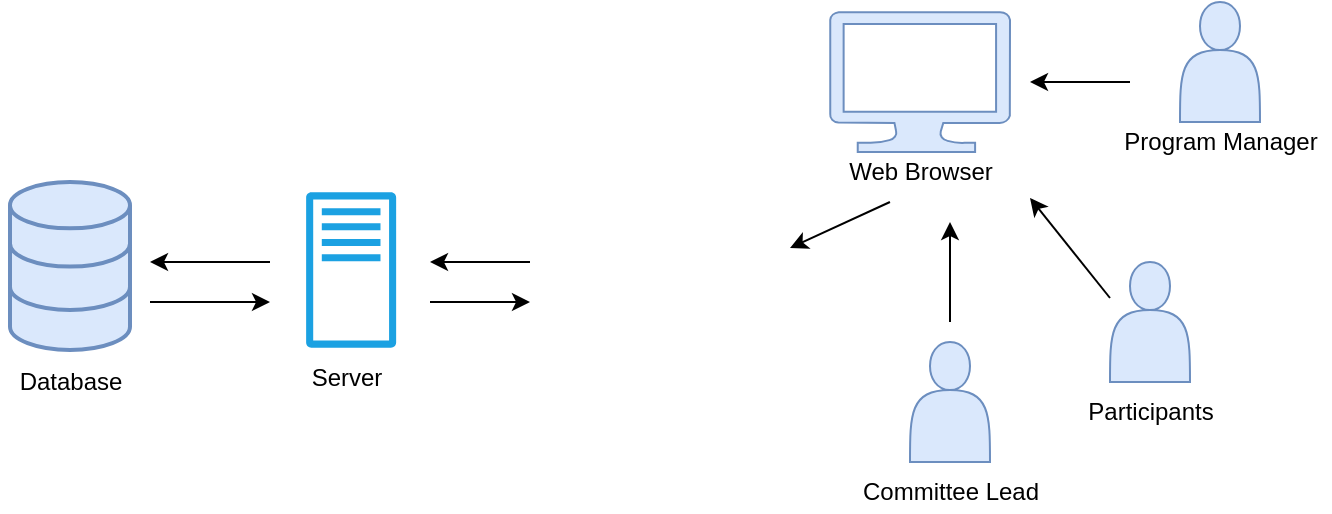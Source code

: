 <mxfile version="13.9.2" type="gitlab" pages="9">
  <diagram id="42hmpi9smcqryP4wMvOb" name="System Architecture">
    <mxGraphModel dx="1662" dy="794" grid="1" gridSize="10" guides="1" tooltips="1" connect="1" arrows="1" fold="1" page="1" pageScale="1" pageWidth="1169" pageHeight="827" math="0" shadow="0">
      <root>
        <mxCell id="m0zpFN_349LRXy_pLj0v-0" />
        <mxCell id="m0zpFN_349LRXy_pLj0v-1" parent="m0zpFN_349LRXy_pLj0v-0" />
        <mxCell id="HSoomsejxsjXCMTZ2Eq4-1" value="" style="shape=image;html=1;verticalAlign=top;verticalLabelPosition=bottom;labelBackgroundColor=#ffffff;imageAspect=0;aspect=fixed;image=https://cdn0.iconfinder.com/data/icons/simpline-mix/64/simpline_47-128.png" parent="m0zpFN_349LRXy_pLj0v-1" vertex="1">
          <mxGeometry x="480" y="248" width="100" height="100" as="geometry" />
        </mxCell>
        <mxCell id="HSoomsejxsjXCMTZ2Eq4-3" value="" style="endArrow=classic;html=1;" parent="m0zpFN_349LRXy_pLj0v-1" edge="1">
          <mxGeometry width="50" height="50" relative="1" as="geometry">
            <mxPoint x="660" y="310" as="sourcePoint" />
            <mxPoint x="660" y="260" as="targetPoint" />
            <Array as="points" />
          </mxGeometry>
        </mxCell>
        <mxCell id="HSoomsejxsjXCMTZ2Eq4-5" value="" style="endArrow=classic;html=1;" parent="m0zpFN_349LRXy_pLj0v-1" edge="1">
          <mxGeometry width="50" height="50" relative="1" as="geometry">
            <mxPoint x="450" y="280" as="sourcePoint" />
            <mxPoint x="400" y="280" as="targetPoint" />
          </mxGeometry>
        </mxCell>
        <mxCell id="HSoomsejxsjXCMTZ2Eq4-6" value="" style="endArrow=classic;html=1;" parent="m0zpFN_349LRXy_pLj0v-1" edge="1">
          <mxGeometry width="50" height="50" relative="1" as="geometry">
            <mxPoint x="320" y="280" as="sourcePoint" />
            <mxPoint x="260" y="280" as="targetPoint" />
          </mxGeometry>
        </mxCell>
        <mxCell id="HSoomsejxsjXCMTZ2Eq4-7" value="" style="endArrow=classic;html=1;" parent="m0zpFN_349LRXy_pLj0v-1" edge="1">
          <mxGeometry width="50" height="50" relative="1" as="geometry">
            <mxPoint x="750" y="190" as="sourcePoint" />
            <mxPoint x="700" y="190" as="targetPoint" />
          </mxGeometry>
        </mxCell>
        <mxCell id="HSoomsejxsjXCMTZ2Eq4-8" value="" style="endArrow=classic;html=1;entryX=1;entryY=0.25;entryDx=0;entryDy=0;exitX=0.333;exitY=1.25;exitDx=0;exitDy=0;exitPerimeter=0;" parent="m0zpFN_349LRXy_pLj0v-1" source="HSoomsejxsjXCMTZ2Eq4-9" target="HSoomsejxsjXCMTZ2Eq4-1" edge="1">
          <mxGeometry width="50" height="50" relative="1" as="geometry">
            <mxPoint x="640" y="240" as="sourcePoint" />
            <mxPoint x="220" y="450" as="targetPoint" />
          </mxGeometry>
        </mxCell>
        <mxCell id="HSoomsejxsjXCMTZ2Eq4-12" value="" style="endArrow=classic;html=1;" parent="m0zpFN_349LRXy_pLj0v-1" edge="1">
          <mxGeometry width="50" height="50" relative="1" as="geometry">
            <mxPoint x="260" y="300" as="sourcePoint" />
            <mxPoint x="320" y="300" as="targetPoint" />
          </mxGeometry>
        </mxCell>
        <mxCell id="HSoomsejxsjXCMTZ2Eq4-13" value="" style="endArrow=classic;html=1;" parent="m0zpFN_349LRXy_pLj0v-1" edge="1">
          <mxGeometry width="50" height="50" relative="1" as="geometry">
            <mxPoint x="400" y="300" as="sourcePoint" />
            <mxPoint x="450" y="300" as="targetPoint" />
          </mxGeometry>
        </mxCell>
        <mxCell id="HSoomsejxsjXCMTZ2Eq4-14" value="" style="group" parent="m0zpFN_349LRXy_pLj0v-1" vertex="1" connectable="0">
          <mxGeometry x="750" y="150" width="100" height="80" as="geometry" />
        </mxCell>
        <mxCell id="HSoomsejxsjXCMTZ2Eq4-15" value="" style="shape=actor;whiteSpace=wrap;html=1;fillColor=#dae8fc;strokeColor=#6c8ebf;" parent="HSoomsejxsjXCMTZ2Eq4-14" vertex="1">
          <mxGeometry x="25" width="40" height="60" as="geometry" />
        </mxCell>
        <mxCell id="HSoomsejxsjXCMTZ2Eq4-16" value="Program Manager" style="text;html=1;align=center;verticalAlign=middle;resizable=0;points=[];autosize=1;" parent="HSoomsejxsjXCMTZ2Eq4-14" vertex="1">
          <mxGeometry x="-10" y="60" width="110" height="20" as="geometry" />
        </mxCell>
        <mxCell id="HSoomsejxsjXCMTZ2Eq4-17" value="" style="group" parent="m0zpFN_349LRXy_pLj0v-1" vertex="1" connectable="0">
          <mxGeometry x="720" y="280" width="80" height="85" as="geometry" />
        </mxCell>
        <mxCell id="HSoomsejxsjXCMTZ2Eq4-18" value="" style="shape=actor;whiteSpace=wrap;html=1;fillColor=#dae8fc;strokeColor=#6c8ebf;" parent="HSoomsejxsjXCMTZ2Eq4-17" vertex="1">
          <mxGeometry x="20" width="40" height="60" as="geometry" />
        </mxCell>
        <mxCell id="HSoomsejxsjXCMTZ2Eq4-19" value="Participants" style="text;html=1;align=center;verticalAlign=middle;resizable=0;points=[];autosize=1;" parent="HSoomsejxsjXCMTZ2Eq4-17" vertex="1">
          <mxGeometry y="65" width="80" height="20" as="geometry" />
        </mxCell>
        <mxCell id="HSoomsejxsjXCMTZ2Eq4-20" value="" style="group" parent="m0zpFN_349LRXy_pLj0v-1" vertex="1" connectable="0">
          <mxGeometry x="620" y="320" width="90" height="85" as="geometry" />
        </mxCell>
        <mxCell id="HSoomsejxsjXCMTZ2Eq4-21" value="" style="shape=actor;whiteSpace=wrap;html=1;fillColor=#dae8fc;strokeColor=#6c8ebf;" parent="HSoomsejxsjXCMTZ2Eq4-20" vertex="1">
          <mxGeometry x="20" width="40" height="60" as="geometry" />
        </mxCell>
        <mxCell id="HSoomsejxsjXCMTZ2Eq4-22" value="Committee Lead" style="text;html=1;align=center;verticalAlign=middle;resizable=0;points=[];autosize=1;" parent="HSoomsejxsjXCMTZ2Eq4-20" vertex="1">
          <mxGeometry x="-10" y="65" width="100" height="20" as="geometry" />
        </mxCell>
        <mxCell id="HSoomsejxsjXCMTZ2Eq4-23" value="" style="endArrow=classic;html=1;" parent="m0zpFN_349LRXy_pLj0v-1" edge="1">
          <mxGeometry width="50" height="50" relative="1" as="geometry">
            <mxPoint x="740" y="298" as="sourcePoint" />
            <mxPoint x="700" y="248" as="targetPoint" />
            <Array as="points" />
          </mxGeometry>
        </mxCell>
        <mxCell id="IJLqsK8jbCD4aMQ0pAP8-1" value="" style="group" parent="m0zpFN_349LRXy_pLj0v-1" vertex="1" connectable="0">
          <mxGeometry x="185" y="240" width="70" height="110" as="geometry" />
        </mxCell>
        <mxCell id="HSoomsejxsjXCMTZ2Eq4-2" value="" style="html=1;verticalLabelPosition=bottom;align=center;labelBackgroundColor=#ffffff;verticalAlign=top;strokeWidth=2;strokeColor=#6c8ebf;shadow=0;dashed=0;shape=mxgraph.ios7.icons.data;fillColor=#dae8fc;" parent="IJLqsK8jbCD4aMQ0pAP8-1" vertex="1">
          <mxGeometry x="5" width="60" height="84" as="geometry" />
        </mxCell>
        <mxCell id="HSoomsejxsjXCMTZ2Eq4-10" value="Database" style="text;html=1;align=center;verticalAlign=middle;resizable=0;points=[];autosize=1;" parent="IJLqsK8jbCD4aMQ0pAP8-1" vertex="1">
          <mxGeometry y="90" width="70" height="20" as="geometry" />
        </mxCell>
        <mxCell id="IJLqsK8jbCD4aMQ0pAP8-2" value="" style="group" parent="m0zpFN_349LRXy_pLj0v-1" vertex="1" connectable="0">
          <mxGeometry x="333.07" y="245" width="50" height="103" as="geometry" />
        </mxCell>
        <mxCell id="HSoomsejxsjXCMTZ2Eq4-11" value="Server" style="text;html=1;align=center;verticalAlign=middle;resizable=0;points=[];autosize=1;" parent="IJLqsK8jbCD4aMQ0pAP8-2" vertex="1">
          <mxGeometry y="83" width="50" height="20" as="geometry" />
        </mxCell>
        <mxCell id="IJLqsK8jbCD4aMQ0pAP8-0" value="" style="outlineConnect=0;strokeColor=#006EAF;dashed=0;verticalLabelPosition=bottom;verticalAlign=top;align=center;html=1;fontSize=12;fontStyle=0;aspect=fixed;pointerEvents=1;shape=mxgraph.aws4.traditional_server;fillColor=#1ba1e2;fontColor=#ffffff;" parent="IJLqsK8jbCD4aMQ0pAP8-2" vertex="1">
          <mxGeometry x="5" width="45" height="78" as="geometry" />
        </mxCell>
        <mxCell id="IJLqsK8jbCD4aMQ0pAP8-3" value="" style="group" parent="m0zpFN_349LRXy_pLj0v-1" vertex="1" connectable="0">
          <mxGeometry x="600" y="155" width="90" height="90" as="geometry" />
        </mxCell>
        <mxCell id="HSoomsejxsjXCMTZ2Eq4-0" value="" style="verticalLabelPosition=bottom;html=1;verticalAlign=top;align=center;strokeColor=#6c8ebf;fillColor=#dae8fc;shape=mxgraph.azure.computer;pointerEvents=1;" parent="IJLqsK8jbCD4aMQ0pAP8-3" vertex="1">
          <mxGeometry width="90" height="70" as="geometry" />
        </mxCell>
        <mxCell id="HSoomsejxsjXCMTZ2Eq4-9" value="Web Browser" style="text;html=1;align=center;verticalAlign=middle;resizable=0;points=[];autosize=1;" parent="IJLqsK8jbCD4aMQ0pAP8-3" vertex="1">
          <mxGeometry y="70" width="90" height="20" as="geometry" />
        </mxCell>
      </root>
    </mxGraphModel>
  </diagram>
  <diagram id="C5RBs43oDa-KdzZeNtuy" name="ERD - Complete">
    <mxGraphModel dx="1662" dy="794" grid="1" gridSize="10" guides="1" tooltips="1" connect="1" arrows="1" fold="1" page="1" pageScale="1" pageWidth="1169" pageHeight="827" math="0" shadow="0">
      <root>
        <mxCell id="WIyWlLk6GJQsqaUBKTNV-0" />
        <mxCell id="WIyWlLk6GJQsqaUBKTNV-1" parent="WIyWlLk6GJQsqaUBKTNV-0" />
        <mxCell id="KlAbz1R63R00csABtgRf-16" value="Events" style="swimlane;fontStyle=0;childLayout=stackLayout;horizontal=1;startSize=26;fillColor=none;horizontalStack=0;resizeParent=1;resizeParentMax=0;resizeLast=0;collapsible=1;marginBottom=0;" parent="WIyWlLk6GJQsqaUBKTNV-1" vertex="1">
          <mxGeometry x="280" y="40" width="210" height="390" as="geometry" />
        </mxCell>
        <mxCell id="KlAbz1R63R00csABtgRf-17" value="Event_ID - PK" style="text;strokeColor=none;fillColor=none;align=left;verticalAlign=top;spacingLeft=4;spacingRight=4;overflow=hidden;rotatable=0;points=[[0,0.5],[1,0.5]];portConstraint=eastwest;" parent="KlAbz1R63R00csABtgRf-16" vertex="1">
          <mxGeometry y="26" width="210" height="26" as="geometry" />
        </mxCell>
        <mxCell id="KlAbz1R63R00csABtgRf-18" value="Event_Status_Code - FK" style="text;strokeColor=none;fillColor=none;align=left;verticalAlign=top;spacingLeft=4;spacingRight=4;overflow=hidden;rotatable=0;points=[[0,0.5],[1,0.5]];portConstraint=eastwest;" parent="KlAbz1R63R00csABtgRf-16" vertex="1">
          <mxGeometry y="52" width="210" height="26" as="geometry" />
        </mxCell>
        <mxCell id="KlAbz1R63R00csABtgRf-56" value="Event_Type_Code - FK" style="text;strokeColor=none;fillColor=none;align=left;verticalAlign=top;spacingLeft=4;spacingRight=4;overflow=hidden;rotatable=0;points=[[0,0.5],[1,0.5]];portConstraint=eastwest;" parent="KlAbz1R63R00csABtgRf-16" vertex="1">
          <mxGeometry y="78" width="210" height="26" as="geometry" />
        </mxCell>
        <mxCell id="KlAbz1R63R00csABtgRf-19" value="Free_or_Commercial_Code - FK" style="text;strokeColor=none;fillColor=none;align=left;verticalAlign=top;spacingLeft=4;spacingRight=4;overflow=hidden;rotatable=0;points=[[0,0.5],[1,0.5]];portConstraint=eastwest;" parent="KlAbz1R63R00csABtgRf-16" vertex="1">
          <mxGeometry y="104" width="210" height="26" as="geometry" />
        </mxCell>
        <mxCell id="KlAbz1R63R00csABtgRf-20" value="Organizer_ID - FK" style="text;strokeColor=none;fillColor=none;align=left;verticalAlign=top;spacingLeft=4;spacingRight=4;overflow=hidden;rotatable=0;points=[[0,0.5],[1,0.5]];portConstraint=eastwest;" parent="KlAbz1R63R00csABtgRf-16" vertex="1">
          <mxGeometry y="130" width="210" height="26" as="geometry" />
        </mxCell>
        <mxCell id="KlAbz1R63R00csABtgRf-21" value="Venue_ID - FK" style="text;strokeColor=none;fillColor=none;align=left;verticalAlign=top;spacingLeft=4;spacingRight=4;overflow=hidden;rotatable=0;points=[[0,0.5],[1,0.5]];portConstraint=eastwest;" parent="KlAbz1R63R00csABtgRf-16" vertex="1">
          <mxGeometry y="156" width="210" height="26" as="geometry" />
        </mxCell>
        <mxCell id="KlAbz1R63R00csABtgRf-22" value="Event_Start_Date" style="text;strokeColor=none;fillColor=none;align=left;verticalAlign=top;spacingLeft=4;spacingRight=4;overflow=hidden;rotatable=0;points=[[0,0.5],[1,0.5]];portConstraint=eastwest;" parent="KlAbz1R63R00csABtgRf-16" vertex="1">
          <mxGeometry y="182" width="210" height="26" as="geometry" />
        </mxCell>
        <mxCell id="KlAbz1R63R00csABtgRf-23" value="Event_End_Date" style="text;strokeColor=none;fillColor=none;align=left;verticalAlign=top;spacingLeft=4;spacingRight=4;overflow=hidden;rotatable=0;points=[[0,0.5],[1,0.5]];portConstraint=eastwest;" parent="KlAbz1R63R00csABtgRf-16" vertex="1">
          <mxGeometry y="208" width="210" height="26" as="geometry" />
        </mxCell>
        <mxCell id="KlAbz1R63R00csABtgRf-24" value="Number_of_Participants" style="text;strokeColor=none;fillColor=none;align=left;verticalAlign=top;spacingLeft=4;spacingRight=4;overflow=hidden;rotatable=0;points=[[0,0.5],[1,0.5]];portConstraint=eastwest;" parent="KlAbz1R63R00csABtgRf-16" vertex="1">
          <mxGeometry y="234" width="210" height="26" as="geometry" />
        </mxCell>
        <mxCell id="KlAbz1R63R00csABtgRf-25" value="Discount" style="text;strokeColor=none;fillColor=none;align=left;verticalAlign=top;spacingLeft=4;spacingRight=4;overflow=hidden;rotatable=0;points=[[0,0.5],[1,0.5]];portConstraint=eastwest;" parent="KlAbz1R63R00csABtgRf-16" vertex="1">
          <mxGeometry y="260" width="210" height="26" as="geometry" />
        </mxCell>
        <mxCell id="KlAbz1R63R00csABtgRf-26" value="Amount_Paid" style="text;strokeColor=none;fillColor=none;align=left;verticalAlign=top;spacingLeft=4;spacingRight=4;overflow=hidden;rotatable=0;points=[[0,0.5],[1,0.5]];portConstraint=eastwest;" parent="KlAbz1R63R00csABtgRf-16" vertex="1">
          <mxGeometry y="286" width="210" height="26" as="geometry" />
        </mxCell>
        <mxCell id="KlAbz1R63R00csABtgRf-27" value="Total_Cost" style="text;strokeColor=none;fillColor=none;align=left;verticalAlign=top;spacingLeft=4;spacingRight=4;overflow=hidden;rotatable=0;points=[[0,0.5],[1,0.5]];portConstraint=eastwest;" parent="KlAbz1R63R00csABtgRf-16" vertex="1">
          <mxGeometry y="312" width="210" height="26" as="geometry" />
        </mxCell>
        <mxCell id="KlAbz1R63R00csABtgRf-28" value="Comments" style="text;strokeColor=none;fillColor=none;align=left;verticalAlign=top;spacingLeft=4;spacingRight=4;overflow=hidden;rotatable=0;points=[[0,0.5],[1,0.5]];portConstraint=eastwest;" parent="KlAbz1R63R00csABtgRf-16" vertex="1">
          <mxGeometry y="338" width="210" height="26" as="geometry" />
        </mxCell>
        <mxCell id="KlAbz1R63R00csABtgRf-29" value="Other_Details" style="text;strokeColor=none;fillColor=none;align=left;verticalAlign=top;spacingLeft=4;spacingRight=4;overflow=hidden;rotatable=0;points=[[0,0.5],[1,0.5]];portConstraint=eastwest;" parent="KlAbz1R63R00csABtgRf-16" vertex="1">
          <mxGeometry y="364" width="210" height="26" as="geometry" />
        </mxCell>
        <mxCell id="KlAbz1R63R00csABtgRf-30" value="Organizer" style="swimlane;fontStyle=0;childLayout=stackLayout;horizontal=1;startSize=26;fillColor=none;horizontalStack=0;resizeParent=1;resizeParentMax=0;resizeLast=0;collapsible=1;marginBottom=0;" parent="WIyWlLk6GJQsqaUBKTNV-1" vertex="1">
          <mxGeometry x="20" y="30" width="176" height="130" as="geometry" />
        </mxCell>
        <mxCell id="KlAbz1R63R00csABtgRf-31" value="Organizer_ID - PK" style="text;strokeColor=none;fillColor=none;align=left;verticalAlign=top;spacingLeft=4;spacingRight=4;overflow=hidden;rotatable=0;points=[[0,0.5],[1,0.5]];portConstraint=eastwest;" parent="KlAbz1R63R00csABtgRf-30" vertex="1">
          <mxGeometry y="26" width="176" height="26" as="geometry" />
        </mxCell>
        <mxCell id="KlAbz1R63R00csABtgRf-32" value="Organizer_Name" style="text;strokeColor=none;fillColor=none;align=left;verticalAlign=top;spacingLeft=4;spacingRight=4;overflow=hidden;rotatable=0;points=[[0,0.5],[1,0.5]];portConstraint=eastwest;" parent="KlAbz1R63R00csABtgRf-30" vertex="1">
          <mxGeometry y="52" width="176" height="26" as="geometry" />
        </mxCell>
        <mxCell id="KlAbz1R63R00csABtgRf-33" value="Email_Address" style="text;strokeColor=none;fillColor=none;align=left;verticalAlign=top;spacingLeft=4;spacingRight=4;overflow=hidden;rotatable=0;points=[[0,0.5],[1,0.5]];portConstraint=eastwest;" parent="KlAbz1R63R00csABtgRf-30" vertex="1">
          <mxGeometry y="78" width="176" height="26" as="geometry" />
        </mxCell>
        <mxCell id="KlAbz1R63R00csABtgRf-34" value="Other_Details" style="text;strokeColor=none;fillColor=none;align=left;verticalAlign=top;spacingLeft=4;spacingRight=4;overflow=hidden;rotatable=0;points=[[0,0.5],[1,0.5]];portConstraint=eastwest;" parent="KlAbz1R63R00csABtgRf-30" vertex="1">
          <mxGeometry y="104" width="176" height="26" as="geometry" />
        </mxCell>
        <mxCell id="KlAbz1R63R00csABtgRf-44" value="Attendance" style="swimlane;fontStyle=0;childLayout=stackLayout;horizontal=1;startSize=26;fillColor=none;horizontalStack=0;resizeParent=1;resizeParentMax=0;resizeLast=0;collapsible=1;marginBottom=0;" parent="WIyWlLk6GJQsqaUBKTNV-1" vertex="1">
          <mxGeometry x="980" y="120" width="176" height="156" as="geometry" />
        </mxCell>
        <mxCell id="KlAbz1R63R00csABtgRf-45" value="Attendance_ID - PK" style="text;strokeColor=none;fillColor=none;align=left;verticalAlign=top;spacingLeft=4;spacingRight=4;overflow=hidden;rotatable=0;points=[[0,0.5],[1,0.5]];portConstraint=eastwest;" parent="KlAbz1R63R00csABtgRf-44" vertex="1">
          <mxGeometry y="26" width="176" height="26" as="geometry" />
        </mxCell>
        <mxCell id="KlAbz1R63R00csABtgRf-46" value="Lesson_ID - FK" style="text;strokeColor=none;fillColor=none;align=left;verticalAlign=top;spacingLeft=4;spacingRight=4;overflow=hidden;rotatable=0;points=[[0,0.5],[1,0.5]];portConstraint=eastwest;" parent="KlAbz1R63R00csABtgRf-44" vertex="1">
          <mxGeometry y="52" width="176" height="26" as="geometry" />
        </mxCell>
        <mxCell id="KlAbz1R63R00csABtgRf-47" value="User_ID - FK" style="text;strokeColor=none;fillColor=none;align=left;verticalAlign=top;spacingLeft=4;spacingRight=4;overflow=hidden;rotatable=0;points=[[0,0.5],[1,0.5]];portConstraint=eastwest;" parent="KlAbz1R63R00csABtgRf-44" vertex="1">
          <mxGeometry y="78" width="176" height="26" as="geometry" />
        </mxCell>
        <mxCell id="KlAbz1R63R00csABtgRf-128" value="Attendance_Status_Code - FK" style="text;strokeColor=none;fillColor=none;align=left;verticalAlign=top;spacingLeft=4;spacingRight=4;overflow=hidden;rotatable=0;points=[[0,0.5],[1,0.5]];portConstraint=eastwest;" parent="KlAbz1R63R00csABtgRf-44" vertex="1">
          <mxGeometry y="104" width="176" height="26" as="geometry" />
        </mxCell>
        <mxCell id="KlAbz1R63R00csABtgRf-49" value="Feedback" style="text;strokeColor=none;fillColor=none;align=left;verticalAlign=top;spacingLeft=4;spacingRight=4;overflow=hidden;rotatable=0;points=[[0,0.5],[1,0.5]];portConstraint=eastwest;" parent="KlAbz1R63R00csABtgRf-44" vertex="1">
          <mxGeometry y="130" width="176" height="26" as="geometry" />
        </mxCell>
        <mxCell id="KlAbz1R63R00csABtgRf-58" value="Ref_Event_Status" style="swimlane;fontStyle=0;childLayout=stackLayout;horizontal=1;startSize=26;fillColor=none;horizontalStack=0;resizeParent=1;resizeParentMax=0;resizeLast=0;collapsible=1;marginBottom=0;" parent="WIyWlLk6GJQsqaUBKTNV-1" vertex="1">
          <mxGeometry x="20" y="178" width="176" height="78" as="geometry" />
        </mxCell>
        <mxCell id="KlAbz1R63R00csABtgRf-59" value="Event_Status_Code - PK" style="text;strokeColor=none;fillColor=none;align=left;verticalAlign=top;spacingLeft=4;spacingRight=4;overflow=hidden;rotatable=0;points=[[0,0.5],[1,0.5]];portConstraint=eastwest;" parent="KlAbz1R63R00csABtgRf-58" vertex="1">
          <mxGeometry y="26" width="176" height="26" as="geometry" />
        </mxCell>
        <mxCell id="KlAbz1R63R00csABtgRf-60" value="Event_Status_Description" style="text;strokeColor=none;fillColor=none;align=left;verticalAlign=top;spacingLeft=4;spacingRight=4;overflow=hidden;rotatable=0;points=[[0,0.5],[1,0.5]];portConstraint=eastwest;" parent="KlAbz1R63R00csABtgRf-58" vertex="1">
          <mxGeometry y="52" width="176" height="26" as="geometry" />
        </mxCell>
        <mxCell id="KlAbz1R63R00csABtgRf-63" value="Ref_Event_Types" style="swimlane;fontStyle=0;childLayout=stackLayout;horizontal=1;startSize=26;fillColor=none;horizontalStack=0;resizeParent=1;resizeParentMax=0;resizeLast=0;collapsible=1;marginBottom=0;" parent="WIyWlLk6GJQsqaUBKTNV-1" vertex="1">
          <mxGeometry x="20" y="298" width="176" height="78" as="geometry" />
        </mxCell>
        <mxCell id="KlAbz1R63R00csABtgRf-64" value="Event_Type_Code - PK" style="text;strokeColor=none;fillColor=none;align=left;verticalAlign=top;spacingLeft=4;spacingRight=4;overflow=hidden;rotatable=0;points=[[0,0.5],[1,0.5]];portConstraint=eastwest;" parent="KlAbz1R63R00csABtgRf-63" vertex="1">
          <mxGeometry y="26" width="176" height="26" as="geometry" />
        </mxCell>
        <mxCell id="KlAbz1R63R00csABtgRf-65" value="Event_Type_Description" style="text;strokeColor=none;fillColor=none;align=left;verticalAlign=top;spacingLeft=4;spacingRight=4;overflow=hidden;rotatable=0;points=[[0,0.5],[1,0.5]];portConstraint=eastwest;" parent="KlAbz1R63R00csABtgRf-63" vertex="1">
          <mxGeometry y="52" width="176" height="26" as="geometry" />
        </mxCell>
        <mxCell id="KlAbz1R63R00csABtgRf-66" value="Ref_Free_or_Commercial" style="swimlane;fontStyle=0;childLayout=stackLayout;horizontal=1;startSize=26;fillColor=none;horizontalStack=0;resizeParent=1;resizeParentMax=0;resizeLast=0;collapsible=1;marginBottom=0;" parent="WIyWlLk6GJQsqaUBKTNV-1" vertex="1">
          <mxGeometry x="8" y="414" width="200" height="78" as="geometry" />
        </mxCell>
        <mxCell id="KlAbz1R63R00csABtgRf-67" value="Free_or_Commercial_Code - PK" style="text;strokeColor=none;fillColor=none;align=left;verticalAlign=top;spacingLeft=4;spacingRight=4;overflow=hidden;rotatable=0;points=[[0,0.5],[1,0.5]];portConstraint=eastwest;" parent="KlAbz1R63R00csABtgRf-66" vertex="1">
          <mxGeometry y="26" width="200" height="26" as="geometry" />
        </mxCell>
        <mxCell id="KlAbz1R63R00csABtgRf-68" value="FOC_Description" style="text;strokeColor=none;fillColor=none;align=left;verticalAlign=top;spacingLeft=4;spacingRight=4;overflow=hidden;rotatable=0;points=[[0,0.5],[1,0.5]];portConstraint=eastwest;" parent="KlAbz1R63R00csABtgRf-66" vertex="1">
          <mxGeometry y="52" width="200" height="26" as="geometry" />
        </mxCell>
        <mxCell id="KlAbz1R63R00csABtgRf-115" value="User" style="swimlane;fontStyle=0;childLayout=stackLayout;horizontal=1;startSize=26;fillColor=none;horizontalStack=0;resizeParent=1;resizeParentMax=0;resizeLast=0;collapsible=1;marginBottom=0;" parent="WIyWlLk6GJQsqaUBKTNV-1" vertex="1">
          <mxGeometry x="720" y="376" width="176" height="234" as="geometry" />
        </mxCell>
        <mxCell id="KlAbz1R63R00csABtgRf-116" value="User_ID - PK" style="text;strokeColor=none;fillColor=none;align=left;verticalAlign=top;spacingLeft=4;spacingRight=4;overflow=hidden;rotatable=0;points=[[0,0.5],[1,0.5]];portConstraint=eastwest;" parent="KlAbz1R63R00csABtgRf-115" vertex="1">
          <mxGeometry y="26" width="176" height="26" as="geometry" />
        </mxCell>
        <mxCell id="KlAbz1R63R00csABtgRf-117" value="User_Name" style="text;strokeColor=none;fillColor=none;align=left;verticalAlign=top;spacingLeft=4;spacingRight=4;overflow=hidden;rotatable=0;points=[[0,0.5],[1,0.5]];portConstraint=eastwest;" parent="KlAbz1R63R00csABtgRf-115" vertex="1">
          <mxGeometry y="52" width="176" height="26" as="geometry" />
        </mxCell>
        <mxCell id="KlAbz1R63R00csABtgRf-118" value="User_First_Name" style="text;strokeColor=none;fillColor=none;align=left;verticalAlign=top;spacingLeft=4;spacingRight=4;overflow=hidden;rotatable=0;points=[[0,0.5],[1,0.5]];portConstraint=eastwest;" parent="KlAbz1R63R00csABtgRf-115" vertex="1">
          <mxGeometry y="78" width="176" height="26" as="geometry" />
        </mxCell>
        <mxCell id="KlAbz1R63R00csABtgRf-119" value="User_Last_Name" style="text;strokeColor=none;fillColor=none;align=left;verticalAlign=top;spacingLeft=4;spacingRight=4;overflow=hidden;rotatable=0;points=[[0,0.5],[1,0.5]];portConstraint=eastwest;" parent="KlAbz1R63R00csABtgRf-115" vertex="1">
          <mxGeometry y="104" width="176" height="26" as="geometry" />
        </mxCell>
        <mxCell id="KlAbz1R63R00csABtgRf-121" value="User_Password" style="text;strokeColor=none;fillColor=none;align=left;verticalAlign=top;spacingLeft=4;spacingRight=4;overflow=hidden;rotatable=0;points=[[0,0.5],[1,0.5]];portConstraint=eastwest;" parent="KlAbz1R63R00csABtgRf-115" vertex="1">
          <mxGeometry y="130" width="176" height="26" as="geometry" />
        </mxCell>
        <mxCell id="KlAbz1R63R00csABtgRf-122" value="User_Email" style="text;strokeColor=none;fillColor=none;align=left;verticalAlign=top;spacingLeft=4;spacingRight=4;overflow=hidden;rotatable=0;points=[[0,0.5],[1,0.5]];portConstraint=eastwest;" parent="KlAbz1R63R00csABtgRf-115" vertex="1">
          <mxGeometry y="156" width="176" height="26" as="geometry" />
        </mxCell>
        <mxCell id="KlAbz1R63R00csABtgRf-125" value="User_Gender" style="text;strokeColor=none;fillColor=none;align=left;verticalAlign=top;spacingLeft=4;spacingRight=4;overflow=hidden;rotatable=0;points=[[0,0.5],[1,0.5]];portConstraint=eastwest;" parent="KlAbz1R63R00csABtgRf-115" vertex="1">
          <mxGeometry y="182" width="176" height="26" as="geometry" />
        </mxCell>
        <mxCell id="KlAbz1R63R00csABtgRf-126" value="User_Role_Code" style="text;strokeColor=none;fillColor=none;align=left;verticalAlign=top;spacingLeft=4;spacingRight=4;overflow=hidden;rotatable=0;points=[[0,0.5],[1,0.5]];portConstraint=eastwest;" parent="KlAbz1R63R00csABtgRf-115" vertex="1">
          <mxGeometry y="208" width="176" height="26" as="geometry" />
        </mxCell>
        <mxCell id="KlAbz1R63R00csABtgRf-129" value="Lesson" style="swimlane;fontStyle=0;childLayout=stackLayout;horizontal=1;startSize=26;fillColor=none;horizontalStack=0;resizeParent=1;resizeParentMax=0;resizeLast=0;collapsible=1;marginBottom=0;" parent="WIyWlLk6GJQsqaUBKTNV-1" vertex="1">
          <mxGeometry x="710" y="40" width="176" height="156" as="geometry" />
        </mxCell>
        <mxCell id="KlAbz1R63R00csABtgRf-130" value="Lesson_ID - PK" style="text;strokeColor=none;fillColor=none;align=left;verticalAlign=top;spacingLeft=4;spacingRight=4;overflow=hidden;rotatable=0;points=[[0,0.5],[1,0.5]];portConstraint=eastwest;" parent="KlAbz1R63R00csABtgRf-129" vertex="1">
          <mxGeometry y="26" width="176" height="26" as="geometry" />
        </mxCell>
        <mxCell id="KlAbz1R63R00csABtgRf-131" value="Lesson_Name" style="text;strokeColor=none;fillColor=none;align=left;verticalAlign=top;spacingLeft=4;spacingRight=4;overflow=hidden;rotatable=0;points=[[0,0.5],[1,0.5]];portConstraint=eastwest;" parent="KlAbz1R63R00csABtgRf-129" vertex="1">
          <mxGeometry y="52" width="176" height="26" as="geometry" />
        </mxCell>
        <mxCell id="KlAbz1R63R00csABtgRf-132" value="Lesson_Start_Date" style="text;strokeColor=none;fillColor=none;align=left;verticalAlign=top;spacingLeft=4;spacingRight=4;overflow=hidden;rotatable=0;points=[[0,0.5],[1,0.5]];portConstraint=eastwest;" parent="KlAbz1R63R00csABtgRf-129" vertex="1">
          <mxGeometry y="78" width="176" height="26" as="geometry" />
        </mxCell>
        <mxCell id="KlAbz1R63R00csABtgRf-133" value="Lesson_End_Date" style="text;strokeColor=none;fillColor=none;align=left;verticalAlign=top;spacingLeft=4;spacingRight=4;overflow=hidden;rotatable=0;points=[[0,0.5],[1,0.5]];portConstraint=eastwest;" parent="KlAbz1R63R00csABtgRf-129" vertex="1">
          <mxGeometry y="104" width="176" height="26" as="geometry" />
        </mxCell>
        <mxCell id="KlAbz1R63R00csABtgRf-135" value="Event_ID -  FK" style="text;strokeColor=none;fillColor=none;align=left;verticalAlign=top;spacingLeft=4;spacingRight=4;overflow=hidden;rotatable=0;points=[[0,0.5],[1,0.5]];portConstraint=eastwest;" parent="KlAbz1R63R00csABtgRf-129" vertex="1">
          <mxGeometry y="130" width="176" height="26" as="geometry" />
        </mxCell>
        <mxCell id="87O5IwvxzU_OMoR7_8M6-0" value="Ref_Attendance_Status" style="swimlane;fontStyle=0;childLayout=stackLayout;horizontal=1;startSize=26;fillColor=none;horizontalStack=0;resizeParent=1;resizeParentMax=0;resizeLast=0;collapsible=1;marginBottom=0;" parent="WIyWlLk6GJQsqaUBKTNV-1" vertex="1">
          <mxGeometry x="710" y="230" width="176" height="104" as="geometry" />
        </mxCell>
        <mxCell id="87O5IwvxzU_OMoR7_8M6-1" value="Attendance_Status_Code - PK" style="text;strokeColor=none;fillColor=none;align=left;verticalAlign=top;spacingLeft=4;spacingRight=4;overflow=hidden;rotatable=0;points=[[0,0.5],[1,0.5]];portConstraint=eastwest;" parent="87O5IwvxzU_OMoR7_8M6-0" vertex="1">
          <mxGeometry y="26" width="176" height="26" as="geometry" />
        </mxCell>
        <mxCell id="87O5IwvxzU_OMoR7_8M6-2" value="Attendance_Status_Name" style="text;strokeColor=none;fillColor=none;align=left;verticalAlign=top;spacingLeft=4;spacingRight=4;overflow=hidden;rotatable=0;points=[[0,0.5],[1,0.5]];portConstraint=eastwest;" parent="87O5IwvxzU_OMoR7_8M6-0" vertex="1">
          <mxGeometry y="52" width="176" height="26" as="geometry" />
        </mxCell>
        <mxCell id="87O5IwvxzU_OMoR7_8M6-3" value="Attendance_Status_Description" style="text;strokeColor=none;fillColor=none;align=left;verticalAlign=top;spacingLeft=4;spacingRight=4;overflow=hidden;rotatable=0;points=[[0,0.5],[1,0.5]];portConstraint=eastwest;" parent="87O5IwvxzU_OMoR7_8M6-0" vertex="1">
          <mxGeometry y="78" width="176" height="26" as="geometry" />
        </mxCell>
        <mxCell id="87O5IwvxzU_OMoR7_8M6-6" value="" style="edgeStyle=entityRelationEdgeStyle;fontSize=12;html=1;endArrow=ERoneToMany;" parent="WIyWlLk6GJQsqaUBKTNV-1" source="KlAbz1R63R00csABtgRf-30" target="KlAbz1R63R00csABtgRf-16" edge="1">
          <mxGeometry width="100" height="100" relative="1" as="geometry">
            <mxPoint x="130" y="156" as="sourcePoint" />
            <mxPoint x="230" y="56" as="targetPoint" />
          </mxGeometry>
        </mxCell>
        <mxCell id="87O5IwvxzU_OMoR7_8M6-7" value="" style="edgeStyle=entityRelationEdgeStyle;fontSize=12;html=1;endArrow=ERoneToMany;" parent="WIyWlLk6GJQsqaUBKTNV-1" source="KlAbz1R63R00csABtgRf-58" target="KlAbz1R63R00csABtgRf-16" edge="1">
          <mxGeometry width="100" height="100" relative="1" as="geometry">
            <mxPoint x="200" y="423" as="sourcePoint" />
            <mxPoint x="300" y="323" as="targetPoint" />
          </mxGeometry>
        </mxCell>
        <mxCell id="87O5IwvxzU_OMoR7_8M6-8" value="" style="edgeStyle=entityRelationEdgeStyle;fontSize=12;html=1;endArrow=ERmany;" parent="WIyWlLk6GJQsqaUBKTNV-1" source="KlAbz1R63R00csABtgRf-16" target="KlAbz1R63R00csABtgRf-129" edge="1">
          <mxGeometry width="100" height="100" relative="1" as="geometry">
            <mxPoint x="630" y="450" as="sourcePoint" />
            <mxPoint x="730" y="350" as="targetPoint" />
          </mxGeometry>
        </mxCell>
        <mxCell id="87O5IwvxzU_OMoR7_8M6-9" value="" style="edgeStyle=entityRelationEdgeStyle;fontSize=12;html=1;endArrow=ERmany;" parent="WIyWlLk6GJQsqaUBKTNV-1" source="KlAbz1R63R00csABtgRf-63" target="KlAbz1R63R00csABtgRf-16" edge="1">
          <mxGeometry width="100" height="100" relative="1" as="geometry">
            <mxPoint x="220" y="380" as="sourcePoint" />
            <mxPoint x="320" y="280" as="targetPoint" />
          </mxGeometry>
        </mxCell>
        <mxCell id="87O5IwvxzU_OMoR7_8M6-10" value="" style="edgeStyle=entityRelationEdgeStyle;fontSize=12;html=1;endArrow=ERmany;entryX=0;entryY=0.5;entryDx=0;entryDy=0;" parent="WIyWlLk6GJQsqaUBKTNV-1" source="KlAbz1R63R00csABtgRf-66" target="KlAbz1R63R00csABtgRf-22" edge="1">
          <mxGeometry width="100" height="100" relative="1" as="geometry">
            <mxPoint x="196" y="450" as="sourcePoint" />
            <mxPoint x="296" y="350" as="targetPoint" />
          </mxGeometry>
        </mxCell>
        <mxCell id="87O5IwvxzU_OMoR7_8M6-15" value="" style="edgeStyle=entityRelationEdgeStyle;fontSize=12;html=1;endArrow=ERmany;" parent="WIyWlLk6GJQsqaUBKTNV-1" source="KlAbz1R63R00csABtgRf-129" target="KlAbz1R63R00csABtgRf-44" edge="1">
          <mxGeometry width="100" height="100" relative="1" as="geometry">
            <mxPoint x="800" y="120" as="sourcePoint" />
            <mxPoint x="900" y="20" as="targetPoint" />
          </mxGeometry>
        </mxCell>
        <mxCell id="87O5IwvxzU_OMoR7_8M6-17" value="" style="edgeStyle=entityRelationEdgeStyle;fontSize=12;html=1;endArrow=ERmany;" parent="WIyWlLk6GJQsqaUBKTNV-1" source="KlAbz1R63R00csABtgRf-115" target="KlAbz1R63R00csABtgRf-44" edge="1">
          <mxGeometry width="100" height="100" relative="1" as="geometry">
            <mxPoint x="770" y="398" as="sourcePoint" />
            <mxPoint x="870" y="298" as="targetPoint" />
          </mxGeometry>
        </mxCell>
        <mxCell id="87O5IwvxzU_OMoR7_8M6-18" value="" style="edgeStyle=entityRelationEdgeStyle;fontSize=12;html=1;endArrow=ERmany;" parent="WIyWlLk6GJQsqaUBKTNV-1" source="87O5IwvxzU_OMoR7_8M6-0" target="KlAbz1R63R00csABtgRf-44" edge="1">
          <mxGeometry width="100" height="100" relative="1" as="geometry">
            <mxPoint x="750" y="430" as="sourcePoint" />
            <mxPoint x="850" y="330" as="targetPoint" />
          </mxGeometry>
        </mxCell>
        <mxCell id="87O5IwvxzU_OMoR7_8M6-20" value="Ref_User_Role" style="swimlane;fontStyle=0;childLayout=stackLayout;horizontal=1;startSize=26;fillColor=none;horizontalStack=0;resizeParent=1;resizeParentMax=0;resizeLast=0;collapsible=1;marginBottom=0;" parent="WIyWlLk6GJQsqaUBKTNV-1" vertex="1">
          <mxGeometry x="500" y="370" width="176" height="104" as="geometry" />
        </mxCell>
        <mxCell id="87O5IwvxzU_OMoR7_8M6-21" value="User_Role_Code - PK" style="text;strokeColor=none;fillColor=none;align=left;verticalAlign=top;spacingLeft=4;spacingRight=4;overflow=hidden;rotatable=0;points=[[0,0.5],[1,0.5]];portConstraint=eastwest;" parent="87O5IwvxzU_OMoR7_8M6-20" vertex="1">
          <mxGeometry y="26" width="176" height="26" as="geometry" />
        </mxCell>
        <mxCell id="87O5IwvxzU_OMoR7_8M6-22" value="User_Role_Name" style="text;strokeColor=none;fillColor=none;align=left;verticalAlign=top;spacingLeft=4;spacingRight=4;overflow=hidden;rotatable=0;points=[[0,0.5],[1,0.5]];portConstraint=eastwest;" parent="87O5IwvxzU_OMoR7_8M6-20" vertex="1">
          <mxGeometry y="52" width="176" height="26" as="geometry" />
        </mxCell>
        <mxCell id="87O5IwvxzU_OMoR7_8M6-23" value="User_Role_Description" style="text;strokeColor=none;fillColor=none;align=left;verticalAlign=top;spacingLeft=4;spacingRight=4;overflow=hidden;rotatable=0;points=[[0,0.5],[1,0.5]];portConstraint=eastwest;" parent="87O5IwvxzU_OMoR7_8M6-20" vertex="1">
          <mxGeometry y="78" width="176" height="26" as="geometry" />
        </mxCell>
        <mxCell id="87O5IwvxzU_OMoR7_8M6-33" value="" style="edgeStyle=entityRelationEdgeStyle;fontSize=12;html=1;endArrow=ERmany;" parent="WIyWlLk6GJQsqaUBKTNV-1" source="87O5IwvxzU_OMoR7_8M6-20" target="KlAbz1R63R00csABtgRf-115" edge="1">
          <mxGeometry width="100" height="100" relative="1" as="geometry">
            <mxPoint x="530" y="460" as="sourcePoint" />
            <mxPoint x="630" y="360" as="targetPoint" />
          </mxGeometry>
        </mxCell>
        <mxCell id="7YU0cIqNxofq2II2RQas-0" value="Team" style="swimlane;fontStyle=0;childLayout=stackLayout;horizontal=1;startSize=26;fillColor=none;horizontalStack=0;resizeParent=1;resizeParentMax=0;resizeLast=0;collapsible=1;marginBottom=0;" parent="WIyWlLk6GJQsqaUBKTNV-1" vertex="1">
          <mxGeometry x="496" y="510" width="176" height="182" as="geometry" />
        </mxCell>
        <mxCell id="7YU0cIqNxofq2II2RQas-1" value="Team_ID" style="text;strokeColor=none;fillColor=none;align=left;verticalAlign=top;spacingLeft=4;spacingRight=4;overflow=hidden;rotatable=0;points=[[0,0.5],[1,0.5]];portConstraint=eastwest;" parent="7YU0cIqNxofq2II2RQas-0" vertex="1">
          <mxGeometry y="26" width="176" height="26" as="geometry" />
        </mxCell>
        <mxCell id="7YU0cIqNxofq2II2RQas-2" value="Team_Name" style="text;strokeColor=none;fillColor=none;align=left;verticalAlign=top;spacingLeft=4;spacingRight=4;overflow=hidden;rotatable=0;points=[[0,0.5],[1,0.5]];portConstraint=eastwest;" parent="7YU0cIqNxofq2II2RQas-0" vertex="1">
          <mxGeometry y="52" width="176" height="26" as="geometry" />
        </mxCell>
        <mxCell id="7YU0cIqNxofq2II2RQas-3" value="Committe_Lead_ID" style="text;strokeColor=none;fillColor=none;align=left;verticalAlign=top;spacingLeft=4;spacingRight=4;overflow=hidden;rotatable=0;points=[[0,0.5],[1,0.5]];portConstraint=eastwest;" parent="7YU0cIqNxofq2II2RQas-0" vertex="1">
          <mxGeometry y="78" width="176" height="26" as="geometry" />
        </mxCell>
        <mxCell id="7YU0cIqNxofq2II2RQas-4" value="Participant_ID_1" style="text;strokeColor=none;fillColor=none;align=left;verticalAlign=top;spacingLeft=4;spacingRight=4;overflow=hidden;rotatable=0;points=[[0,0.5],[1,0.5]];portConstraint=eastwest;" parent="7YU0cIqNxofq2II2RQas-0" vertex="1">
          <mxGeometry y="104" width="176" height="26" as="geometry" />
        </mxCell>
        <mxCell id="7YU0cIqNxofq2II2RQas-5" value="Participant_ID_2" style="text;strokeColor=none;fillColor=none;align=left;verticalAlign=top;spacingLeft=4;spacingRight=4;overflow=hidden;rotatable=0;points=[[0,0.5],[1,0.5]];portConstraint=eastwest;" parent="7YU0cIqNxofq2II2RQas-0" vertex="1">
          <mxGeometry y="130" width="176" height="26" as="geometry" />
        </mxCell>
        <mxCell id="7YU0cIqNxofq2II2RQas-6" value="Participant_ID_3" style="text;strokeColor=none;fillColor=none;align=left;verticalAlign=top;spacingLeft=4;spacingRight=4;overflow=hidden;rotatable=0;points=[[0,0.5],[1,0.5]];portConstraint=eastwest;" parent="7YU0cIqNxofq2II2RQas-0" vertex="1">
          <mxGeometry y="156" width="176" height="26" as="geometry" />
        </mxCell>
        <mxCell id="7YU0cIqNxofq2II2RQas-9" value="" style="edgeStyle=entityRelationEdgeStyle;fontSize=12;html=1;endArrow=ERmany;startArrow=ERmany;" parent="WIyWlLk6GJQsqaUBKTNV-1" source="7YU0cIqNxofq2II2RQas-0" target="KlAbz1R63R00csABtgRf-115" edge="1">
          <mxGeometry width="100" height="100" relative="1" as="geometry">
            <mxPoint x="490" y="360" as="sourcePoint" />
            <mxPoint x="590" y="260" as="targetPoint" />
          </mxGeometry>
        </mxCell>
      </root>
    </mxGraphModel>
  </diagram>
  <diagram id="SVLPnnShHF7QGtF0dBgc" name="Class Diagram - Complete">
    <mxGraphModel dx="1662" dy="1621" grid="1" gridSize="10" guides="1" tooltips="1" connect="1" arrows="1" fold="1" page="1" pageScale="1" pageWidth="1169" pageHeight="827" math="0" shadow="0">
      <root>
        <mxCell id="mcE1hDYlNpBtNuXheTGe-0" />
        <mxCell id="mcE1hDYlNpBtNuXheTGe-1" parent="mcE1hDYlNpBtNuXheTGe-0" />
        <mxCell id="Ezzo015AJVUfVhJxR2Pl-15" style="edgeStyle=orthogonalEdgeStyle;rounded=0;orthogonalLoop=1;jettySize=auto;html=1;" parent="mcE1hDYlNpBtNuXheTGe-1" source="NBrciL5X3x1F60khJrNm-4" target="Ezzo015AJVUfVhJxR2Pl-2" edge="1">
          <mxGeometry relative="1" as="geometry" />
        </mxCell>
        <mxCell id="NBrciL5X3x1F60khJrNm-4" value="User" style="swimlane;fontStyle=1;align=center;verticalAlign=top;childLayout=stackLayout;horizontal=1;startSize=26;horizontalStack=0;resizeParent=1;resizeParentMax=0;resizeLast=0;collapsible=1;marginBottom=0;" parent="mcE1hDYlNpBtNuXheTGe-1" vertex="1">
          <mxGeometry x="380" y="30" width="160" height="346" as="geometry" />
        </mxCell>
        <mxCell id="NBrciL5X3x1F60khJrNm-5" value="+ user_id: int" style="text;strokeColor=none;fillColor=none;align=left;verticalAlign=top;spacingLeft=4;spacingRight=4;overflow=hidden;rotatable=0;points=[[0,0.5],[1,0.5]];portConstraint=eastwest;" parent="NBrciL5X3x1F60khJrNm-4" vertex="1">
          <mxGeometry y="26" width="160" height="26" as="geometry" />
        </mxCell>
        <mxCell id="NBrciL5X3x1F60khJrNm-9" value="+ user_role: string" style="text;strokeColor=none;fillColor=none;align=left;verticalAlign=top;spacingLeft=4;spacingRight=4;overflow=hidden;rotatable=0;points=[[0,0.5],[1,0.5]];portConstraint=eastwest;" parent="NBrciL5X3x1F60khJrNm-4" vertex="1">
          <mxGeometry y="52" width="160" height="26" as="geometry" />
        </mxCell>
        <mxCell id="NBrciL5X3x1F60khJrNm-10" value="+ user_name: string" style="text;strokeColor=none;fillColor=none;align=left;verticalAlign=top;spacingLeft=4;spacingRight=4;overflow=hidden;rotatable=0;points=[[0,0.5],[1,0.5]];portConstraint=eastwest;" parent="NBrciL5X3x1F60khJrNm-4" vertex="1">
          <mxGeometry y="78" width="160" height="26" as="geometry" />
        </mxCell>
        <mxCell id="NBrciL5X3x1F60khJrNm-11" value="+ user_first_name: string" style="text;strokeColor=none;fillColor=none;align=left;verticalAlign=top;spacingLeft=4;spacingRight=4;overflow=hidden;rotatable=0;points=[[0,0.5],[1,0.5]];portConstraint=eastwest;" parent="NBrciL5X3x1F60khJrNm-4" vertex="1">
          <mxGeometry y="104" width="160" height="26" as="geometry" />
        </mxCell>
        <mxCell id="NBrciL5X3x1F60khJrNm-12" value="+ user_last_name: string" style="text;strokeColor=none;fillColor=none;align=left;verticalAlign=top;spacingLeft=4;spacingRight=4;overflow=hidden;rotatable=0;points=[[0,0.5],[1,0.5]];portConstraint=eastwest;" parent="NBrciL5X3x1F60khJrNm-4" vertex="1">
          <mxGeometry y="130" width="160" height="26" as="geometry" />
        </mxCell>
        <mxCell id="NBrciL5X3x1F60khJrNm-13" value="+ user_email: string" style="text;strokeColor=none;fillColor=none;align=left;verticalAlign=top;spacingLeft=4;spacingRight=4;overflow=hidden;rotatable=0;points=[[0,0.5],[1,0.5]];portConstraint=eastwest;" parent="NBrciL5X3x1F60khJrNm-4" vertex="1">
          <mxGeometry y="156" width="160" height="26" as="geometry" />
        </mxCell>
        <mxCell id="u72X8sFEpUn-Xdg-1YyM-0" value="+ user_gender: string" style="text;strokeColor=none;fillColor=none;align=left;verticalAlign=top;spacingLeft=4;spacingRight=4;overflow=hidden;rotatable=0;points=[[0,0.5],[1,0.5]];portConstraint=eastwest;" parent="NBrciL5X3x1F60khJrNm-4" vertex="1">
          <mxGeometry y="182" width="160" height="26" as="geometry" />
        </mxCell>
        <mxCell id="Ezzo015AJVUfVhJxR2Pl-0" value="+ team: Team" style="text;strokeColor=none;fillColor=none;align=left;verticalAlign=top;spacingLeft=4;spacingRight=4;overflow=hidden;rotatable=0;points=[[0,0.5],[1,0.5]];portConstraint=eastwest;" parent="NBrciL5X3x1F60khJrNm-4" vertex="1">
          <mxGeometry y="208" width="160" height="26" as="geometry" />
        </mxCell>
        <mxCell id="NBrciL5X3x1F60khJrNm-6" value="" style="line;strokeWidth=1;fillColor=none;align=left;verticalAlign=middle;spacingTop=-1;spacingLeft=3;spacingRight=3;rotatable=0;labelPosition=right;points=[];portConstraint=eastwest;" parent="NBrciL5X3x1F60khJrNm-4" vertex="1">
          <mxGeometry y="234" width="160" height="8" as="geometry" />
        </mxCell>
        <mxCell id="NBrciL5X3x1F60khJrNm-7" value="+ get_user() : none" style="text;strokeColor=none;fillColor=none;align=left;verticalAlign=top;spacingLeft=4;spacingRight=4;overflow=hidden;rotatable=0;points=[[0,0.5],[1,0.5]];portConstraint=eastwest;" parent="NBrciL5X3x1F60khJrNm-4" vertex="1">
          <mxGeometry y="242" width="160" height="26" as="geometry" />
        </mxCell>
        <mxCell id="u72X8sFEpUn-Xdg-1YyM-6" value="+ edit_user() : none" style="text;strokeColor=none;fillColor=none;align=left;verticalAlign=top;spacingLeft=4;spacingRight=4;overflow=hidden;rotatable=0;points=[[0,0.5],[1,0.5]];portConstraint=eastwest;" parent="NBrciL5X3x1F60khJrNm-4" vertex="1">
          <mxGeometry y="268" width="160" height="26" as="geometry" />
        </mxCell>
        <mxCell id="u72X8sFEpUn-Xdg-1YyM-11" value="+ register_user(): none" style="text;strokeColor=none;fillColor=none;align=left;verticalAlign=top;spacingLeft=4;spacingRight=4;overflow=hidden;rotatable=0;points=[[0,0.5],[1,0.5]];portConstraint=eastwest;" parent="NBrciL5X3x1F60khJrNm-4" vertex="1">
          <mxGeometry y="294" width="160" height="26" as="geometry" />
        </mxCell>
        <mxCell id="u72X8sFEpUn-Xdg-1YyM-12" value="+ set_session() : none" style="text;strokeColor=none;fillColor=none;align=left;verticalAlign=top;spacingLeft=4;spacingRight=4;overflow=hidden;rotatable=0;points=[[0,0.5],[1,0.5]];portConstraint=eastwest;" parent="NBrciL5X3x1F60khJrNm-4" vertex="1">
          <mxGeometry y="320" width="160" height="26" as="geometry" />
        </mxCell>
        <mxCell id="u72X8sFEpUn-Xdg-1YyM-65" style="edgeStyle=orthogonalEdgeStyle;rounded=0;orthogonalLoop=1;jettySize=auto;html=1;" parent="mcE1hDYlNpBtNuXheTGe-1" source="u72X8sFEpUn-Xdg-1YyM-13" target="NBrciL5X3x1F60khJrNm-4" edge="1">
          <mxGeometry relative="1" as="geometry" />
        </mxCell>
        <mxCell id="u72X8sFEpUn-Xdg-1YyM-13" value="Program_Manager" style="swimlane;fontStyle=1;align=center;verticalAlign=top;childLayout=stackLayout;horizontal=1;startSize=26;horizontalStack=0;resizeParent=1;resizeParentMax=0;resizeLast=0;collapsible=1;marginBottom=0;" parent="mcE1hDYlNpBtNuXheTGe-1" vertex="1">
          <mxGeometry x="260" y="460" width="190" height="86" as="geometry" />
        </mxCell>
        <mxCell id="u72X8sFEpUn-Xdg-1YyM-20" value="+" style="text;strokeColor=none;fillColor=none;align=left;verticalAlign=top;spacingLeft=4;spacingRight=4;overflow=hidden;rotatable=0;points=[[0,0.5],[1,0.5]];portConstraint=eastwest;" parent="u72X8sFEpUn-Xdg-1YyM-13" vertex="1">
          <mxGeometry y="26" width="190" height="26" as="geometry" />
        </mxCell>
        <mxCell id="u72X8sFEpUn-Xdg-1YyM-21" value="" style="line;strokeWidth=1;fillColor=none;align=left;verticalAlign=middle;spacingTop=-1;spacingLeft=3;spacingRight=3;rotatable=0;labelPosition=right;points=[];portConstraint=eastwest;" parent="u72X8sFEpUn-Xdg-1YyM-13" vertex="1">
          <mxGeometry y="52" width="190" height="8" as="geometry" />
        </mxCell>
        <mxCell id="u72X8sFEpUn-Xdg-1YyM-28" value="+ view_level_of_engagement()" style="text;strokeColor=none;fillColor=none;align=left;verticalAlign=top;spacingLeft=4;spacingRight=4;overflow=hidden;rotatable=0;points=[[0,0.5],[1,0.5]];portConstraint=eastwest;" parent="u72X8sFEpUn-Xdg-1YyM-13" vertex="1">
          <mxGeometry y="60" width="190" height="26" as="geometry" />
        </mxCell>
        <mxCell id="u72X8sFEpUn-Xdg-1YyM-66" style="edgeStyle=orthogonalEdgeStyle;rounded=0;orthogonalLoop=1;jettySize=auto;html=1;" parent="mcE1hDYlNpBtNuXheTGe-1" source="u72X8sFEpUn-Xdg-1YyM-29" target="NBrciL5X3x1F60khJrNm-4" edge="1">
          <mxGeometry relative="1" as="geometry" />
        </mxCell>
        <mxCell id="u72X8sFEpUn-Xdg-1YyM-29" value="Committe_Lead" style="swimlane;fontStyle=1;align=center;verticalAlign=top;childLayout=stackLayout;horizontal=1;startSize=26;horizontalStack=0;resizeParent=1;resizeParentMax=0;resizeLast=0;collapsible=1;marginBottom=0;" parent="mcE1hDYlNpBtNuXheTGe-1" vertex="1">
          <mxGeometry x="490" y="460" width="190" height="86" as="geometry" />
        </mxCell>
        <mxCell id="u72X8sFEpUn-Xdg-1YyM-30" value="+" style="text;strokeColor=none;fillColor=none;align=left;verticalAlign=top;spacingLeft=4;spacingRight=4;overflow=hidden;rotatable=0;points=[[0,0.5],[1,0.5]];portConstraint=eastwest;" parent="u72X8sFEpUn-Xdg-1YyM-29" vertex="1">
          <mxGeometry y="26" width="190" height="26" as="geometry" />
        </mxCell>
        <mxCell id="u72X8sFEpUn-Xdg-1YyM-31" value="" style="line;strokeWidth=1;fillColor=none;align=left;verticalAlign=middle;spacingTop=-1;spacingLeft=3;spacingRight=3;rotatable=0;labelPosition=right;points=[];portConstraint=eastwest;" parent="u72X8sFEpUn-Xdg-1YyM-29" vertex="1">
          <mxGeometry y="52" width="190" height="8" as="geometry" />
        </mxCell>
        <mxCell id="u72X8sFEpUn-Xdg-1YyM-32" value="+ feedback()" style="text;strokeColor=none;fillColor=none;align=left;verticalAlign=top;spacingLeft=4;spacingRight=4;overflow=hidden;rotatable=0;points=[[0,0.5],[1,0.5]];portConstraint=eastwest;" parent="u72X8sFEpUn-Xdg-1YyM-29" vertex="1">
          <mxGeometry y="60" width="190" height="26" as="geometry" />
        </mxCell>
        <mxCell id="Ezzo015AJVUfVhJxR2Pl-14" style="edgeStyle=orthogonalEdgeStyle;rounded=0;orthogonalLoop=1;jettySize=auto;html=1;" parent="mcE1hDYlNpBtNuXheTGe-1" source="u72X8sFEpUn-Xdg-1YyM-41" target="Ezzo015AJVUfVhJxR2Pl-2" edge="1">
          <mxGeometry relative="1" as="geometry">
            <Array as="points">
              <mxPoint x="155" y="-40" />
              <mxPoint x="565" y="-40" />
            </Array>
          </mxGeometry>
        </mxCell>
        <mxCell id="u72X8sFEpUn-Xdg-1YyM-41" value="Team" style="swimlane;fontStyle=1;align=center;verticalAlign=top;childLayout=stackLayout;horizontal=1;startSize=26;horizontalStack=0;resizeParent=1;resizeParentMax=0;resizeLast=0;collapsible=1;marginBottom=0;" parent="mcE1hDYlNpBtNuXheTGe-1" vertex="1">
          <mxGeometry x="70" y="30" width="190" height="398" as="geometry" />
        </mxCell>
        <mxCell id="u72X8sFEpUn-Xdg-1YyM-42" value="+ team_id: int" style="text;strokeColor=none;fillColor=none;align=left;verticalAlign=top;spacingLeft=4;spacingRight=4;overflow=hidden;rotatable=0;points=[[0,0.5],[1,0.5]];portConstraint=eastwest;" parent="u72X8sFEpUn-Xdg-1YyM-41" vertex="1">
          <mxGeometry y="26" width="190" height="26" as="geometry" />
        </mxCell>
        <mxCell id="u72X8sFEpUn-Xdg-1YyM-52" value="+ team_name: string" style="text;strokeColor=none;fillColor=none;align=left;verticalAlign=top;spacingLeft=4;spacingRight=4;overflow=hidden;rotatable=0;points=[[0,0.5],[1,0.5]];portConstraint=eastwest;" parent="u72X8sFEpUn-Xdg-1YyM-41" vertex="1">
          <mxGeometry y="52" width="190" height="26" as="geometry" />
        </mxCell>
        <mxCell id="u72X8sFEpUn-Xdg-1YyM-53" value="+ committe_lead_id: int" style="text;strokeColor=none;fillColor=none;align=left;verticalAlign=top;spacingLeft=4;spacingRight=4;overflow=hidden;rotatable=0;points=[[0,0.5],[1,0.5]];portConstraint=eastwest;" parent="u72X8sFEpUn-Xdg-1YyM-41" vertex="1">
          <mxGeometry y="78" width="190" height="26" as="geometry" />
        </mxCell>
        <mxCell id="u72X8sFEpUn-Xdg-1YyM-55" value="+ committe_lead_name: string" style="text;strokeColor=none;fillColor=none;align=left;verticalAlign=top;spacingLeft=4;spacingRight=4;overflow=hidden;rotatable=0;points=[[0,0.5],[1,0.5]];portConstraint=eastwest;" parent="u72X8sFEpUn-Xdg-1YyM-41" vertex="1">
          <mxGeometry y="104" width="190" height="26" as="geometry" />
        </mxCell>
        <mxCell id="u72X8sFEpUn-Xdg-1YyM-54" value="+ participant_id_1: int" style="text;strokeColor=none;fillColor=none;align=left;verticalAlign=top;spacingLeft=4;spacingRight=4;overflow=hidden;rotatable=0;points=[[0,0.5],[1,0.5]];portConstraint=eastwest;" parent="u72X8sFEpUn-Xdg-1YyM-41" vertex="1">
          <mxGeometry y="130" width="190" height="26" as="geometry" />
        </mxCell>
        <mxCell id="u72X8sFEpUn-Xdg-1YyM-58" value="+ participant_name_1: int" style="text;strokeColor=none;fillColor=none;align=left;verticalAlign=top;spacingLeft=4;spacingRight=4;overflow=hidden;rotatable=0;points=[[0,0.5],[1,0.5]];portConstraint=eastwest;" parent="u72X8sFEpUn-Xdg-1YyM-41" vertex="1">
          <mxGeometry y="156" width="190" height="26" as="geometry" />
        </mxCell>
        <mxCell id="u72X8sFEpUn-Xdg-1YyM-59" value="+ participant_id_2: int" style="text;strokeColor=none;fillColor=none;align=left;verticalAlign=top;spacingLeft=4;spacingRight=4;overflow=hidden;rotatable=0;points=[[0,0.5],[1,0.5]];portConstraint=eastwest;" parent="u72X8sFEpUn-Xdg-1YyM-41" vertex="1">
          <mxGeometry y="182" width="190" height="26" as="geometry" />
        </mxCell>
        <mxCell id="u72X8sFEpUn-Xdg-1YyM-60" value="+ participant_name_2: int" style="text;strokeColor=none;fillColor=none;align=left;verticalAlign=top;spacingLeft=4;spacingRight=4;overflow=hidden;rotatable=0;points=[[0,0.5],[1,0.5]];portConstraint=eastwest;" parent="u72X8sFEpUn-Xdg-1YyM-41" vertex="1">
          <mxGeometry y="208" width="190" height="26" as="geometry" />
        </mxCell>
        <mxCell id="u72X8sFEpUn-Xdg-1YyM-57" value="+ participant_id_3: int" style="text;strokeColor=none;fillColor=none;align=left;verticalAlign=top;spacingLeft=4;spacingRight=4;overflow=hidden;rotatable=0;points=[[0,0.5],[1,0.5]];portConstraint=eastwest;" parent="u72X8sFEpUn-Xdg-1YyM-41" vertex="1">
          <mxGeometry y="234" width="190" height="26" as="geometry" />
        </mxCell>
        <mxCell id="u72X8sFEpUn-Xdg-1YyM-56" value="+ participant_name_3: int" style="text;strokeColor=none;fillColor=none;align=left;verticalAlign=top;spacingLeft=4;spacingRight=4;overflow=hidden;rotatable=0;points=[[0,0.5],[1,0.5]];portConstraint=eastwest;" parent="u72X8sFEpUn-Xdg-1YyM-41" vertex="1">
          <mxGeometry y="260" width="190" height="26" as="geometry" />
        </mxCell>
        <mxCell id="u72X8sFEpUn-Xdg-1YyM-43" value="" style="line;strokeWidth=1;fillColor=none;align=left;verticalAlign=middle;spacingTop=-1;spacingLeft=3;spacingRight=3;rotatable=0;labelPosition=right;points=[];portConstraint=eastwest;" parent="u72X8sFEpUn-Xdg-1YyM-41" vertex="1">
          <mxGeometry y="286" width="190" height="8" as="geometry" />
        </mxCell>
        <mxCell id="u72X8sFEpUn-Xdg-1YyM-67" value="+ get_team()" style="text;strokeColor=none;fillColor=none;align=left;verticalAlign=top;spacingLeft=4;spacingRight=4;overflow=hidden;rotatable=0;points=[[0,0.5],[1,0.5]];portConstraint=eastwest;" parent="u72X8sFEpUn-Xdg-1YyM-41" vertex="1">
          <mxGeometry y="294" width="190" height="26" as="geometry" />
        </mxCell>
        <mxCell id="u72X8sFEpUn-Xdg-1YyM-50" value="+ add_team()" style="text;strokeColor=none;fillColor=none;align=left;verticalAlign=top;spacingLeft=4;spacingRight=4;overflow=hidden;rotatable=0;points=[[0,0.5],[1,0.5]];portConstraint=eastwest;" parent="u72X8sFEpUn-Xdg-1YyM-41" vertex="1">
          <mxGeometry y="320" width="190" height="26" as="geometry" />
        </mxCell>
        <mxCell id="u72X8sFEpUn-Xdg-1YyM-64" value="+ edit_team()" style="text;strokeColor=none;fillColor=none;align=left;verticalAlign=top;spacingLeft=4;spacingRight=4;overflow=hidden;rotatable=0;points=[[0,0.5],[1,0.5]];portConstraint=eastwest;" parent="u72X8sFEpUn-Xdg-1YyM-41" vertex="1">
          <mxGeometry y="346" width="190" height="26" as="geometry" />
        </mxCell>
        <mxCell id="u72X8sFEpUn-Xdg-1YyM-63" value="+ delete_team()" style="text;strokeColor=none;fillColor=none;align=left;verticalAlign=top;spacingLeft=4;spacingRight=4;overflow=hidden;rotatable=0;points=[[0,0.5],[1,0.5]];portConstraint=eastwest;" parent="u72X8sFEpUn-Xdg-1YyM-41" vertex="1">
          <mxGeometry y="372" width="190" height="26" as="geometry" />
        </mxCell>
        <mxCell id="u72X8sFEpUn-Xdg-1YyM-87" value="Lesson" style="swimlane;fontStyle=1;align=center;verticalAlign=top;childLayout=stackLayout;horizontal=1;startSize=26;horizontalStack=0;resizeParent=1;resizeParentMax=0;resizeLast=0;collapsible=1;marginBottom=0;" parent="mcE1hDYlNpBtNuXheTGe-1" vertex="1">
          <mxGeometry x="740" y="376" width="190" height="298" as="geometry" />
        </mxCell>
        <mxCell id="u72X8sFEpUn-Xdg-1YyM-89" value="+ lesson_id: int" style="text;strokeColor=none;fillColor=none;align=left;verticalAlign=top;spacingLeft=4;spacingRight=4;overflow=hidden;rotatable=0;points=[[0,0.5],[1,0.5]];portConstraint=eastwest;" parent="u72X8sFEpUn-Xdg-1YyM-87" vertex="1">
          <mxGeometry y="26" width="190" height="26" as="geometry" />
        </mxCell>
        <mxCell id="u72X8sFEpUn-Xdg-1YyM-88" value="+ lesson_name: string" style="text;strokeColor=none;fillColor=none;align=left;verticalAlign=top;spacingLeft=4;spacingRight=4;overflow=hidden;rotatable=0;points=[[0,0.5],[1,0.5]];portConstraint=eastwest;" parent="u72X8sFEpUn-Xdg-1YyM-87" vertex="1">
          <mxGeometry y="52" width="190" height="26" as="geometry" />
        </mxCell>
        <mxCell id="u72X8sFEpUn-Xdg-1YyM-92" value="+ lesson_start_date: date" style="text;strokeColor=none;fillColor=none;align=left;verticalAlign=top;spacingLeft=4;spacingRight=4;overflow=hidden;rotatable=0;points=[[0,0.5],[1,0.5]];portConstraint=eastwest;" parent="u72X8sFEpUn-Xdg-1YyM-87" vertex="1">
          <mxGeometry y="78" width="190" height="30" as="geometry" />
        </mxCell>
        <mxCell id="u72X8sFEpUn-Xdg-1YyM-93" value="+ lesson_end_date: date" style="text;strokeColor=none;fillColor=none;align=left;verticalAlign=top;spacingLeft=4;spacingRight=4;overflow=hidden;rotatable=0;points=[[0,0.5],[1,0.5]];portConstraint=eastwest;" parent="u72X8sFEpUn-Xdg-1YyM-87" vertex="1">
          <mxGeometry y="108" width="190" height="26" as="geometry" />
        </mxCell>
        <mxCell id="u72X8sFEpUn-Xdg-1YyM-94" value="+ event_id: int" style="text;strokeColor=none;fillColor=none;align=left;verticalAlign=top;spacingLeft=4;spacingRight=4;overflow=hidden;rotatable=0;points=[[0,0.5],[1,0.5]];portConstraint=eastwest;" parent="u72X8sFEpUn-Xdg-1YyM-87" vertex="1">
          <mxGeometry y="134" width="190" height="26" as="geometry" />
        </mxCell>
        <mxCell id="u72X8sFEpUn-Xdg-1YyM-95" value="+ event_name: string" style="text;strokeColor=none;fillColor=none;align=left;verticalAlign=top;spacingLeft=4;spacingRight=4;overflow=hidden;rotatable=0;points=[[0,0.5],[1,0.5]];portConstraint=eastwest;" parent="u72X8sFEpUn-Xdg-1YyM-87" vertex="1">
          <mxGeometry y="160" width="190" height="26" as="geometry" />
        </mxCell>
        <mxCell id="u72X8sFEpUn-Xdg-1YyM-98" value="" style="line;strokeWidth=1;fillColor=none;align=left;verticalAlign=middle;spacingTop=-1;spacingLeft=3;spacingRight=3;rotatable=0;labelPosition=right;points=[];portConstraint=eastwest;" parent="u72X8sFEpUn-Xdg-1YyM-87" vertex="1">
          <mxGeometry y="186" width="190" height="8" as="geometry" />
        </mxCell>
        <mxCell id="u72X8sFEpUn-Xdg-1YyM-99" value="+ add_lesson()" style="text;strokeColor=none;fillColor=none;align=left;verticalAlign=top;spacingLeft=4;spacingRight=4;overflow=hidden;rotatable=0;points=[[0,0.5],[1,0.5]];portConstraint=eastwest;" parent="u72X8sFEpUn-Xdg-1YyM-87" vertex="1">
          <mxGeometry y="194" width="190" height="26" as="geometry" />
        </mxCell>
        <mxCell id="u72X8sFEpUn-Xdg-1YyM-100" value="+ edit_lesson()" style="text;strokeColor=none;fillColor=none;align=left;verticalAlign=top;spacingLeft=4;spacingRight=4;overflow=hidden;rotatable=0;points=[[0,0.5],[1,0.5]];portConstraint=eastwest;" parent="u72X8sFEpUn-Xdg-1YyM-87" vertex="1">
          <mxGeometry y="220" width="190" height="26" as="geometry" />
        </mxCell>
        <mxCell id="u72X8sFEpUn-Xdg-1YyM-101" value="+ delete_lesson()" style="text;strokeColor=none;fillColor=none;align=left;verticalAlign=top;spacingLeft=4;spacingRight=4;overflow=hidden;rotatable=0;points=[[0,0.5],[1,0.5]];portConstraint=eastwest;" parent="u72X8sFEpUn-Xdg-1YyM-87" vertex="1">
          <mxGeometry y="246" width="190" height="26" as="geometry" />
        </mxCell>
        <mxCell id="u72X8sFEpUn-Xdg-1YyM-102" value="+ get_lesson()" style="text;strokeColor=none;fillColor=none;align=left;verticalAlign=top;spacingLeft=4;spacingRight=4;overflow=hidden;rotatable=0;points=[[0,0.5],[1,0.5]];portConstraint=eastwest;" parent="u72X8sFEpUn-Xdg-1YyM-87" vertex="1">
          <mxGeometry y="272" width="190" height="26" as="geometry" />
        </mxCell>
        <mxCell id="Ezzo015AJVUfVhJxR2Pl-17" style="edgeStyle=orthogonalEdgeStyle;rounded=0;orthogonalLoop=1;jettySize=auto;html=1;" parent="mcE1hDYlNpBtNuXheTGe-1" source="u72X8sFEpUn-Xdg-1YyM-103" target="Ezzo015AJVUfVhJxR2Pl-2" edge="1">
          <mxGeometry relative="1" as="geometry">
            <Array as="points">
              <mxPoint x="965" y="-40" />
              <mxPoint x="565" y="-40" />
            </Array>
          </mxGeometry>
        </mxCell>
        <mxCell id="u72X8sFEpUn-Xdg-1YyM-103" value="Event" style="swimlane;fontStyle=1;align=center;verticalAlign=top;childLayout=stackLayout;horizontal=1;startSize=26;horizontalStack=0;resizeParent=1;resizeParentMax=0;resizeLast=0;collapsible=1;marginBottom=0;" parent="mcE1hDYlNpBtNuXheTGe-1" vertex="1">
          <mxGeometry x="870" y="30" width="190" height="298" as="geometry" />
        </mxCell>
        <mxCell id="u72X8sFEpUn-Xdg-1YyM-104" value="+ event_id: int" style="text;strokeColor=none;fillColor=none;align=left;verticalAlign=top;spacingLeft=4;spacingRight=4;overflow=hidden;rotatable=0;points=[[0,0.5],[1,0.5]];portConstraint=eastwest;" parent="u72X8sFEpUn-Xdg-1YyM-103" vertex="1">
          <mxGeometry y="26" width="190" height="26" as="geometry" />
        </mxCell>
        <mxCell id="u72X8sFEpUn-Xdg-1YyM-105" value="+ event_status_code: int" style="text;strokeColor=none;fillColor=none;align=left;verticalAlign=top;spacingLeft=4;spacingRight=4;overflow=hidden;rotatable=0;points=[[0,0.5],[1,0.5]];portConstraint=eastwest;" parent="u72X8sFEpUn-Xdg-1YyM-103" vertex="1">
          <mxGeometry y="52" width="190" height="26" as="geometry" />
        </mxCell>
        <mxCell id="u72X8sFEpUn-Xdg-1YyM-106" value="+ event_status_name: string" style="text;strokeColor=none;fillColor=none;align=left;verticalAlign=top;spacingLeft=4;spacingRight=4;overflow=hidden;rotatable=0;points=[[0,0.5],[1,0.5]];portConstraint=eastwest;" parent="u72X8sFEpUn-Xdg-1YyM-103" vertex="1">
          <mxGeometry y="78" width="190" height="30" as="geometry" />
        </mxCell>
        <mxCell id="u72X8sFEpUn-Xdg-1YyM-107" value="+ event_type_code: int" style="text;strokeColor=none;fillColor=none;align=left;verticalAlign=top;spacingLeft=4;spacingRight=4;overflow=hidden;rotatable=0;points=[[0,0.5],[1,0.5]];portConstraint=eastwest;" parent="u72X8sFEpUn-Xdg-1YyM-103" vertex="1">
          <mxGeometry y="108" width="190" height="26" as="geometry" />
        </mxCell>
        <mxCell id="u72X8sFEpUn-Xdg-1YyM-108" value="+ event_type_description: string" style="text;strokeColor=none;fillColor=none;align=left;verticalAlign=top;spacingLeft=4;spacingRight=4;overflow=hidden;rotatable=0;points=[[0,0.5],[1,0.5]];portConstraint=eastwest;" parent="u72X8sFEpUn-Xdg-1YyM-103" vertex="1">
          <mxGeometry y="134" width="190" height="26" as="geometry" />
        </mxCell>
        <mxCell id="u72X8sFEpUn-Xdg-1YyM-109" value="+ venue_id: int" style="text;strokeColor=none;fillColor=none;align=left;verticalAlign=top;spacingLeft=4;spacingRight=4;overflow=hidden;rotatable=0;points=[[0,0.5],[1,0.5]];portConstraint=eastwest;" parent="u72X8sFEpUn-Xdg-1YyM-103" vertex="1">
          <mxGeometry y="160" width="190" height="26" as="geometry" />
        </mxCell>
        <mxCell id="u72X8sFEpUn-Xdg-1YyM-110" value="" style="line;strokeWidth=1;fillColor=none;align=left;verticalAlign=middle;spacingTop=-1;spacingLeft=3;spacingRight=3;rotatable=0;labelPosition=right;points=[];portConstraint=eastwest;" parent="u72X8sFEpUn-Xdg-1YyM-103" vertex="1">
          <mxGeometry y="186" width="190" height="8" as="geometry" />
        </mxCell>
        <mxCell id="u72X8sFEpUn-Xdg-1YyM-111" value="+ add_event()" style="text;strokeColor=none;fillColor=none;align=left;verticalAlign=top;spacingLeft=4;spacingRight=4;overflow=hidden;rotatable=0;points=[[0,0.5],[1,0.5]];portConstraint=eastwest;" parent="u72X8sFEpUn-Xdg-1YyM-103" vertex="1">
          <mxGeometry y="194" width="190" height="26" as="geometry" />
        </mxCell>
        <mxCell id="u72X8sFEpUn-Xdg-1YyM-112" value="+ edit_event()" style="text;strokeColor=none;fillColor=none;align=left;verticalAlign=top;spacingLeft=4;spacingRight=4;overflow=hidden;rotatable=0;points=[[0,0.5],[1,0.5]];portConstraint=eastwest;" parent="u72X8sFEpUn-Xdg-1YyM-103" vertex="1">
          <mxGeometry y="220" width="190" height="26" as="geometry" />
        </mxCell>
        <mxCell id="u72X8sFEpUn-Xdg-1YyM-113" value="+ delete_event()" style="text;strokeColor=none;fillColor=none;align=left;verticalAlign=top;spacingLeft=4;spacingRight=4;overflow=hidden;rotatable=0;points=[[0,0.5],[1,0.5]];portConstraint=eastwest;" parent="u72X8sFEpUn-Xdg-1YyM-103" vertex="1">
          <mxGeometry y="246" width="190" height="26" as="geometry" />
        </mxCell>
        <mxCell id="u72X8sFEpUn-Xdg-1YyM-114" value="+ get_event()" style="text;strokeColor=none;fillColor=none;align=left;verticalAlign=top;spacingLeft=4;spacingRight=4;overflow=hidden;rotatable=0;points=[[0,0.5],[1,0.5]];portConstraint=eastwest;" parent="u72X8sFEpUn-Xdg-1YyM-103" vertex="1">
          <mxGeometry y="272" width="190" height="26" as="geometry" />
        </mxCell>
        <mxCell id="Ezzo015AJVUfVhJxR2Pl-16" style="edgeStyle=orthogonalEdgeStyle;rounded=0;orthogonalLoop=1;jettySize=auto;html=1;" parent="mcE1hDYlNpBtNuXheTGe-1" source="J2qo7QtLuQyRY9ncUvTc-0" target="Ezzo015AJVUfVhJxR2Pl-2" edge="1">
          <mxGeometry relative="1" as="geometry" />
        </mxCell>
        <mxCell id="J2qo7QtLuQyRY9ncUvTc-0" value="Attendance" style="swimlane;fontStyle=1;align=center;verticalAlign=top;childLayout=stackLayout;horizontal=1;startSize=26;horizontalStack=0;resizeParent=1;resizeParentMax=0;resizeLast=0;collapsible=1;marginBottom=0;" parent="mcE1hDYlNpBtNuXheTGe-1" vertex="1">
          <mxGeometry x="600" y="30" width="190" height="246" as="geometry" />
        </mxCell>
        <mxCell id="J2qo7QtLuQyRY9ncUvTc-1" value="+ attendance_id: int" style="text;strokeColor=none;fillColor=none;align=left;verticalAlign=top;spacingLeft=4;spacingRight=4;overflow=hidden;rotatable=0;points=[[0,0.5],[1,0.5]];portConstraint=eastwest;" parent="J2qo7QtLuQyRY9ncUvTc-0" vertex="1">
          <mxGeometry y="26" width="190" height="26" as="geometry" />
        </mxCell>
        <mxCell id="J2qo7QtLuQyRY9ncUvTc-2" value="+ attendance_status_code: int" style="text;strokeColor=none;fillColor=none;align=left;verticalAlign=top;spacingLeft=4;spacingRight=4;overflow=hidden;rotatable=0;points=[[0,0.5],[1,0.5]];portConstraint=eastwest;" parent="J2qo7QtLuQyRY9ncUvTc-0" vertex="1">
          <mxGeometry y="52" width="190" height="26" as="geometry" />
        </mxCell>
        <mxCell id="J2qo7QtLuQyRY9ncUvTc-3" value="+ attendance_status_name" style="text;strokeColor=none;fillColor=none;align=left;verticalAlign=top;spacingLeft=4;spacingRight=4;overflow=hidden;rotatable=0;points=[[0,0.5],[1,0.5]];portConstraint=eastwest;" parent="J2qo7QtLuQyRY9ncUvTc-0" vertex="1">
          <mxGeometry y="78" width="190" height="30" as="geometry" />
        </mxCell>
        <mxCell id="J2qo7QtLuQyRY9ncUvTc-4" value="+ feedback: string" style="text;strokeColor=none;fillColor=none;align=left;verticalAlign=top;spacingLeft=4;spacingRight=4;overflow=hidden;rotatable=0;points=[[0,0.5],[1,0.5]];portConstraint=eastwest;" parent="J2qo7QtLuQyRY9ncUvTc-0" vertex="1">
          <mxGeometry y="108" width="190" height="26" as="geometry" />
        </mxCell>
        <mxCell id="J2qo7QtLuQyRY9ncUvTc-7" value="" style="line;strokeWidth=1;fillColor=none;align=left;verticalAlign=middle;spacingTop=-1;spacingLeft=3;spacingRight=3;rotatable=0;labelPosition=right;points=[];portConstraint=eastwest;" parent="J2qo7QtLuQyRY9ncUvTc-0" vertex="1">
          <mxGeometry y="134" width="190" height="8" as="geometry" />
        </mxCell>
        <mxCell id="J2qo7QtLuQyRY9ncUvTc-8" value="+ add_attendance()" style="text;strokeColor=none;fillColor=none;align=left;verticalAlign=top;spacingLeft=4;spacingRight=4;overflow=hidden;rotatable=0;points=[[0,0.5],[1,0.5]];portConstraint=eastwest;" parent="J2qo7QtLuQyRY9ncUvTc-0" vertex="1">
          <mxGeometry y="142" width="190" height="26" as="geometry" />
        </mxCell>
        <mxCell id="J2qo7QtLuQyRY9ncUvTc-11" value="+ edit_attendance()" style="text;strokeColor=none;fillColor=none;align=left;verticalAlign=top;spacingLeft=4;spacingRight=4;overflow=hidden;rotatable=0;points=[[0,0.5],[1,0.5]];portConstraint=eastwest;" parent="J2qo7QtLuQyRY9ncUvTc-0" vertex="1">
          <mxGeometry y="168" width="190" height="26" as="geometry" />
        </mxCell>
        <mxCell id="J2qo7QtLuQyRY9ncUvTc-12" value="+ delete_attendance()" style="text;strokeColor=none;fillColor=none;align=left;verticalAlign=top;spacingLeft=4;spacingRight=4;overflow=hidden;rotatable=0;points=[[0,0.5],[1,0.5]];portConstraint=eastwest;" parent="J2qo7QtLuQyRY9ncUvTc-0" vertex="1">
          <mxGeometry y="194" width="190" height="26" as="geometry" />
        </mxCell>
        <mxCell id="J2qo7QtLuQyRY9ncUvTc-13" value="+ get_attendance()" style="text;strokeColor=none;fillColor=none;align=left;verticalAlign=top;spacingLeft=4;spacingRight=4;overflow=hidden;rotatable=0;points=[[0,0.5],[1,0.5]];portConstraint=eastwest;" parent="J2qo7QtLuQyRY9ncUvTc-0" vertex="1">
          <mxGeometry y="220" width="190" height="26" as="geometry" />
        </mxCell>
        <mxCell id="Ezzo015AJVUfVhJxR2Pl-2" value="Dbh" style="swimlane;fontStyle=1;align=center;verticalAlign=top;childLayout=stackLayout;horizontal=1;startSize=26;horizontalStack=0;resizeParent=1;resizeParentMax=0;resizeLast=0;collapsible=1;marginBottom=0;" parent="mcE1hDYlNpBtNuXheTGe-1" vertex="1">
          <mxGeometry x="470" y="-310" width="190" height="194" as="geometry" />
        </mxCell>
        <mxCell id="Ezzo015AJVUfVhJxR2Pl-3" value="- servername: string" style="text;strokeColor=none;fillColor=none;align=left;verticalAlign=top;spacingLeft=4;spacingRight=4;overflow=hidden;rotatable=0;points=[[0,0.5],[1,0.5]];portConstraint=eastwest;" parent="Ezzo015AJVUfVhJxR2Pl-2" vertex="1">
          <mxGeometry y="26" width="190" height="26" as="geometry" />
        </mxCell>
        <mxCell id="Ezzo015AJVUfVhJxR2Pl-4" value="- username: string" style="text;strokeColor=none;fillColor=none;align=left;verticalAlign=top;spacingLeft=4;spacingRight=4;overflow=hidden;rotatable=0;points=[[0,0.5],[1,0.5]];portConstraint=eastwest;" parent="Ezzo015AJVUfVhJxR2Pl-2" vertex="1">
          <mxGeometry y="52" width="190" height="26" as="geometry" />
        </mxCell>
        <mxCell id="Ezzo015AJVUfVhJxR2Pl-5" value="- password: string" style="text;strokeColor=none;fillColor=none;align=left;verticalAlign=top;spacingLeft=4;spacingRight=4;overflow=hidden;rotatable=0;points=[[0,0.5],[1,0.5]];portConstraint=eastwest;" parent="Ezzo015AJVUfVhJxR2Pl-2" vertex="1">
          <mxGeometry y="78" width="190" height="30" as="geometry" />
        </mxCell>
        <mxCell id="Ezzo015AJVUfVhJxR2Pl-6" value="- dbname: string" style="text;strokeColor=none;fillColor=none;align=left;verticalAlign=top;spacingLeft=4;spacingRight=4;overflow=hidden;rotatable=0;points=[[0,0.5],[1,0.5]];portConstraint=eastwest;" parent="Ezzo015AJVUfVhJxR2Pl-2" vertex="1">
          <mxGeometry y="108" width="190" height="26" as="geometry" />
        </mxCell>
        <mxCell id="Ezzo015AJVUfVhJxR2Pl-12" value="- charset: string" style="text;strokeColor=none;fillColor=none;align=left;verticalAlign=top;spacingLeft=4;spacingRight=4;overflow=hidden;rotatable=0;points=[[0,0.5],[1,0.5]];portConstraint=eastwest;" parent="Ezzo015AJVUfVhJxR2Pl-2" vertex="1">
          <mxGeometry y="134" width="190" height="26" as="geometry" />
        </mxCell>
        <mxCell id="Ezzo015AJVUfVhJxR2Pl-7" value="" style="line;strokeWidth=1;fillColor=none;align=left;verticalAlign=middle;spacingTop=-1;spacingLeft=3;spacingRight=3;rotatable=0;labelPosition=right;points=[];portConstraint=eastwest;" parent="Ezzo015AJVUfVhJxR2Pl-2" vertex="1">
          <mxGeometry y="160" width="190" height="8" as="geometry" />
        </mxCell>
        <mxCell id="Ezzo015AJVUfVhJxR2Pl-8" value="+ connect()" style="text;strokeColor=none;fillColor=none;align=left;verticalAlign=top;spacingLeft=4;spacingRight=4;overflow=hidden;rotatable=0;points=[[0,0.5],[1,0.5]];portConstraint=eastwest;" parent="Ezzo015AJVUfVhJxR2Pl-2" vertex="1">
          <mxGeometry y="168" width="190" height="26" as="geometry" />
        </mxCell>
      </root>
    </mxGraphModel>
  </diagram>
  <diagram name="ERD - Simplify" id="-HNzUpwJabiewZs2_KfM">
    <mxGraphModel grid="1" gridSize="10" guides="1" tooltips="1" connect="1" arrows="1" page="1" fold="1" pageScale="1" pageWidth="1169" pageHeight="827" math="0" shadow="0">
      <root>
        <mxCell id="X7Iy3C7mPsO7oN9r1TIM-0" />
        <mxCell id="X7Iy3C7mPsO7oN9r1TIM-1" parent="X7Iy3C7mPsO7oN9r1TIM-0" />
        <mxCell id="X7Iy3C7mPsO7oN9r1TIM-2" value="Events" style="swimlane;fontStyle=0;childLayout=stackLayout;horizontal=1;startSize=26;fillColor=none;horizontalStack=0;resizeParent=1;resizeParentMax=0;resizeLast=0;collapsible=1;marginBottom=0;" parent="X7Iy3C7mPsO7oN9r1TIM-1" vertex="1">
          <mxGeometry x="280" y="40" width="210" height="260" as="geometry" />
        </mxCell>
        <mxCell id="X7Iy3C7mPsO7oN9r1TIM-3" value="Event_ID - PK" style="text;strokeColor=none;fillColor=none;align=left;verticalAlign=top;spacingLeft=4;spacingRight=4;overflow=hidden;rotatable=0;points=[[0,0.5],[1,0.5]];portConstraint=eastwest;" parent="X7Iy3C7mPsO7oN9r1TIM-2" vertex="1">
          <mxGeometry y="26" width="210" height="26" as="geometry" />
        </mxCell>
        <mxCell id="X7Iy3C7mPsO7oN9r1TIM-4" value="Event_Status_Code - FK" style="text;strokeColor=none;fillColor=none;align=left;verticalAlign=top;spacingLeft=4;spacingRight=4;overflow=hidden;rotatable=0;points=[[0,0.5],[1,0.5]];portConstraint=eastwest;" parent="X7Iy3C7mPsO7oN9r1TIM-2" vertex="1">
          <mxGeometry y="52" width="210" height="26" as="geometry" />
        </mxCell>
        <mxCell id="X7Iy3C7mPsO7oN9r1TIM-5" value="Event_Type_Code - FK" style="text;strokeColor=none;fillColor=none;align=left;verticalAlign=top;spacingLeft=4;spacingRight=4;overflow=hidden;rotatable=0;points=[[0,0.5],[1,0.5]];portConstraint=eastwest;" parent="X7Iy3C7mPsO7oN9r1TIM-2" vertex="1">
          <mxGeometry y="78" width="210" height="26" as="geometry" />
        </mxCell>
        <mxCell id="X7Iy3C7mPsO7oN9r1TIM-9" value="Event_Start_Date" style="text;strokeColor=none;fillColor=none;align=left;verticalAlign=top;spacingLeft=4;spacingRight=4;overflow=hidden;rotatable=0;points=[[0,0.5],[1,0.5]];portConstraint=eastwest;" parent="X7Iy3C7mPsO7oN9r1TIM-2" vertex="1">
          <mxGeometry y="104" width="210" height="26" as="geometry" />
        </mxCell>
        <mxCell id="X7Iy3C7mPsO7oN9r1TIM-10" value="Event_End_Date" style="text;strokeColor=none;fillColor=none;align=left;verticalAlign=top;spacingLeft=4;spacingRight=4;overflow=hidden;rotatable=0;points=[[0,0.5],[1,0.5]];portConstraint=eastwest;" parent="X7Iy3C7mPsO7oN9r1TIM-2" vertex="1">
          <mxGeometry y="130" width="210" height="26" as="geometry" />
        </mxCell>
        <mxCell id="X7Iy3C7mPsO7oN9r1TIM-11" value="Number_of_Participants" style="text;strokeColor=none;fillColor=none;align=left;verticalAlign=top;spacingLeft=4;spacingRight=4;overflow=hidden;rotatable=0;points=[[0,0.5],[1,0.5]];portConstraint=eastwest;" parent="X7Iy3C7mPsO7oN9r1TIM-2" vertex="1">
          <mxGeometry y="156" width="210" height="26" as="geometry" />
        </mxCell>
        <mxCell id="X7Iy3C7mPsO7oN9r1TIM-14" value="Total_Cost" style="text;strokeColor=none;fillColor=none;align=left;verticalAlign=top;spacingLeft=4;spacingRight=4;overflow=hidden;rotatable=0;points=[[0,0.5],[1,0.5]];portConstraint=eastwest;" parent="X7Iy3C7mPsO7oN9r1TIM-2" vertex="1">
          <mxGeometry y="182" width="210" height="26" as="geometry" />
        </mxCell>
        <mxCell id="X7Iy3C7mPsO7oN9r1TIM-15" value="Comments" style="text;strokeColor=none;fillColor=none;align=left;verticalAlign=top;spacingLeft=4;spacingRight=4;overflow=hidden;rotatable=0;points=[[0,0.5],[1,0.5]];portConstraint=eastwest;" parent="X7Iy3C7mPsO7oN9r1TIM-2" vertex="1">
          <mxGeometry y="208" width="210" height="26" as="geometry" />
        </mxCell>
        <mxCell id="X7Iy3C7mPsO7oN9r1TIM-16" value="Other_Details" style="text;strokeColor=none;fillColor=none;align=left;verticalAlign=top;spacingLeft=4;spacingRight=4;overflow=hidden;rotatable=0;points=[[0,0.5],[1,0.5]];portConstraint=eastwest;" parent="X7Iy3C7mPsO7oN9r1TIM-2" vertex="1">
          <mxGeometry y="234" width="210" height="26" as="geometry" />
        </mxCell>
        <mxCell id="X7Iy3C7mPsO7oN9r1TIM-22" value="Attendances" style="swimlane;fontStyle=0;childLayout=stackLayout;horizontal=1;startSize=26;fillColor=none;horizontalStack=0;resizeParent=1;resizeParentMax=0;resizeLast=0;collapsible=1;marginBottom=0;" parent="X7Iy3C7mPsO7oN9r1TIM-1" vertex="1">
          <mxGeometry x="850" y="64" width="176" height="130" as="geometry" />
        </mxCell>
        <mxCell id="X7Iy3C7mPsO7oN9r1TIM-23" value="Attendance_ID - PK" style="text;strokeColor=none;fillColor=none;align=left;verticalAlign=top;spacingLeft=4;spacingRight=4;overflow=hidden;rotatable=0;points=[[0,0.5],[1,0.5]];portConstraint=eastwest;" parent="X7Iy3C7mPsO7oN9r1TIM-22" vertex="1">
          <mxGeometry y="26" width="176" height="26" as="geometry" />
        </mxCell>
        <mxCell id="X7Iy3C7mPsO7oN9r1TIM-25" value="User_ID - FK" style="text;strokeColor=none;fillColor=none;align=left;verticalAlign=top;spacingLeft=4;spacingRight=4;overflow=hidden;rotatable=0;points=[[0,0.5],[1,0.5]];portConstraint=eastwest;" parent="X7Iy3C7mPsO7oN9r1TIM-22" vertex="1">
          <mxGeometry y="52" width="176" height="26" as="geometry" />
        </mxCell>
        <mxCell id="X7Iy3C7mPsO7oN9r1TIM-26" value="Attendance_Status_Code - FK" style="text;strokeColor=none;fillColor=none;align=left;verticalAlign=top;spacingLeft=4;spacingRight=4;overflow=hidden;rotatable=0;points=[[0,0.5],[1,0.5]];portConstraint=eastwest;" parent="X7Iy3C7mPsO7oN9r1TIM-22" vertex="1">
          <mxGeometry y="78" width="176" height="26" as="geometry" />
        </mxCell>
        <mxCell id="X7Iy3C7mPsO7oN9r1TIM-27" value="Feedback" style="text;strokeColor=none;fillColor=none;align=left;verticalAlign=top;spacingLeft=4;spacingRight=4;overflow=hidden;rotatable=0;points=[[0,0.5],[1,0.5]];portConstraint=eastwest;" parent="X7Iy3C7mPsO7oN9r1TIM-22" vertex="1">
          <mxGeometry y="104" width="176" height="26" as="geometry" />
        </mxCell>
        <mxCell id="X7Iy3C7mPsO7oN9r1TIM-28" value="Ref_Event_Status" style="swimlane;fontStyle=0;childLayout=stackLayout;horizontal=1;startSize=26;fillColor=none;horizontalStack=0;resizeParent=1;resizeParentMax=0;resizeLast=0;collapsible=1;marginBottom=0;" parent="X7Iy3C7mPsO7oN9r1TIM-1" vertex="1">
          <mxGeometry x="20" y="178" width="176" height="78" as="geometry" />
        </mxCell>
        <mxCell id="X7Iy3C7mPsO7oN9r1TIM-29" value="Event_Status_Code - PK" style="text;strokeColor=none;fillColor=none;align=left;verticalAlign=top;spacingLeft=4;spacingRight=4;overflow=hidden;rotatable=0;points=[[0,0.5],[1,0.5]];portConstraint=eastwest;" parent="X7Iy3C7mPsO7oN9r1TIM-28" vertex="1">
          <mxGeometry y="26" width="176" height="26" as="geometry" />
        </mxCell>
        <mxCell id="X7Iy3C7mPsO7oN9r1TIM-30" value="Event_Status_Description" style="text;strokeColor=none;fillColor=none;align=left;verticalAlign=top;spacingLeft=4;spacingRight=4;overflow=hidden;rotatable=0;points=[[0,0.5],[1,0.5]];portConstraint=eastwest;" parent="X7Iy3C7mPsO7oN9r1TIM-28" vertex="1">
          <mxGeometry y="52" width="176" height="26" as="geometry" />
        </mxCell>
        <mxCell id="X7Iy3C7mPsO7oN9r1TIM-31" value="Ref_Event_Types" style="swimlane;fontStyle=0;childLayout=stackLayout;horizontal=1;startSize=26;fillColor=none;horizontalStack=0;resizeParent=1;resizeParentMax=0;resizeLast=0;collapsible=1;marginBottom=0;" parent="X7Iy3C7mPsO7oN9r1TIM-1" vertex="1">
          <mxGeometry x="20" y="298" width="176" height="78" as="geometry" />
        </mxCell>
        <mxCell id="X7Iy3C7mPsO7oN9r1TIM-32" value="Event_Type_Code - PK" style="text;strokeColor=none;fillColor=none;align=left;verticalAlign=top;spacingLeft=4;spacingRight=4;overflow=hidden;rotatable=0;points=[[0,0.5],[1,0.5]];portConstraint=eastwest;" parent="X7Iy3C7mPsO7oN9r1TIM-31" vertex="1">
          <mxGeometry y="26" width="176" height="26" as="geometry" />
        </mxCell>
        <mxCell id="X7Iy3C7mPsO7oN9r1TIM-33" value="Event_Type_Description" style="text;strokeColor=none;fillColor=none;align=left;verticalAlign=top;spacingLeft=4;spacingRight=4;overflow=hidden;rotatable=0;points=[[0,0.5],[1,0.5]];portConstraint=eastwest;" parent="X7Iy3C7mPsO7oN9r1TIM-31" vertex="1">
          <mxGeometry y="52" width="176" height="26" as="geometry" />
        </mxCell>
        <mxCell id="X7Iy3C7mPsO7oN9r1TIM-37" value="Users" style="swimlane;fontStyle=0;childLayout=stackLayout;horizontal=1;startSize=26;fillColor=none;horizontalStack=0;resizeParent=1;resizeParentMax=0;resizeLast=0;collapsible=1;marginBottom=0;" parent="X7Iy3C7mPsO7oN9r1TIM-1" vertex="1">
          <mxGeometry x="610" y="376" width="176" height="234" as="geometry" />
        </mxCell>
        <mxCell id="X7Iy3C7mPsO7oN9r1TIM-38" value="User_ID - PK" style="text;strokeColor=none;fillColor=none;align=left;verticalAlign=top;spacingLeft=4;spacingRight=4;overflow=hidden;rotatable=0;points=[[0,0.5],[1,0.5]];portConstraint=eastwest;" parent="X7Iy3C7mPsO7oN9r1TIM-37" vertex="1">
          <mxGeometry y="26" width="176" height="26" as="geometry" />
        </mxCell>
        <mxCell id="X7Iy3C7mPsO7oN9r1TIM-39" value="User_Name" style="text;strokeColor=none;fillColor=none;align=left;verticalAlign=top;spacingLeft=4;spacingRight=4;overflow=hidden;rotatable=0;points=[[0,0.5],[1,0.5]];portConstraint=eastwest;" parent="X7Iy3C7mPsO7oN9r1TIM-37" vertex="1">
          <mxGeometry y="52" width="176" height="26" as="geometry" />
        </mxCell>
        <mxCell id="X7Iy3C7mPsO7oN9r1TIM-40" value="User_First_Name" style="text;strokeColor=none;fillColor=none;align=left;verticalAlign=top;spacingLeft=4;spacingRight=4;overflow=hidden;rotatable=0;points=[[0,0.5],[1,0.5]];portConstraint=eastwest;" parent="X7Iy3C7mPsO7oN9r1TIM-37" vertex="1">
          <mxGeometry y="78" width="176" height="26" as="geometry" />
        </mxCell>
        <mxCell id="X7Iy3C7mPsO7oN9r1TIM-41" value="User_Last_Name" style="text;strokeColor=none;fillColor=none;align=left;verticalAlign=top;spacingLeft=4;spacingRight=4;overflow=hidden;rotatable=0;points=[[0,0.5],[1,0.5]];portConstraint=eastwest;" parent="X7Iy3C7mPsO7oN9r1TIM-37" vertex="1">
          <mxGeometry y="104" width="176" height="26" as="geometry" />
        </mxCell>
        <mxCell id="X7Iy3C7mPsO7oN9r1TIM-42" value="User_Password" style="text;strokeColor=none;fillColor=none;align=left;verticalAlign=top;spacingLeft=4;spacingRight=4;overflow=hidden;rotatable=0;points=[[0,0.5],[1,0.5]];portConstraint=eastwest;" parent="X7Iy3C7mPsO7oN9r1TIM-37" vertex="1">
          <mxGeometry y="130" width="176" height="26" as="geometry" />
        </mxCell>
        <mxCell id="X7Iy3C7mPsO7oN9r1TIM-43" value="User_Email" style="text;strokeColor=none;fillColor=none;align=left;verticalAlign=top;spacingLeft=4;spacingRight=4;overflow=hidden;rotatable=0;points=[[0,0.5],[1,0.5]];portConstraint=eastwest;" parent="X7Iy3C7mPsO7oN9r1TIM-37" vertex="1">
          <mxGeometry y="156" width="176" height="26" as="geometry" />
        </mxCell>
        <mxCell id="X7Iy3C7mPsO7oN9r1TIM-44" value="User_Gender" style="text;strokeColor=none;fillColor=none;align=left;verticalAlign=top;spacingLeft=4;spacingRight=4;overflow=hidden;rotatable=0;points=[[0,0.5],[1,0.5]];portConstraint=eastwest;" parent="X7Iy3C7mPsO7oN9r1TIM-37" vertex="1">
          <mxGeometry y="182" width="176" height="26" as="geometry" />
        </mxCell>
        <mxCell id="X7Iy3C7mPsO7oN9r1TIM-45" value="User_Role_Code" style="text;strokeColor=none;fillColor=none;align=left;verticalAlign=top;spacingLeft=4;spacingRight=4;overflow=hidden;rotatable=0;points=[[0,0.5],[1,0.5]];portConstraint=eastwest;" parent="X7Iy3C7mPsO7oN9r1TIM-37" vertex="1">
          <mxGeometry y="208" width="176" height="26" as="geometry" />
        </mxCell>
        <mxCell id="X7Iy3C7mPsO7oN9r1TIM-52" value="Ref_Attendance_Status" style="swimlane;fontStyle=0;childLayout=stackLayout;horizontal=1;startSize=26;fillColor=none;horizontalStack=0;resizeParent=1;resizeParentMax=0;resizeLast=0;collapsible=1;marginBottom=0;" parent="X7Iy3C7mPsO7oN9r1TIM-1" vertex="1">
          <mxGeometry x="550" y="194" width="176" height="104" as="geometry" />
        </mxCell>
        <mxCell id="X7Iy3C7mPsO7oN9r1TIM-53" value="Attendance_Status_Code - PK" style="text;strokeColor=none;fillColor=none;align=left;verticalAlign=top;spacingLeft=4;spacingRight=4;overflow=hidden;rotatable=0;points=[[0,0.5],[1,0.5]];portConstraint=eastwest;" parent="X7Iy3C7mPsO7oN9r1TIM-52" vertex="1">
          <mxGeometry y="26" width="176" height="26" as="geometry" />
        </mxCell>
        <mxCell id="X7Iy3C7mPsO7oN9r1TIM-54" value="Attendance_Status_Name" style="text;strokeColor=none;fillColor=none;align=left;verticalAlign=top;spacingLeft=4;spacingRight=4;overflow=hidden;rotatable=0;points=[[0,0.5],[1,0.5]];portConstraint=eastwest;" parent="X7Iy3C7mPsO7oN9r1TIM-52" vertex="1">
          <mxGeometry y="52" width="176" height="26" as="geometry" />
        </mxCell>
        <mxCell id="X7Iy3C7mPsO7oN9r1TIM-55" value="Attendance_Status_Description" style="text;strokeColor=none;fillColor=none;align=left;verticalAlign=top;spacingLeft=4;spacingRight=4;overflow=hidden;rotatable=0;points=[[0,0.5],[1,0.5]];portConstraint=eastwest;" parent="X7Iy3C7mPsO7oN9r1TIM-52" vertex="1">
          <mxGeometry y="78" width="176" height="26" as="geometry" />
        </mxCell>
        <mxCell id="X7Iy3C7mPsO7oN9r1TIM-57" value="" style="edgeStyle=entityRelationEdgeStyle;fontSize=12;html=1;endArrow=ERoneToMany;" parent="X7Iy3C7mPsO7oN9r1TIM-1" source="X7Iy3C7mPsO7oN9r1TIM-28" target="X7Iy3C7mPsO7oN9r1TIM-2" edge="1">
          <mxGeometry width="100" height="100" relative="1" as="geometry">
            <mxPoint x="200" y="423" as="sourcePoint" />
            <mxPoint x="300" y="323" as="targetPoint" />
          </mxGeometry>
        </mxCell>
        <mxCell id="X7Iy3C7mPsO7oN9r1TIM-58" value="" style="edgeStyle=entityRelationEdgeStyle;fontSize=12;html=1;endArrow=ERmany;" parent="X7Iy3C7mPsO7oN9r1TIM-1" source="X7Iy3C7mPsO7oN9r1TIM-2" target="X7Iy3C7mPsO7oN9r1TIM-22" edge="1">
          <mxGeometry width="100" height="100" relative="1" as="geometry">
            <mxPoint x="630" y="450" as="sourcePoint" />
            <mxPoint x="710" y="118" as="targetPoint" />
          </mxGeometry>
        </mxCell>
        <mxCell id="X7Iy3C7mPsO7oN9r1TIM-59" value="" style="edgeStyle=entityRelationEdgeStyle;fontSize=12;html=1;endArrow=ERmany;" parent="X7Iy3C7mPsO7oN9r1TIM-1" source="X7Iy3C7mPsO7oN9r1TIM-31" target="X7Iy3C7mPsO7oN9r1TIM-2" edge="1">
          <mxGeometry width="100" height="100" relative="1" as="geometry">
            <mxPoint x="220" y="380" as="sourcePoint" />
            <mxPoint x="320" y="280" as="targetPoint" />
          </mxGeometry>
        </mxCell>
        <mxCell id="X7Iy3C7mPsO7oN9r1TIM-62" value="" style="edgeStyle=entityRelationEdgeStyle;fontSize=12;html=1;endArrow=ERmany;" parent="X7Iy3C7mPsO7oN9r1TIM-1" source="X7Iy3C7mPsO7oN9r1TIM-37" target="X7Iy3C7mPsO7oN9r1TIM-22" edge="1">
          <mxGeometry width="100" height="100" relative="1" as="geometry">
            <mxPoint x="770" y="398" as="sourcePoint" />
            <mxPoint x="870" y="298" as="targetPoint" />
          </mxGeometry>
        </mxCell>
        <mxCell id="X7Iy3C7mPsO7oN9r1TIM-63" value="" style="edgeStyle=entityRelationEdgeStyle;fontSize=12;html=1;endArrow=ERmany;" parent="X7Iy3C7mPsO7oN9r1TIM-1" source="X7Iy3C7mPsO7oN9r1TIM-52" target="X7Iy3C7mPsO7oN9r1TIM-22" edge="1">
          <mxGeometry width="100" height="100" relative="1" as="geometry">
            <mxPoint x="750" y="430" as="sourcePoint" />
            <mxPoint x="850" y="330" as="targetPoint" />
          </mxGeometry>
        </mxCell>
        <mxCell id="X7Iy3C7mPsO7oN9r1TIM-64" value="Ref_User_Roles" style="swimlane;fontStyle=0;childLayout=stackLayout;horizontal=1;startSize=26;fillColor=none;horizontalStack=0;resizeParent=1;resizeParentMax=0;resizeLast=0;collapsible=1;marginBottom=0;" parent="X7Iy3C7mPsO7oN9r1TIM-1" vertex="1">
          <mxGeometry x="360" y="414" width="176" height="104" as="geometry" />
        </mxCell>
        <mxCell id="X7Iy3C7mPsO7oN9r1TIM-65" value="User_Role_Code - PK" style="text;strokeColor=none;fillColor=none;align=left;verticalAlign=top;spacingLeft=4;spacingRight=4;overflow=hidden;rotatable=0;points=[[0,0.5],[1,0.5]];portConstraint=eastwest;" parent="X7Iy3C7mPsO7oN9r1TIM-64" vertex="1">
          <mxGeometry y="26" width="176" height="26" as="geometry" />
        </mxCell>
        <mxCell id="X7Iy3C7mPsO7oN9r1TIM-66" value="User_Role_Name" style="text;strokeColor=none;fillColor=none;align=left;verticalAlign=top;spacingLeft=4;spacingRight=4;overflow=hidden;rotatable=0;points=[[0,0.5],[1,0.5]];portConstraint=eastwest;" parent="X7Iy3C7mPsO7oN9r1TIM-64" vertex="1">
          <mxGeometry y="52" width="176" height="26" as="geometry" />
        </mxCell>
        <mxCell id="X7Iy3C7mPsO7oN9r1TIM-67" value="User_Role_Description" style="text;strokeColor=none;fillColor=none;align=left;verticalAlign=top;spacingLeft=4;spacingRight=4;overflow=hidden;rotatable=0;points=[[0,0.5],[1,0.5]];portConstraint=eastwest;" parent="X7Iy3C7mPsO7oN9r1TIM-64" vertex="1">
          <mxGeometry y="78" width="176" height="26" as="geometry" />
        </mxCell>
        <mxCell id="X7Iy3C7mPsO7oN9r1TIM-68" value="" style="edgeStyle=entityRelationEdgeStyle;fontSize=12;html=1;endArrow=ERmany;" parent="X7Iy3C7mPsO7oN9r1TIM-1" source="X7Iy3C7mPsO7oN9r1TIM-64" target="X7Iy3C7mPsO7oN9r1TIM-37" edge="1">
          <mxGeometry width="100" height="100" relative="1" as="geometry">
            <mxPoint x="530" y="460" as="sourcePoint" />
            <mxPoint x="630" y="360" as="targetPoint" />
          </mxGeometry>
        </mxCell>
        <mxCell id="X7Iy3C7mPsO7oN9r1TIM-69" value="Teams" style="swimlane;fontStyle=0;childLayout=stackLayout;horizontal=1;startSize=26;fillColor=none;horizontalStack=0;resizeParent=1;resizeParentMax=0;resizeLast=0;collapsible=1;marginBottom=0;" parent="X7Iy3C7mPsO7oN9r1TIM-1" vertex="1">
          <mxGeometry x="870" y="530" width="176" height="182" as="geometry" />
        </mxCell>
        <mxCell id="X7Iy3C7mPsO7oN9r1TIM-70" value="Team_ID" style="text;strokeColor=none;fillColor=none;align=left;verticalAlign=top;spacingLeft=4;spacingRight=4;overflow=hidden;rotatable=0;points=[[0,0.5],[1,0.5]];portConstraint=eastwest;" parent="X7Iy3C7mPsO7oN9r1TIM-69" vertex="1">
          <mxGeometry y="26" width="176" height="26" as="geometry" />
        </mxCell>
        <mxCell id="X7Iy3C7mPsO7oN9r1TIM-71" value="Team_Name" style="text;strokeColor=none;fillColor=none;align=left;verticalAlign=top;spacingLeft=4;spacingRight=4;overflow=hidden;rotatable=0;points=[[0,0.5],[1,0.5]];portConstraint=eastwest;" parent="X7Iy3C7mPsO7oN9r1TIM-69" vertex="1">
          <mxGeometry y="52" width="176" height="26" as="geometry" />
        </mxCell>
        <mxCell id="X7Iy3C7mPsO7oN9r1TIM-72" value="Committe_Lead_ID" style="text;strokeColor=none;fillColor=none;align=left;verticalAlign=top;spacingLeft=4;spacingRight=4;overflow=hidden;rotatable=0;points=[[0,0.5],[1,0.5]];portConstraint=eastwest;" parent="X7Iy3C7mPsO7oN9r1TIM-69" vertex="1">
          <mxGeometry y="78" width="176" height="26" as="geometry" />
        </mxCell>
        <mxCell id="X7Iy3C7mPsO7oN9r1TIM-73" value="Participant_ID_1" style="text;strokeColor=none;fillColor=none;align=left;verticalAlign=top;spacingLeft=4;spacingRight=4;overflow=hidden;rotatable=0;points=[[0,0.5],[1,0.5]];portConstraint=eastwest;" parent="X7Iy3C7mPsO7oN9r1TIM-69" vertex="1">
          <mxGeometry y="104" width="176" height="26" as="geometry" />
        </mxCell>
        <mxCell id="X7Iy3C7mPsO7oN9r1TIM-74" value="Participant_ID_2" style="text;strokeColor=none;fillColor=none;align=left;verticalAlign=top;spacingLeft=4;spacingRight=4;overflow=hidden;rotatable=0;points=[[0,0.5],[1,0.5]];portConstraint=eastwest;" parent="X7Iy3C7mPsO7oN9r1TIM-69" vertex="1">
          <mxGeometry y="130" width="176" height="26" as="geometry" />
        </mxCell>
        <mxCell id="X7Iy3C7mPsO7oN9r1TIM-75" value="Participant_ID_3" style="text;strokeColor=none;fillColor=none;align=left;verticalAlign=top;spacingLeft=4;spacingRight=4;overflow=hidden;rotatable=0;points=[[0,0.5],[1,0.5]];portConstraint=eastwest;" parent="X7Iy3C7mPsO7oN9r1TIM-69" vertex="1">
          <mxGeometry y="156" width="176" height="26" as="geometry" />
        </mxCell>
        <mxCell id="X7Iy3C7mPsO7oN9r1TIM-76" value="" style="edgeStyle=entityRelationEdgeStyle;fontSize=12;html=1;endArrow=ERmany;startArrow=ERmany;" parent="X7Iy3C7mPsO7oN9r1TIM-1" source="X7Iy3C7mPsO7oN9r1TIM-69" target="X7Iy3C7mPsO7oN9r1TIM-37" edge="1">
          <mxGeometry width="100" height="100" relative="1" as="geometry">
            <mxPoint x="490" y="360" as="sourcePoint" />
            <mxPoint x="590" y="260" as="targetPoint" />
          </mxGeometry>
        </mxCell>
      </root>
    </mxGraphModel>
  </diagram>
  <diagram name="ERD - Fixed" id="XXIJWQIkbt03K9DT3sj5">
    <mxGraphModel dx="1504" dy="626" grid="1" gridSize="10" guides="1" tooltips="1" connect="1" arrows="1" fold="1" page="1" pageScale="1" pageWidth="1169" pageHeight="827" math="0" shadow="0">
      <root>
        <mxCell id="pjqiNBzx1DwgwYo-u52Y-0" />
        <mxCell id="pjqiNBzx1DwgwYo-u52Y-1" parent="pjqiNBzx1DwgwYo-u52Y-0" />
        <mxCell id="pjqiNBzx1DwgwYo-u52Y-2" value="Events" style="swimlane;fontStyle=0;childLayout=stackLayout;horizontal=1;startSize=26;fillColor=none;horizontalStack=0;resizeParent=1;resizeParentMax=0;resizeLast=0;collapsible=1;marginBottom=0;" vertex="1" parent="pjqiNBzx1DwgwYo-u52Y-1">
          <mxGeometry x="280" y="50" width="210" height="286" as="geometry" />
        </mxCell>
        <mxCell id="pjqiNBzx1DwgwYo-u52Y-3" value="Event_ID - PK" style="text;strokeColor=none;fillColor=none;align=left;verticalAlign=top;spacingLeft=4;spacingRight=4;overflow=hidden;rotatable=0;points=[[0,0.5],[1,0.5]];portConstraint=eastwest;" vertex="1" parent="pjqiNBzx1DwgwYo-u52Y-2">
          <mxGeometry y="26" width="210" height="26" as="geometry" />
        </mxCell>
        <mxCell id="pjqiNBzx1DwgwYo-u52Y-4" value="Event_Status_Code - FK" style="text;strokeColor=none;fillColor=none;align=left;verticalAlign=top;spacingLeft=4;spacingRight=4;overflow=hidden;rotatable=0;points=[[0,0.5],[1,0.5]];portConstraint=eastwest;" vertex="1" parent="pjqiNBzx1DwgwYo-u52Y-2">
          <mxGeometry y="52" width="210" height="26" as="geometry" />
        </mxCell>
        <mxCell id="pjqiNBzx1DwgwYo-u52Y-5" value="Event_Type_Code - FK" style="text;strokeColor=none;fillColor=none;align=left;verticalAlign=top;spacingLeft=4;spacingRight=4;overflow=hidden;rotatable=0;points=[[0,0.5],[1,0.5]];portConstraint=eastwest;" vertex="1" parent="pjqiNBzx1DwgwYo-u52Y-2">
          <mxGeometry y="78" width="210" height="26" as="geometry" />
        </mxCell>
        <mxCell id="pjqiNBzx1DwgwYo-u52Y-6" value="Event_Start_Date" style="text;strokeColor=none;fillColor=none;align=left;verticalAlign=top;spacingLeft=4;spacingRight=4;overflow=hidden;rotatable=0;points=[[0,0.5],[1,0.5]];portConstraint=eastwest;" vertex="1" parent="pjqiNBzx1DwgwYo-u52Y-2">
          <mxGeometry y="104" width="210" height="26" as="geometry" />
        </mxCell>
        <mxCell id="pjqiNBzx1DwgwYo-u52Y-7" value="Event_End_Date" style="text;strokeColor=none;fillColor=none;align=left;verticalAlign=top;spacingLeft=4;spacingRight=4;overflow=hidden;rotatable=0;points=[[0,0.5],[1,0.5]];portConstraint=eastwest;" vertex="1" parent="pjqiNBzx1DwgwYo-u52Y-2">
          <mxGeometry y="130" width="210" height="26" as="geometry" />
        </mxCell>
        <mxCell id="pjqiNBzx1DwgwYo-u52Y-8" value="Number_of_Participants" style="text;strokeColor=none;fillColor=none;align=left;verticalAlign=top;spacingLeft=4;spacingRight=4;overflow=hidden;rotatable=0;points=[[0,0.5],[1,0.5]];portConstraint=eastwest;" vertex="1" parent="pjqiNBzx1DwgwYo-u52Y-2">
          <mxGeometry y="156" width="210" height="26" as="geometry" />
        </mxCell>
        <mxCell id="pjqiNBzx1DwgwYo-u52Y-9" value="Total_Cost" style="text;strokeColor=none;fillColor=none;align=left;verticalAlign=top;spacingLeft=4;spacingRight=4;overflow=hidden;rotatable=0;points=[[0,0.5],[1,0.5]];portConstraint=eastwest;" vertex="1" parent="pjqiNBzx1DwgwYo-u52Y-2">
          <mxGeometry y="182" width="210" height="26" as="geometry" />
        </mxCell>
        <mxCell id="pjqiNBzx1DwgwYo-u52Y-10" value="Comments" style="text;strokeColor=none;fillColor=none;align=left;verticalAlign=top;spacingLeft=4;spacingRight=4;overflow=hidden;rotatable=0;points=[[0,0.5],[1,0.5]];portConstraint=eastwest;" vertex="1" parent="pjqiNBzx1DwgwYo-u52Y-2">
          <mxGeometry y="208" width="210" height="26" as="geometry" />
        </mxCell>
        <mxCell id="pjqiNBzx1DwgwYo-u52Y-11" value="Other_Details" style="text;strokeColor=none;fillColor=none;align=left;verticalAlign=top;spacingLeft=4;spacingRight=4;overflow=hidden;rotatable=0;points=[[0,0.5],[1,0.5]];portConstraint=eastwest;" vertex="1" parent="pjqiNBzx1DwgwYo-u52Y-2">
          <mxGeometry y="234" width="210" height="26" as="geometry" />
        </mxCell>
        <mxCell id="pjqiNBzx1DwgwYo-u52Y-67" value="Event_Name" style="text;strokeColor=none;fillColor=none;align=left;verticalAlign=top;spacingLeft=4;spacingRight=4;overflow=hidden;rotatable=0;points=[[0,0.5],[1,0.5]];portConstraint=eastwest;" vertex="1" parent="pjqiNBzx1DwgwYo-u52Y-2">
          <mxGeometry y="260" width="210" height="26" as="geometry" />
        </mxCell>
        <mxCell id="pjqiNBzx1DwgwYo-u52Y-12" value="Attendances" style="swimlane;fontStyle=0;childLayout=stackLayout;horizontal=1;startSize=26;fillColor=none;horizontalStack=0;resizeParent=1;resizeParentMax=0;resizeLast=0;collapsible=1;marginBottom=0;" vertex="1" parent="pjqiNBzx1DwgwYo-u52Y-1">
          <mxGeometry x="830" y="141" width="176" height="130" as="geometry" />
        </mxCell>
        <mxCell id="pjqiNBzx1DwgwYo-u52Y-13" value="Attendance_ID - PK" style="text;strokeColor=none;fillColor=none;align=left;verticalAlign=top;spacingLeft=4;spacingRight=4;overflow=hidden;rotatable=0;points=[[0,0.5],[1,0.5]];portConstraint=eastwest;" vertex="1" parent="pjqiNBzx1DwgwYo-u52Y-12">
          <mxGeometry y="26" width="176" height="26" as="geometry" />
        </mxCell>
        <mxCell id="pjqiNBzx1DwgwYo-u52Y-14" value="User_ID - FK" style="text;strokeColor=none;fillColor=none;align=left;verticalAlign=top;spacingLeft=4;spacingRight=4;overflow=hidden;rotatable=0;points=[[0,0.5],[1,0.5]];portConstraint=eastwest;" vertex="1" parent="pjqiNBzx1DwgwYo-u52Y-12">
          <mxGeometry y="52" width="176" height="26" as="geometry" />
        </mxCell>
        <mxCell id="pjqiNBzx1DwgwYo-u52Y-15" value="Attendance_Status_Code - FK" style="text;strokeColor=none;fillColor=none;align=left;verticalAlign=top;spacingLeft=4;spacingRight=4;overflow=hidden;rotatable=0;points=[[0,0.5],[1,0.5]];portConstraint=eastwest;" vertex="1" parent="pjqiNBzx1DwgwYo-u52Y-12">
          <mxGeometry y="78" width="176" height="26" as="geometry" />
        </mxCell>
        <mxCell id="pjqiNBzx1DwgwYo-u52Y-81" value="Event_ID - FK" style="text;strokeColor=none;fillColor=none;align=left;verticalAlign=top;spacingLeft=4;spacingRight=4;overflow=hidden;rotatable=0;points=[[0,0.5],[1,0.5]];portConstraint=eastwest;" vertex="1" parent="pjqiNBzx1DwgwYo-u52Y-12">
          <mxGeometry y="104" width="176" height="26" as="geometry" />
        </mxCell>
        <mxCell id="pjqiNBzx1DwgwYo-u52Y-17" value="Ref_Event_Status" style="swimlane;fontStyle=0;childLayout=stackLayout;horizontal=1;startSize=26;fillColor=none;horizontalStack=0;resizeParent=1;resizeParentMax=0;resizeLast=0;collapsible=1;marginBottom=0;" vertex="1" parent="pjqiNBzx1DwgwYo-u52Y-1">
          <mxGeometry x="20" y="30" width="176" height="78" as="geometry" />
        </mxCell>
        <mxCell id="pjqiNBzx1DwgwYo-u52Y-18" value="Event_Status_Code - PK" style="text;strokeColor=none;fillColor=none;align=left;verticalAlign=top;spacingLeft=4;spacingRight=4;overflow=hidden;rotatable=0;points=[[0,0.5],[1,0.5]];portConstraint=eastwest;" vertex="1" parent="pjqiNBzx1DwgwYo-u52Y-17">
          <mxGeometry y="26" width="176" height="26" as="geometry" />
        </mxCell>
        <mxCell id="pjqiNBzx1DwgwYo-u52Y-19" value="Event_Status_Description" style="text;strokeColor=none;fillColor=none;align=left;verticalAlign=top;spacingLeft=4;spacingRight=4;overflow=hidden;rotatable=0;points=[[0,0.5],[1,0.5]];portConstraint=eastwest;" vertex="1" parent="pjqiNBzx1DwgwYo-u52Y-17">
          <mxGeometry y="52" width="176" height="26" as="geometry" />
        </mxCell>
        <mxCell id="pjqiNBzx1DwgwYo-u52Y-20" value="Ref_Event_Types" style="swimlane;fontStyle=0;childLayout=stackLayout;horizontal=1;startSize=26;fillColor=none;horizontalStack=0;resizeParent=1;resizeParentMax=0;resizeLast=0;collapsible=1;marginBottom=0;" vertex="1" parent="pjqiNBzx1DwgwYo-u52Y-1">
          <mxGeometry x="20" y="240" width="176" height="78" as="geometry" />
        </mxCell>
        <mxCell id="pjqiNBzx1DwgwYo-u52Y-21" value="Event_Type_Code - PK" style="text;strokeColor=none;fillColor=none;align=left;verticalAlign=top;spacingLeft=4;spacingRight=4;overflow=hidden;rotatable=0;points=[[0,0.5],[1,0.5]];portConstraint=eastwest;" vertex="1" parent="pjqiNBzx1DwgwYo-u52Y-20">
          <mxGeometry y="26" width="176" height="26" as="geometry" />
        </mxCell>
        <mxCell id="pjqiNBzx1DwgwYo-u52Y-22" value="Event_Type_Description" style="text;strokeColor=none;fillColor=none;align=left;verticalAlign=top;spacingLeft=4;spacingRight=4;overflow=hidden;rotatable=0;points=[[0,0.5],[1,0.5]];portConstraint=eastwest;" vertex="1" parent="pjqiNBzx1DwgwYo-u52Y-20">
          <mxGeometry y="52" width="176" height="26" as="geometry" />
        </mxCell>
        <mxCell id="pjqiNBzx1DwgwYo-u52Y-23" value="Users" style="swimlane;fontStyle=0;childLayout=stackLayout;horizontal=1;startSize=26;fillColor=none;horizontalStack=0;resizeParent=1;resizeParentMax=0;resizeLast=0;collapsible=1;marginBottom=0;" vertex="1" parent="pjqiNBzx1DwgwYo-u52Y-1">
          <mxGeometry x="540" y="326" width="176" height="234" as="geometry" />
        </mxCell>
        <mxCell id="pjqiNBzx1DwgwYo-u52Y-24" value="User_ID - PK" style="text;strokeColor=none;fillColor=none;align=left;verticalAlign=top;spacingLeft=4;spacingRight=4;overflow=hidden;rotatable=0;points=[[0,0.5],[1,0.5]];portConstraint=eastwest;" vertex="1" parent="pjqiNBzx1DwgwYo-u52Y-23">
          <mxGeometry y="26" width="176" height="26" as="geometry" />
        </mxCell>
        <mxCell id="pjqiNBzx1DwgwYo-u52Y-25" value="User_Name" style="text;strokeColor=none;fillColor=none;align=left;verticalAlign=top;spacingLeft=4;spacingRight=4;overflow=hidden;rotatable=0;points=[[0,0.5],[1,0.5]];portConstraint=eastwest;" vertex="1" parent="pjqiNBzx1DwgwYo-u52Y-23">
          <mxGeometry y="52" width="176" height="26" as="geometry" />
        </mxCell>
        <mxCell id="pjqiNBzx1DwgwYo-u52Y-26" value="User_First_Name" style="text;strokeColor=none;fillColor=none;align=left;verticalAlign=top;spacingLeft=4;spacingRight=4;overflow=hidden;rotatable=0;points=[[0,0.5],[1,0.5]];portConstraint=eastwest;" vertex="1" parent="pjqiNBzx1DwgwYo-u52Y-23">
          <mxGeometry y="78" width="176" height="26" as="geometry" />
        </mxCell>
        <mxCell id="pjqiNBzx1DwgwYo-u52Y-27" value="User_Last_Name" style="text;strokeColor=none;fillColor=none;align=left;verticalAlign=top;spacingLeft=4;spacingRight=4;overflow=hidden;rotatable=0;points=[[0,0.5],[1,0.5]];portConstraint=eastwest;" vertex="1" parent="pjqiNBzx1DwgwYo-u52Y-23">
          <mxGeometry y="104" width="176" height="26" as="geometry" />
        </mxCell>
        <mxCell id="pjqiNBzx1DwgwYo-u52Y-28" value="User_Password" style="text;strokeColor=none;fillColor=none;align=left;verticalAlign=top;spacingLeft=4;spacingRight=4;overflow=hidden;rotatable=0;points=[[0,0.5],[1,0.5]];portConstraint=eastwest;" vertex="1" parent="pjqiNBzx1DwgwYo-u52Y-23">
          <mxGeometry y="130" width="176" height="26" as="geometry" />
        </mxCell>
        <mxCell id="pjqiNBzx1DwgwYo-u52Y-29" value="User_Email" style="text;strokeColor=none;fillColor=none;align=left;verticalAlign=top;spacingLeft=4;spacingRight=4;overflow=hidden;rotatable=0;points=[[0,0.5],[1,0.5]];portConstraint=eastwest;" vertex="1" parent="pjqiNBzx1DwgwYo-u52Y-23">
          <mxGeometry y="156" width="176" height="26" as="geometry" />
        </mxCell>
        <mxCell id="pjqiNBzx1DwgwYo-u52Y-30" value="User_Gender" style="text;strokeColor=none;fillColor=none;align=left;verticalAlign=top;spacingLeft=4;spacingRight=4;overflow=hidden;rotatable=0;points=[[0,0.5],[1,0.5]];portConstraint=eastwest;" vertex="1" parent="pjqiNBzx1DwgwYo-u52Y-23">
          <mxGeometry y="182" width="176" height="26" as="geometry" />
        </mxCell>
        <mxCell id="pjqiNBzx1DwgwYo-u52Y-31" value="User_Role_Code" style="text;strokeColor=none;fillColor=none;align=left;verticalAlign=top;spacingLeft=4;spacingRight=4;overflow=hidden;rotatable=0;points=[[0,0.5],[1,0.5]];portConstraint=eastwest;" vertex="1" parent="pjqiNBzx1DwgwYo-u52Y-23">
          <mxGeometry y="208" width="176" height="26" as="geometry" />
        </mxCell>
        <mxCell id="pjqiNBzx1DwgwYo-u52Y-32" value="Ref_Attendance_Status" style="swimlane;fontStyle=0;childLayout=stackLayout;horizontal=1;startSize=26;fillColor=none;horizontalStack=0;resizeParent=1;resizeParentMax=0;resizeLast=0;collapsible=1;marginBottom=0;" vertex="1" parent="pjqiNBzx1DwgwYo-u52Y-1">
          <mxGeometry x="530" y="10" width="190" height="104" as="geometry" />
        </mxCell>
        <mxCell id="pjqiNBzx1DwgwYo-u52Y-33" value="Attendance_Status_Code - PK" style="text;strokeColor=none;fillColor=none;align=left;verticalAlign=top;spacingLeft=4;spacingRight=4;overflow=hidden;rotatable=0;points=[[0,0.5],[1,0.5]];portConstraint=eastwest;" vertex="1" parent="pjqiNBzx1DwgwYo-u52Y-32">
          <mxGeometry y="26" width="190" height="26" as="geometry" />
        </mxCell>
        <mxCell id="pjqiNBzx1DwgwYo-u52Y-34" value="Attendance_Status_Name" style="text;strokeColor=none;fillColor=none;align=left;verticalAlign=top;spacingLeft=4;spacingRight=4;overflow=hidden;rotatable=0;points=[[0,0.5],[1,0.5]];portConstraint=eastwest;" vertex="1" parent="pjqiNBzx1DwgwYo-u52Y-32">
          <mxGeometry y="52" width="190" height="26" as="geometry" />
        </mxCell>
        <mxCell id="pjqiNBzx1DwgwYo-u52Y-35" value="Attendance_Status_Description" style="text;strokeColor=none;fillColor=none;align=left;verticalAlign=top;spacingLeft=4;spacingRight=4;overflow=hidden;rotatable=0;points=[[0,0.5],[1,0.5]];portConstraint=eastwest;" vertex="1" parent="pjqiNBzx1DwgwYo-u52Y-32">
          <mxGeometry y="78" width="190" height="26" as="geometry" />
        </mxCell>
        <mxCell id="pjqiNBzx1DwgwYo-u52Y-36" value="" style="edgeStyle=entityRelationEdgeStyle;fontSize=12;html=1;endArrow=ERoneToMany;" edge="1" parent="pjqiNBzx1DwgwYo-u52Y-1" source="pjqiNBzx1DwgwYo-u52Y-17" target="pjqiNBzx1DwgwYo-u52Y-2">
          <mxGeometry width="100" height="100" relative="1" as="geometry">
            <mxPoint x="200" y="423" as="sourcePoint" />
            <mxPoint x="300" y="323" as="targetPoint" />
          </mxGeometry>
        </mxCell>
        <mxCell id="pjqiNBzx1DwgwYo-u52Y-37" value="" style="edgeStyle=entityRelationEdgeStyle;fontSize=12;html=1;endArrow=ERmany;" edge="1" parent="pjqiNBzx1DwgwYo-u52Y-1" source="pjqiNBzx1DwgwYo-u52Y-2" target="pjqiNBzx1DwgwYo-u52Y-12">
          <mxGeometry width="100" height="100" relative="1" as="geometry">
            <mxPoint x="630" y="450" as="sourcePoint" />
            <mxPoint x="710" y="118" as="targetPoint" />
          </mxGeometry>
        </mxCell>
        <mxCell id="pjqiNBzx1DwgwYo-u52Y-38" value="" style="edgeStyle=entityRelationEdgeStyle;fontSize=12;html=1;endArrow=ERmany;" edge="1" parent="pjqiNBzx1DwgwYo-u52Y-1" source="pjqiNBzx1DwgwYo-u52Y-20" target="pjqiNBzx1DwgwYo-u52Y-2">
          <mxGeometry width="100" height="100" relative="1" as="geometry">
            <mxPoint x="220" y="380" as="sourcePoint" />
            <mxPoint x="320" y="280" as="targetPoint" />
          </mxGeometry>
        </mxCell>
        <mxCell id="pjqiNBzx1DwgwYo-u52Y-39" value="" style="edgeStyle=entityRelationEdgeStyle;fontSize=12;html=1;endArrow=ERmany;" edge="1" parent="pjqiNBzx1DwgwYo-u52Y-1" source="pjqiNBzx1DwgwYo-u52Y-23" target="pjqiNBzx1DwgwYo-u52Y-12">
          <mxGeometry width="100" height="100" relative="1" as="geometry">
            <mxPoint x="770" y="398" as="sourcePoint" />
            <mxPoint x="870" y="298" as="targetPoint" />
          </mxGeometry>
        </mxCell>
        <mxCell id="pjqiNBzx1DwgwYo-u52Y-40" value="" style="edgeStyle=entityRelationEdgeStyle;fontSize=12;html=1;endArrow=ERmany;" edge="1" parent="pjqiNBzx1DwgwYo-u52Y-1" source="pjqiNBzx1DwgwYo-u52Y-32" target="pjqiNBzx1DwgwYo-u52Y-12">
          <mxGeometry width="100" height="100" relative="1" as="geometry">
            <mxPoint x="750" y="430" as="sourcePoint" />
            <mxPoint x="850" y="330" as="targetPoint" />
          </mxGeometry>
        </mxCell>
        <mxCell id="pjqiNBzx1DwgwYo-u52Y-41" value="Ref_User_Roles" style="swimlane;fontStyle=0;childLayout=stackLayout;horizontal=1;startSize=26;fillColor=none;horizontalStack=0;resizeParent=1;resizeParentMax=0;resizeLast=0;collapsible=1;marginBottom=0;" vertex="1" parent="pjqiNBzx1DwgwYo-u52Y-1">
          <mxGeometry x="280" y="391" width="176" height="104" as="geometry" />
        </mxCell>
        <mxCell id="pjqiNBzx1DwgwYo-u52Y-42" value="User_Role_Code - PK" style="text;strokeColor=none;fillColor=none;align=left;verticalAlign=top;spacingLeft=4;spacingRight=4;overflow=hidden;rotatable=0;points=[[0,0.5],[1,0.5]];portConstraint=eastwest;" vertex="1" parent="pjqiNBzx1DwgwYo-u52Y-41">
          <mxGeometry y="26" width="176" height="26" as="geometry" />
        </mxCell>
        <mxCell id="pjqiNBzx1DwgwYo-u52Y-43" value="User_Role_Name" style="text;strokeColor=none;fillColor=none;align=left;verticalAlign=top;spacingLeft=4;spacingRight=4;overflow=hidden;rotatable=0;points=[[0,0.5],[1,0.5]];portConstraint=eastwest;" vertex="1" parent="pjqiNBzx1DwgwYo-u52Y-41">
          <mxGeometry y="52" width="176" height="26" as="geometry" />
        </mxCell>
        <mxCell id="pjqiNBzx1DwgwYo-u52Y-44" value="User_Role_Description" style="text;strokeColor=none;fillColor=none;align=left;verticalAlign=top;spacingLeft=4;spacingRight=4;overflow=hidden;rotatable=0;points=[[0,0.5],[1,0.5]];portConstraint=eastwest;" vertex="1" parent="pjqiNBzx1DwgwYo-u52Y-41">
          <mxGeometry y="78" width="176" height="26" as="geometry" />
        </mxCell>
        <mxCell id="pjqiNBzx1DwgwYo-u52Y-45" value="" style="edgeStyle=entityRelationEdgeStyle;fontSize=12;html=1;endArrow=ERmany;" edge="1" parent="pjqiNBzx1DwgwYo-u52Y-1" source="pjqiNBzx1DwgwYo-u52Y-41" target="pjqiNBzx1DwgwYo-u52Y-23">
          <mxGeometry width="100" height="100" relative="1" as="geometry">
            <mxPoint x="530" y="460" as="sourcePoint" />
            <mxPoint x="630" y="360" as="targetPoint" />
          </mxGeometry>
        </mxCell>
        <mxCell id="pjqiNBzx1DwgwYo-u52Y-46" value="Ref_Team_Roles" style="swimlane;fontStyle=0;childLayout=stackLayout;horizontal=1;startSize=26;fillColor=none;horizontalStack=0;resizeParent=1;resizeParentMax=0;resizeLast=0;collapsible=1;marginBottom=0;" vertex="1" parent="pjqiNBzx1DwgwYo-u52Y-1">
          <mxGeometry x="540" y="640" width="176" height="78" as="geometry" />
        </mxCell>
        <mxCell id="pjqiNBzx1DwgwYo-u52Y-47" value="Team_Role_Code - PK" style="text;strokeColor=none;fillColor=none;align=left;verticalAlign=top;spacingLeft=4;spacingRight=4;overflow=hidden;rotatable=0;points=[[0,0.5],[1,0.5]];portConstraint=eastwest;" vertex="1" parent="pjqiNBzx1DwgwYo-u52Y-46">
          <mxGeometry y="26" width="176" height="26" as="geometry" />
        </mxCell>
        <mxCell id="pjqiNBzx1DwgwYo-u52Y-48" value="Team_Role_Description" style="text;strokeColor=none;fillColor=none;align=left;verticalAlign=top;spacingLeft=4;spacingRight=4;overflow=hidden;rotatable=0;points=[[0,0.5],[1,0.5]];portConstraint=eastwest;" vertex="1" parent="pjqiNBzx1DwgwYo-u52Y-46">
          <mxGeometry y="52" width="176" height="26" as="geometry" />
        </mxCell>
        <mxCell id="pjqiNBzx1DwgwYo-u52Y-53" value="" style="edgeStyle=entityRelationEdgeStyle;fontSize=12;html=1;endArrow=ERmany;startArrow=ERmany;" edge="1" parent="pjqiNBzx1DwgwYo-u52Y-1" source="pjqiNBzx1DwgwYo-u52Y-54" target="pjqiNBzx1DwgwYo-u52Y-23">
          <mxGeometry width="100" height="100" relative="1" as="geometry">
            <mxPoint x="490" y="360" as="sourcePoint" />
            <mxPoint x="590" y="260" as="targetPoint" />
          </mxGeometry>
        </mxCell>
        <mxCell id="pjqiNBzx1DwgwYo-u52Y-54" value="has_team" style="swimlane;fontStyle=0;childLayout=stackLayout;horizontal=1;startSize=26;fillColor=none;horizontalStack=0;resizeParent=1;resizeParentMax=0;resizeLast=0;collapsible=1;marginBottom=0;" vertex="1" parent="pjqiNBzx1DwgwYo-u52Y-1">
          <mxGeometry x="830" y="470" width="176" height="100" as="geometry" />
        </mxCell>
        <mxCell id="pjqiNBzx1DwgwYo-u52Y-55" value="Team_ID - FK" style="text;strokeColor=none;fillColor=none;align=left;verticalAlign=top;spacingLeft=4;spacingRight=4;overflow=hidden;rotatable=0;points=[[0,0.5],[1,0.5]];portConstraint=eastwest;" vertex="1" parent="pjqiNBzx1DwgwYo-u52Y-54">
          <mxGeometry y="26" width="176" height="22" as="geometry" />
        </mxCell>
        <mxCell id="pjqiNBzx1DwgwYo-u52Y-58" value="Participant_ID -FK" style="text;strokeColor=none;fillColor=none;align=left;verticalAlign=top;spacingLeft=4;spacingRight=4;overflow=hidden;rotatable=0;points=[[0,0.5],[1,0.5]];portConstraint=eastwest;" vertex="1" parent="pjqiNBzx1DwgwYo-u52Y-54">
          <mxGeometry y="48" width="176" height="26" as="geometry" />
        </mxCell>
        <mxCell id="pjqiNBzx1DwgwYo-u52Y-62" value="Team_Role_Code - FK" style="text;strokeColor=none;fillColor=none;align=left;verticalAlign=top;spacingLeft=4;spacingRight=4;overflow=hidden;rotatable=0;points=[[0,0.5],[1,0.5]];portConstraint=eastwest;" vertex="1" parent="pjqiNBzx1DwgwYo-u52Y-54">
          <mxGeometry y="74" width="176" height="26" as="geometry" />
        </mxCell>
        <mxCell id="pjqiNBzx1DwgwYo-u52Y-64" value="Feedbacks" style="swimlane;fontStyle=0;childLayout=stackLayout;horizontal=1;startSize=26;fillColor=none;horizontalStack=0;resizeParent=1;resizeParentMax=0;resizeLast=0;collapsible=1;marginBottom=0;" vertex="1" parent="pjqiNBzx1DwgwYo-u52Y-1">
          <mxGeometry x="1070" y="245" width="180" height="194" as="geometry" />
        </mxCell>
        <mxCell id="pjqiNBzx1DwgwYo-u52Y-78" value="Feedback_ID - PK" style="text;strokeColor=none;fillColor=none;align=left;verticalAlign=top;spacingLeft=4;spacingRight=4;overflow=hidden;rotatable=0;points=[[0,0.5],[1,0.5]];portConstraint=eastwest;" vertex="1" parent="pjqiNBzx1DwgwYo-u52Y-64">
          <mxGeometry y="26" width="180" height="30" as="geometry" />
        </mxCell>
        <mxCell id="pjqiNBzx1DwgwYo-u52Y-65" value="Team_ID - FK" style="text;strokeColor=none;fillColor=none;align=left;verticalAlign=top;spacingLeft=4;spacingRight=4;overflow=hidden;rotatable=0;points=[[0,0.5],[1,0.5]];portConstraint=eastwest;" vertex="1" parent="pjqiNBzx1DwgwYo-u52Y-64">
          <mxGeometry y="56" width="180" height="26" as="geometry" />
        </mxCell>
        <mxCell id="pjqiNBzx1DwgwYo-u52Y-66" value="Event_ID - FK" style="text;strokeColor=none;fillColor=none;align=left;verticalAlign=top;spacingLeft=4;spacingRight=4;overflow=hidden;rotatable=0;points=[[0,0.5],[1,0.5]];portConstraint=eastwest;" vertex="1" parent="pjqiNBzx1DwgwYo-u52Y-64">
          <mxGeometry y="82" width="180" height="26" as="geometry" />
        </mxCell>
        <mxCell id="pjqiNBzx1DwgwYo-u52Y-68" value="Committe_Lead_ID - FK" style="text;strokeColor=none;fillColor=none;align=left;verticalAlign=top;spacingLeft=4;spacingRight=4;overflow=hidden;rotatable=0;points=[[0,0.5],[1,0.5]];portConstraint=eastwest;" vertex="1" parent="pjqiNBzx1DwgwYo-u52Y-64">
          <mxGeometry y="108" width="180" height="26" as="geometry" />
        </mxCell>
        <mxCell id="pjqiNBzx1DwgwYo-u52Y-69" value="Participant_ID - Fk" style="text;strokeColor=none;fillColor=none;align=left;verticalAlign=top;spacingLeft=4;spacingRight=4;overflow=hidden;rotatable=0;points=[[0,0.5],[1,0.5]];portConstraint=eastwest;" vertex="1" parent="pjqiNBzx1DwgwYo-u52Y-64">
          <mxGeometry y="134" width="180" height="30" as="geometry" />
        </mxCell>
        <mxCell id="pjqiNBzx1DwgwYo-u52Y-70" value="Feedback" style="text;strokeColor=none;fillColor=none;align=left;verticalAlign=top;spacingLeft=4;spacingRight=4;overflow=hidden;rotatable=0;points=[[0,0.5],[1,0.5]];portConstraint=eastwest;" vertex="1" parent="pjqiNBzx1DwgwYo-u52Y-64">
          <mxGeometry y="164" width="180" height="30" as="geometry" />
        </mxCell>
        <mxCell id="pjqiNBzx1DwgwYo-u52Y-71" value="" style="edgeStyle=entityRelationEdgeStyle;fontSize=12;html=1;endArrow=ERmany;" edge="1" parent="pjqiNBzx1DwgwYo-u52Y-1" source="pjqiNBzx1DwgwYo-u52Y-46" target="pjqiNBzx1DwgwYo-u52Y-54">
          <mxGeometry width="100" height="100" relative="1" as="geometry">
            <mxPoint x="776" y="653" as="sourcePoint" />
            <mxPoint x="1116" y="570" as="targetPoint" />
          </mxGeometry>
        </mxCell>
        <mxCell id="pjqiNBzx1DwgwYo-u52Y-72" value="" style="edgeStyle=entityRelationEdgeStyle;fontSize=12;html=1;endArrow=ERmany;" edge="1" parent="pjqiNBzx1DwgwYo-u52Y-1" source="pjqiNBzx1DwgwYo-u52Y-54" target="pjqiNBzx1DwgwYo-u52Y-64">
          <mxGeometry width="100" height="100" relative="1" as="geometry">
            <mxPoint x="998" y="439" as="sourcePoint" />
            <mxPoint x="1122" y="290" as="targetPoint" />
          </mxGeometry>
        </mxCell>
        <mxCell id="pjqiNBzx1DwgwYo-u52Y-73" value="" style="edgeStyle=entityRelationEdgeStyle;fontSize=12;html=1;endArrow=ERmany;" edge="1" parent="pjqiNBzx1DwgwYo-u52Y-1" source="pjqiNBzx1DwgwYo-u52Y-23" target="pjqiNBzx1DwgwYo-u52Y-64">
          <mxGeometry width="100" height="100" relative="1" as="geometry">
            <mxPoint x="820" y="414" as="sourcePoint" />
            <mxPoint x="914" y="282" as="targetPoint" />
          </mxGeometry>
        </mxCell>
        <mxCell id="pjqiNBzx1DwgwYo-u52Y-74" value="Teams" style="swimlane;fontStyle=0;childLayout=stackLayout;horizontal=1;startSize=26;fillColor=none;horizontalStack=0;resizeParent=1;resizeParentMax=0;resizeLast=0;collapsible=1;marginBottom=0;" vertex="1" parent="pjqiNBzx1DwgwYo-u52Y-1">
          <mxGeometry x="540" y="740" width="176" height="78" as="geometry" />
        </mxCell>
        <mxCell id="pjqiNBzx1DwgwYo-u52Y-75" value="Team_ID - PK" style="text;strokeColor=none;fillColor=none;align=left;verticalAlign=top;spacingLeft=4;spacingRight=4;overflow=hidden;rotatable=0;points=[[0,0.5],[1,0.5]];portConstraint=eastwest;" vertex="1" parent="pjqiNBzx1DwgwYo-u52Y-74">
          <mxGeometry y="26" width="176" height="26" as="geometry" />
        </mxCell>
        <mxCell id="pjqiNBzx1DwgwYo-u52Y-76" value="Team_Name" style="text;strokeColor=none;fillColor=none;align=left;verticalAlign=top;spacingLeft=4;spacingRight=4;overflow=hidden;rotatable=0;points=[[0,0.5],[1,0.5]];portConstraint=eastwest;" vertex="1" parent="pjqiNBzx1DwgwYo-u52Y-74">
          <mxGeometry y="52" width="176" height="26" as="geometry" />
        </mxCell>
        <mxCell id="pjqiNBzx1DwgwYo-u52Y-77" value="" style="edgeStyle=entityRelationEdgeStyle;fontSize=12;html=1;endArrow=ERmany;" edge="1" parent="pjqiNBzx1DwgwYo-u52Y-1" source="pjqiNBzx1DwgwYo-u52Y-74" target="pjqiNBzx1DwgwYo-u52Y-54">
          <mxGeometry width="100" height="100" relative="1" as="geometry">
            <mxPoint x="726" y="689" as="sourcePoint" />
            <mxPoint x="840" y="530" as="targetPoint" />
          </mxGeometry>
        </mxCell>
        <mxCell id="pjqiNBzx1DwgwYo-u52Y-80" value="" style="edgeStyle=entityRelationEdgeStyle;fontSize=12;html=1;endArrow=ERmany;" edge="1" parent="pjqiNBzx1DwgwYo-u52Y-1" source="pjqiNBzx1DwgwYo-u52Y-12" target="pjqiNBzx1DwgwYo-u52Y-64">
          <mxGeometry width="100" height="100" relative="1" as="geometry">
            <mxPoint x="770" y="368" as="sourcePoint" />
            <mxPoint x="1124" y="280" as="targetPoint" />
          </mxGeometry>
        </mxCell>
      </root>
    </mxGraphModel>
  </diagram>
  <diagram name="Class Diagram - Simplify" id="gCK2ZkmAMvhQcmNcqkyg">
    <mxGraphModel dx="1662" dy="794" grid="1" gridSize="10" guides="1" tooltips="1" connect="1" arrows="1" fold="1" page="1" pageScale="1" pageWidth="1169" pageHeight="827" math="0" shadow="0">
      <root>
        <mxCell id="2HssygnoRWeI-F0pAfdb-0" />
        <mxCell id="2HssygnoRWeI-F0pAfdb-1" parent="2HssygnoRWeI-F0pAfdb-0" />
        <mxCell id="sXOahXgRe8IfITq8cZGe-5" style="edgeStyle=orthogonalEdgeStyle;rounded=0;orthogonalLoop=1;jettySize=auto;html=1;" parent="2HssygnoRWeI-F0pAfdb-1" source="2HssygnoRWeI-F0pAfdb-3" target="2HssygnoRWeI-F0pAfdb-80" edge="1">
          <mxGeometry relative="1" as="geometry">
            <Array as="points">
              <mxPoint x="390" y="250" />
              <mxPoint x="575" y="250" />
            </Array>
          </mxGeometry>
        </mxCell>
        <mxCell id="2HssygnoRWeI-F0pAfdb-3" value="User" style="swimlane;fontStyle=1;align=center;verticalAlign=top;childLayout=stackLayout;horizontal=1;startSize=26;horizontalStack=0;resizeParent=1;resizeParentMax=0;resizeLast=0;collapsible=1;marginBottom=0;" parent="2HssygnoRWeI-F0pAfdb-1" vertex="1">
          <mxGeometry x="330" y="276" width="160" height="346" as="geometry" />
        </mxCell>
        <mxCell id="2HssygnoRWeI-F0pAfdb-4" value="+ user_id: int" style="text;strokeColor=none;fillColor=none;align=left;verticalAlign=top;spacingLeft=4;spacingRight=4;overflow=hidden;rotatable=0;points=[[0,0.5],[1,0.5]];portConstraint=eastwest;" parent="2HssygnoRWeI-F0pAfdb-3" vertex="1">
          <mxGeometry y="26" width="160" height="26" as="geometry" />
        </mxCell>
        <mxCell id="2HssygnoRWeI-F0pAfdb-5" value="+ user_role: string" style="text;strokeColor=none;fillColor=none;align=left;verticalAlign=top;spacingLeft=4;spacingRight=4;overflow=hidden;rotatable=0;points=[[0,0.5],[1,0.5]];portConstraint=eastwest;" parent="2HssygnoRWeI-F0pAfdb-3" vertex="1">
          <mxGeometry y="52" width="160" height="26" as="geometry" />
        </mxCell>
        <mxCell id="2HssygnoRWeI-F0pAfdb-6" value="+ user_name: string" style="text;strokeColor=none;fillColor=none;align=left;verticalAlign=top;spacingLeft=4;spacingRight=4;overflow=hidden;rotatable=0;points=[[0,0.5],[1,0.5]];portConstraint=eastwest;" parent="2HssygnoRWeI-F0pAfdb-3" vertex="1">
          <mxGeometry y="78" width="160" height="26" as="geometry" />
        </mxCell>
        <mxCell id="2HssygnoRWeI-F0pAfdb-7" value="+ user_first_name: string" style="text;strokeColor=none;fillColor=none;align=left;verticalAlign=top;spacingLeft=4;spacingRight=4;overflow=hidden;rotatable=0;points=[[0,0.5],[1,0.5]];portConstraint=eastwest;" parent="2HssygnoRWeI-F0pAfdb-3" vertex="1">
          <mxGeometry y="104" width="160" height="26" as="geometry" />
        </mxCell>
        <mxCell id="2HssygnoRWeI-F0pAfdb-8" value="+ user_last_name: string" style="text;strokeColor=none;fillColor=none;align=left;verticalAlign=top;spacingLeft=4;spacingRight=4;overflow=hidden;rotatable=0;points=[[0,0.5],[1,0.5]];portConstraint=eastwest;" parent="2HssygnoRWeI-F0pAfdb-3" vertex="1">
          <mxGeometry y="130" width="160" height="26" as="geometry" />
        </mxCell>
        <mxCell id="2HssygnoRWeI-F0pAfdb-9" value="+ user_email: string" style="text;strokeColor=none;fillColor=none;align=left;verticalAlign=top;spacingLeft=4;spacingRight=4;overflow=hidden;rotatable=0;points=[[0,0.5],[1,0.5]];portConstraint=eastwest;" parent="2HssygnoRWeI-F0pAfdb-3" vertex="1">
          <mxGeometry y="156" width="160" height="26" as="geometry" />
        </mxCell>
        <mxCell id="2HssygnoRWeI-F0pAfdb-10" value="+ user_gender: string" style="text;strokeColor=none;fillColor=none;align=left;verticalAlign=top;spacingLeft=4;spacingRight=4;overflow=hidden;rotatable=0;points=[[0,0.5],[1,0.5]];portConstraint=eastwest;" parent="2HssygnoRWeI-F0pAfdb-3" vertex="1">
          <mxGeometry y="182" width="160" height="26" as="geometry" />
        </mxCell>
        <mxCell id="2HssygnoRWeI-F0pAfdb-11" value="+ team: Team" style="text;strokeColor=none;fillColor=none;align=left;verticalAlign=top;spacingLeft=4;spacingRight=4;overflow=hidden;rotatable=0;points=[[0,0.5],[1,0.5]];portConstraint=eastwest;" parent="2HssygnoRWeI-F0pAfdb-3" vertex="1">
          <mxGeometry y="208" width="160" height="26" as="geometry" />
        </mxCell>
        <mxCell id="2HssygnoRWeI-F0pAfdb-12" value="" style="line;strokeWidth=1;fillColor=none;align=left;verticalAlign=middle;spacingTop=-1;spacingLeft=3;spacingRight=3;rotatable=0;labelPosition=right;points=[];portConstraint=eastwest;" parent="2HssygnoRWeI-F0pAfdb-3" vertex="1">
          <mxGeometry y="234" width="160" height="8" as="geometry" />
        </mxCell>
        <mxCell id="2HssygnoRWeI-F0pAfdb-13" value="+ get_user() : none" style="text;strokeColor=none;fillColor=none;align=left;verticalAlign=top;spacingLeft=4;spacingRight=4;overflow=hidden;rotatable=0;points=[[0,0.5],[1,0.5]];portConstraint=eastwest;" parent="2HssygnoRWeI-F0pAfdb-3" vertex="1">
          <mxGeometry y="242" width="160" height="26" as="geometry" />
        </mxCell>
        <mxCell id="2HssygnoRWeI-F0pAfdb-14" value="+ edit_user() : none" style="text;strokeColor=none;fillColor=none;align=left;verticalAlign=top;spacingLeft=4;spacingRight=4;overflow=hidden;rotatable=0;points=[[0,0.5],[1,0.5]];portConstraint=eastwest;" parent="2HssygnoRWeI-F0pAfdb-3" vertex="1">
          <mxGeometry y="268" width="160" height="26" as="geometry" />
        </mxCell>
        <mxCell id="2HssygnoRWeI-F0pAfdb-15" value="+ register_user(): none" style="text;strokeColor=none;fillColor=none;align=left;verticalAlign=top;spacingLeft=4;spacingRight=4;overflow=hidden;rotatable=0;points=[[0,0.5],[1,0.5]];portConstraint=eastwest;" parent="2HssygnoRWeI-F0pAfdb-3" vertex="1">
          <mxGeometry y="294" width="160" height="26" as="geometry" />
        </mxCell>
        <mxCell id="2HssygnoRWeI-F0pAfdb-16" value="+ set_session() : none" style="text;strokeColor=none;fillColor=none;align=left;verticalAlign=top;spacingLeft=4;spacingRight=4;overflow=hidden;rotatable=0;points=[[0,0.5],[1,0.5]];portConstraint=eastwest;" parent="2HssygnoRWeI-F0pAfdb-3" vertex="1">
          <mxGeometry y="320" width="160" height="26" as="geometry" />
        </mxCell>
        <mxCell id="2HssygnoRWeI-F0pAfdb-17" style="edgeStyle=orthogonalEdgeStyle;rounded=0;orthogonalLoop=1;jettySize=auto;html=1;" parent="2HssygnoRWeI-F0pAfdb-1" source="2HssygnoRWeI-F0pAfdb-18" target="2HssygnoRWeI-F0pAfdb-3" edge="1">
          <mxGeometry relative="1" as="geometry" />
        </mxCell>
        <mxCell id="2HssygnoRWeI-F0pAfdb-18" value="Program_Manager" style="swimlane;fontStyle=1;align=center;verticalAlign=top;childLayout=stackLayout;horizontal=1;startSize=26;horizontalStack=0;resizeParent=1;resizeParentMax=0;resizeLast=0;collapsible=1;marginBottom=0;" parent="2HssygnoRWeI-F0pAfdb-1" vertex="1">
          <mxGeometry x="220" y="700" width="190" height="86" as="geometry" />
        </mxCell>
        <mxCell id="2HssygnoRWeI-F0pAfdb-19" value="+" style="text;strokeColor=none;fillColor=none;align=left;verticalAlign=top;spacingLeft=4;spacingRight=4;overflow=hidden;rotatable=0;points=[[0,0.5],[1,0.5]];portConstraint=eastwest;" parent="2HssygnoRWeI-F0pAfdb-18" vertex="1">
          <mxGeometry y="26" width="190" height="26" as="geometry" />
        </mxCell>
        <mxCell id="2HssygnoRWeI-F0pAfdb-20" value="" style="line;strokeWidth=1;fillColor=none;align=left;verticalAlign=middle;spacingTop=-1;spacingLeft=3;spacingRight=3;rotatable=0;labelPosition=right;points=[];portConstraint=eastwest;" parent="2HssygnoRWeI-F0pAfdb-18" vertex="1">
          <mxGeometry y="52" width="190" height="8" as="geometry" />
        </mxCell>
        <mxCell id="2HssygnoRWeI-F0pAfdb-21" value="+ view_level_of_engagement()" style="text;strokeColor=none;fillColor=none;align=left;verticalAlign=top;spacingLeft=4;spacingRight=4;overflow=hidden;rotatable=0;points=[[0,0.5],[1,0.5]];portConstraint=eastwest;" parent="2HssygnoRWeI-F0pAfdb-18" vertex="1">
          <mxGeometry y="60" width="190" height="26" as="geometry" />
        </mxCell>
        <mxCell id="2HssygnoRWeI-F0pAfdb-22" style="edgeStyle=orthogonalEdgeStyle;rounded=0;orthogonalLoop=1;jettySize=auto;html=1;" parent="2HssygnoRWeI-F0pAfdb-1" source="2HssygnoRWeI-F0pAfdb-23" target="2HssygnoRWeI-F0pAfdb-3" edge="1">
          <mxGeometry relative="1" as="geometry" />
        </mxCell>
        <mxCell id="2HssygnoRWeI-F0pAfdb-23" value="Committe_Lead" style="swimlane;fontStyle=1;align=center;verticalAlign=top;childLayout=stackLayout;horizontal=1;startSize=26;horizontalStack=0;resizeParent=1;resizeParentMax=0;resizeLast=0;collapsible=1;marginBottom=0;" parent="2HssygnoRWeI-F0pAfdb-1" vertex="1">
          <mxGeometry x="440" y="700" width="190" height="86" as="geometry" />
        </mxCell>
        <mxCell id="2HssygnoRWeI-F0pAfdb-24" value="+" style="text;strokeColor=none;fillColor=none;align=left;verticalAlign=top;spacingLeft=4;spacingRight=4;overflow=hidden;rotatable=0;points=[[0,0.5],[1,0.5]];portConstraint=eastwest;" parent="2HssygnoRWeI-F0pAfdb-23" vertex="1">
          <mxGeometry y="26" width="190" height="26" as="geometry" />
        </mxCell>
        <mxCell id="2HssygnoRWeI-F0pAfdb-25" value="" style="line;strokeWidth=1;fillColor=none;align=left;verticalAlign=middle;spacingTop=-1;spacingLeft=3;spacingRight=3;rotatable=0;labelPosition=right;points=[];portConstraint=eastwest;" parent="2HssygnoRWeI-F0pAfdb-23" vertex="1">
          <mxGeometry y="52" width="190" height="8" as="geometry" />
        </mxCell>
        <mxCell id="2HssygnoRWeI-F0pAfdb-26" value="+ feedback()" style="text;strokeColor=none;fillColor=none;align=left;verticalAlign=top;spacingLeft=4;spacingRight=4;overflow=hidden;rotatable=0;points=[[0,0.5],[1,0.5]];portConstraint=eastwest;" parent="2HssygnoRWeI-F0pAfdb-23" vertex="1">
          <mxGeometry y="60" width="190" height="26" as="geometry" />
        </mxCell>
        <mxCell id="2HssygnoRWeI-F0pAfdb-27" style="edgeStyle=orthogonalEdgeStyle;rounded=0;orthogonalLoop=1;jettySize=auto;html=1;" parent="2HssygnoRWeI-F0pAfdb-1" source="2HssygnoRWeI-F0pAfdb-28" target="2HssygnoRWeI-F0pAfdb-80" edge="1">
          <mxGeometry relative="1" as="geometry">
            <mxPoint x="575" y="240" as="targetPoint" />
            <Array as="points">
              <mxPoint x="105" y="240" />
              <mxPoint x="575" y="240" />
            </Array>
          </mxGeometry>
        </mxCell>
        <mxCell id="2HssygnoRWeI-F0pAfdb-28" value="Team" style="swimlane;fontStyle=1;align=center;verticalAlign=top;childLayout=stackLayout;horizontal=1;startSize=26;horizontalStack=0;resizeParent=1;resizeParentMax=0;resizeLast=0;collapsible=1;marginBottom=0;" parent="2HssygnoRWeI-F0pAfdb-1" vertex="1">
          <mxGeometry x="10" y="276" width="190" height="424" as="geometry" />
        </mxCell>
        <mxCell id="2HssygnoRWeI-F0pAfdb-29" value="+ team_id: int" style="text;strokeColor=none;fillColor=none;align=left;verticalAlign=top;spacingLeft=4;spacingRight=4;overflow=hidden;rotatable=0;points=[[0,0.5],[1,0.5]];portConstraint=eastwest;" parent="2HssygnoRWeI-F0pAfdb-28" vertex="1">
          <mxGeometry y="26" width="190" height="26" as="geometry" />
        </mxCell>
        <mxCell id="2HssygnoRWeI-F0pAfdb-30" value="+ team_name: string" style="text;strokeColor=none;fillColor=none;align=left;verticalAlign=top;spacingLeft=4;spacingRight=4;overflow=hidden;rotatable=0;points=[[0,0.5],[1,0.5]];portConstraint=eastwest;" parent="2HssygnoRWeI-F0pAfdb-28" vertex="1">
          <mxGeometry y="52" width="190" height="26" as="geometry" />
        </mxCell>
        <mxCell id="2HssygnoRWeI-F0pAfdb-31" value="+ committe_lead_id: int" style="text;strokeColor=none;fillColor=none;align=left;verticalAlign=top;spacingLeft=4;spacingRight=4;overflow=hidden;rotatable=0;points=[[0,0.5],[1,0.5]];portConstraint=eastwest;" parent="2HssygnoRWeI-F0pAfdb-28" vertex="1">
          <mxGeometry y="78" width="190" height="26" as="geometry" />
        </mxCell>
        <mxCell id="2HssygnoRWeI-F0pAfdb-32" value="+ committe_lead_name: string" style="text;strokeColor=none;fillColor=none;align=left;verticalAlign=top;spacingLeft=4;spacingRight=4;overflow=hidden;rotatable=0;points=[[0,0.5],[1,0.5]];portConstraint=eastwest;" parent="2HssygnoRWeI-F0pAfdb-28" vertex="1">
          <mxGeometry y="104" width="190" height="26" as="geometry" />
        </mxCell>
        <mxCell id="2HssygnoRWeI-F0pAfdb-33" value="+ participant_id_1: int" style="text;strokeColor=none;fillColor=none;align=left;verticalAlign=top;spacingLeft=4;spacingRight=4;overflow=hidden;rotatable=0;points=[[0,0.5],[1,0.5]];portConstraint=eastwest;" parent="2HssygnoRWeI-F0pAfdb-28" vertex="1">
          <mxGeometry y="130" width="190" height="26" as="geometry" />
        </mxCell>
        <mxCell id="2HssygnoRWeI-F0pAfdb-34" value="+ participant_name_1: int" style="text;strokeColor=none;fillColor=none;align=left;verticalAlign=top;spacingLeft=4;spacingRight=4;overflow=hidden;rotatable=0;points=[[0,0.5],[1,0.5]];portConstraint=eastwest;" parent="2HssygnoRWeI-F0pAfdb-28" vertex="1">
          <mxGeometry y="156" width="190" height="26" as="geometry" />
        </mxCell>
        <mxCell id="2HssygnoRWeI-F0pAfdb-35" value="+ participant_id_2: int" style="text;strokeColor=none;fillColor=none;align=left;verticalAlign=top;spacingLeft=4;spacingRight=4;overflow=hidden;rotatable=0;points=[[0,0.5],[1,0.5]];portConstraint=eastwest;" parent="2HssygnoRWeI-F0pAfdb-28" vertex="1">
          <mxGeometry y="182" width="190" height="26" as="geometry" />
        </mxCell>
        <mxCell id="2HssygnoRWeI-F0pAfdb-36" value="+ participant_name_2: int" style="text;strokeColor=none;fillColor=none;align=left;verticalAlign=top;spacingLeft=4;spacingRight=4;overflow=hidden;rotatable=0;points=[[0,0.5],[1,0.5]];portConstraint=eastwest;" parent="2HssygnoRWeI-F0pAfdb-28" vertex="1">
          <mxGeometry y="208" width="190" height="26" as="geometry" />
        </mxCell>
        <mxCell id="2HssygnoRWeI-F0pAfdb-37" value="+ participant_id_3: int" style="text;strokeColor=none;fillColor=none;align=left;verticalAlign=top;spacingLeft=4;spacingRight=4;overflow=hidden;rotatable=0;points=[[0,0.5],[1,0.5]];portConstraint=eastwest;" parent="2HssygnoRWeI-F0pAfdb-28" vertex="1">
          <mxGeometry y="234" width="190" height="26" as="geometry" />
        </mxCell>
        <mxCell id="2HssygnoRWeI-F0pAfdb-38" value="+ participant_name_3: int" style="text;strokeColor=none;fillColor=none;align=left;verticalAlign=top;spacingLeft=4;spacingRight=4;overflow=hidden;rotatable=0;points=[[0,0.5],[1,0.5]];portConstraint=eastwest;" parent="2HssygnoRWeI-F0pAfdb-28" vertex="1">
          <mxGeometry y="260" width="190" height="26" as="geometry" />
        </mxCell>
        <mxCell id="2HssygnoRWeI-F0pAfdb-39" value="" style="line;strokeWidth=1;fillColor=none;align=left;verticalAlign=middle;spacingTop=-1;spacingLeft=3;spacingRight=3;rotatable=0;labelPosition=right;points=[];portConstraint=eastwest;" parent="2HssygnoRWeI-F0pAfdb-28" vertex="1">
          <mxGeometry y="286" width="190" height="8" as="geometry" />
        </mxCell>
        <mxCell id="2HssygnoRWeI-F0pAfdb-40" value="+ get_team()" style="text;strokeColor=none;fillColor=none;align=left;verticalAlign=top;spacingLeft=4;spacingRight=4;overflow=hidden;rotatable=0;points=[[0,0.5],[1,0.5]];portConstraint=eastwest;" parent="2HssygnoRWeI-F0pAfdb-28" vertex="1">
          <mxGeometry y="294" width="190" height="26" as="geometry" />
        </mxCell>
        <mxCell id="2HssygnoRWeI-F0pAfdb-41" value="+ add_team()" style="text;strokeColor=none;fillColor=none;align=left;verticalAlign=top;spacingLeft=4;spacingRight=4;overflow=hidden;rotatable=0;points=[[0,0.5],[1,0.5]];portConstraint=eastwest;" parent="2HssygnoRWeI-F0pAfdb-28" vertex="1">
          <mxGeometry y="320" width="190" height="26" as="geometry" />
        </mxCell>
        <mxCell id="2HssygnoRWeI-F0pAfdb-42" value="+ edit_team()" style="text;strokeColor=none;fillColor=none;align=left;verticalAlign=top;spacingLeft=4;spacingRight=4;overflow=hidden;rotatable=0;points=[[0,0.5],[1,0.5]];portConstraint=eastwest;" parent="2HssygnoRWeI-F0pAfdb-28" vertex="1">
          <mxGeometry y="346" width="190" height="26" as="geometry" />
        </mxCell>
        <mxCell id="2HssygnoRWeI-F0pAfdb-43" value="+ delete_team()" style="text;strokeColor=none;fillColor=none;align=left;verticalAlign=top;spacingLeft=4;spacingRight=4;overflow=hidden;rotatable=0;points=[[0,0.5],[1,0.5]];portConstraint=eastwest;" parent="2HssygnoRWeI-F0pAfdb-28" vertex="1">
          <mxGeometry y="372" width="190" height="26" as="geometry" />
        </mxCell>
        <mxCell id="sXOahXgRe8IfITq8cZGe-4" value="+ set_session()" style="text;strokeColor=none;fillColor=none;align=left;verticalAlign=top;spacingLeft=4;spacingRight=4;overflow=hidden;rotatable=0;points=[[0,0.5],[1,0.5]];portConstraint=eastwest;" parent="2HssygnoRWeI-F0pAfdb-28" vertex="1">
          <mxGeometry y="398" width="190" height="26" as="geometry" />
        </mxCell>
        <mxCell id="sXOahXgRe8IfITq8cZGe-8" style="edgeStyle=orthogonalEdgeStyle;rounded=0;orthogonalLoop=1;jettySize=auto;html=1;" parent="2HssygnoRWeI-F0pAfdb-1" source="2HssygnoRWeI-F0pAfdb-57" target="2HssygnoRWeI-F0pAfdb-80" edge="1">
          <mxGeometry relative="1" as="geometry">
            <Array as="points">
              <mxPoint x="975" y="240" />
              <mxPoint x="575" y="240" />
            </Array>
          </mxGeometry>
        </mxCell>
        <mxCell id="2HssygnoRWeI-F0pAfdb-57" value="Event" style="swimlane;fontStyle=1;align=center;verticalAlign=top;childLayout=stackLayout;horizontal=1;startSize=26;horizontalStack=0;resizeParent=1;resizeParentMax=0;resizeLast=0;collapsible=1;marginBottom=0;" parent="2HssygnoRWeI-F0pAfdb-1" vertex="1">
          <mxGeometry x="880" y="276" width="190" height="324" as="geometry" />
        </mxCell>
        <mxCell id="2HssygnoRWeI-F0pAfdb-58" value="+ event_id: int" style="text;strokeColor=none;fillColor=none;align=left;verticalAlign=top;spacingLeft=4;spacingRight=4;overflow=hidden;rotatable=0;points=[[0,0.5],[1,0.5]];portConstraint=eastwest;" parent="2HssygnoRWeI-F0pAfdb-57" vertex="1">
          <mxGeometry y="26" width="190" height="26" as="geometry" />
        </mxCell>
        <mxCell id="2HssygnoRWeI-F0pAfdb-59" value="+ event_status_code: int" style="text;strokeColor=none;fillColor=none;align=left;verticalAlign=top;spacingLeft=4;spacingRight=4;overflow=hidden;rotatable=0;points=[[0,0.5],[1,0.5]];portConstraint=eastwest;" parent="2HssygnoRWeI-F0pAfdb-57" vertex="1">
          <mxGeometry y="52" width="190" height="26" as="geometry" />
        </mxCell>
        <mxCell id="2HssygnoRWeI-F0pAfdb-60" value="+ event_status_name: string" style="text;strokeColor=none;fillColor=none;align=left;verticalAlign=top;spacingLeft=4;spacingRight=4;overflow=hidden;rotatable=0;points=[[0,0.5],[1,0.5]];portConstraint=eastwest;" parent="2HssygnoRWeI-F0pAfdb-57" vertex="1">
          <mxGeometry y="78" width="190" height="30" as="geometry" />
        </mxCell>
        <mxCell id="2HssygnoRWeI-F0pAfdb-61" value="+ event_type_code: int" style="text;strokeColor=none;fillColor=none;align=left;verticalAlign=top;spacingLeft=4;spacingRight=4;overflow=hidden;rotatable=0;points=[[0,0.5],[1,0.5]];portConstraint=eastwest;" parent="2HssygnoRWeI-F0pAfdb-57" vertex="1">
          <mxGeometry y="108" width="190" height="26" as="geometry" />
        </mxCell>
        <mxCell id="2HssygnoRWeI-F0pAfdb-62" value="+ event_type_description: string" style="text;strokeColor=none;fillColor=none;align=left;verticalAlign=top;spacingLeft=4;spacingRight=4;overflow=hidden;rotatable=0;points=[[0,0.5],[1,0.5]];portConstraint=eastwest;" parent="2HssygnoRWeI-F0pAfdb-57" vertex="1">
          <mxGeometry y="134" width="190" height="26" as="geometry" />
        </mxCell>
        <mxCell id="2HssygnoRWeI-F0pAfdb-63" value="+ venue_id: int" style="text;strokeColor=none;fillColor=none;align=left;verticalAlign=top;spacingLeft=4;spacingRight=4;overflow=hidden;rotatable=0;points=[[0,0.5],[1,0.5]];portConstraint=eastwest;" parent="2HssygnoRWeI-F0pAfdb-57" vertex="1">
          <mxGeometry y="160" width="190" height="26" as="geometry" />
        </mxCell>
        <mxCell id="2HssygnoRWeI-F0pAfdb-64" value="" style="line;strokeWidth=1;fillColor=none;align=left;verticalAlign=middle;spacingTop=-1;spacingLeft=3;spacingRight=3;rotatable=0;labelPosition=right;points=[];portConstraint=eastwest;" parent="2HssygnoRWeI-F0pAfdb-57" vertex="1">
          <mxGeometry y="186" width="190" height="8" as="geometry" />
        </mxCell>
        <mxCell id="2HssygnoRWeI-F0pAfdb-65" value="+ add_event()" style="text;strokeColor=none;fillColor=none;align=left;verticalAlign=top;spacingLeft=4;spacingRight=4;overflow=hidden;rotatable=0;points=[[0,0.5],[1,0.5]];portConstraint=eastwest;" parent="2HssygnoRWeI-F0pAfdb-57" vertex="1">
          <mxGeometry y="194" width="190" height="26" as="geometry" />
        </mxCell>
        <mxCell id="2HssygnoRWeI-F0pAfdb-66" value="+ edit_event()" style="text;strokeColor=none;fillColor=none;align=left;verticalAlign=top;spacingLeft=4;spacingRight=4;overflow=hidden;rotatable=0;points=[[0,0.5],[1,0.5]];portConstraint=eastwest;" parent="2HssygnoRWeI-F0pAfdb-57" vertex="1">
          <mxGeometry y="220" width="190" height="26" as="geometry" />
        </mxCell>
        <mxCell id="2HssygnoRWeI-F0pAfdb-67" value="+ delete_event()" style="text;strokeColor=none;fillColor=none;align=left;verticalAlign=top;spacingLeft=4;spacingRight=4;overflow=hidden;rotatable=0;points=[[0,0.5],[1,0.5]];portConstraint=eastwest;" parent="2HssygnoRWeI-F0pAfdb-57" vertex="1">
          <mxGeometry y="246" width="190" height="26" as="geometry" />
        </mxCell>
        <mxCell id="2HssygnoRWeI-F0pAfdb-68" value="+ get_event()" style="text;strokeColor=none;fillColor=none;align=left;verticalAlign=top;spacingLeft=4;spacingRight=4;overflow=hidden;rotatable=0;points=[[0,0.5],[1,0.5]];portConstraint=eastwest;" parent="2HssygnoRWeI-F0pAfdb-57" vertex="1">
          <mxGeometry y="272" width="190" height="26" as="geometry" />
        </mxCell>
        <mxCell id="sXOahXgRe8IfITq8cZGe-0" value="+ set_session()" style="text;strokeColor=none;fillColor=none;align=left;verticalAlign=top;spacingLeft=4;spacingRight=4;overflow=hidden;rotatable=0;points=[[0,0.5],[1,0.5]];portConstraint=eastwest;" parent="2HssygnoRWeI-F0pAfdb-57" vertex="1">
          <mxGeometry y="298" width="190" height="26" as="geometry" />
        </mxCell>
        <mxCell id="sXOahXgRe8IfITq8cZGe-6" style="edgeStyle=orthogonalEdgeStyle;rounded=0;orthogonalLoop=1;jettySize=auto;html=1;" parent="2HssygnoRWeI-F0pAfdb-1" source="2HssygnoRWeI-F0pAfdb-70" target="2HssygnoRWeI-F0pAfdb-80" edge="1">
          <mxGeometry relative="1" as="geometry" />
        </mxCell>
        <mxCell id="2HssygnoRWeI-F0pAfdb-70" value="Attendance" style="swimlane;fontStyle=1;align=center;verticalAlign=top;childLayout=stackLayout;horizontal=1;startSize=26;horizontalStack=0;resizeParent=1;resizeParentMax=0;resizeLast=0;collapsible=1;marginBottom=0;" parent="2HssygnoRWeI-F0pAfdb-1" vertex="1">
          <mxGeometry x="610" y="276" width="190" height="272" as="geometry" />
        </mxCell>
        <mxCell id="2HssygnoRWeI-F0pAfdb-71" value="+ attendance_id: int" style="text;strokeColor=none;fillColor=none;align=left;verticalAlign=top;spacingLeft=4;spacingRight=4;overflow=hidden;rotatable=0;points=[[0,0.5],[1,0.5]];portConstraint=eastwest;" parent="2HssygnoRWeI-F0pAfdb-70" vertex="1">
          <mxGeometry y="26" width="190" height="26" as="geometry" />
        </mxCell>
        <mxCell id="2HssygnoRWeI-F0pAfdb-72" value="+ attendance_status_code: int" style="text;strokeColor=none;fillColor=none;align=left;verticalAlign=top;spacingLeft=4;spacingRight=4;overflow=hidden;rotatable=0;points=[[0,0.5],[1,0.5]];portConstraint=eastwest;" parent="2HssygnoRWeI-F0pAfdb-70" vertex="1">
          <mxGeometry y="52" width="190" height="26" as="geometry" />
        </mxCell>
        <mxCell id="2HssygnoRWeI-F0pAfdb-73" value="+ attendance_status_name" style="text;strokeColor=none;fillColor=none;align=left;verticalAlign=top;spacingLeft=4;spacingRight=4;overflow=hidden;rotatable=0;points=[[0,0.5],[1,0.5]];portConstraint=eastwest;" parent="2HssygnoRWeI-F0pAfdb-70" vertex="1">
          <mxGeometry y="78" width="190" height="30" as="geometry" />
        </mxCell>
        <mxCell id="2HssygnoRWeI-F0pAfdb-74" value="+ feedback: string" style="text;strokeColor=none;fillColor=none;align=left;verticalAlign=top;spacingLeft=4;spacingRight=4;overflow=hidden;rotatable=0;points=[[0,0.5],[1,0.5]];portConstraint=eastwest;" parent="2HssygnoRWeI-F0pAfdb-70" vertex="1">
          <mxGeometry y="108" width="190" height="26" as="geometry" />
        </mxCell>
        <mxCell id="2HssygnoRWeI-F0pAfdb-75" value="" style="line;strokeWidth=1;fillColor=none;align=left;verticalAlign=middle;spacingTop=-1;spacingLeft=3;spacingRight=3;rotatable=0;labelPosition=right;points=[];portConstraint=eastwest;" parent="2HssygnoRWeI-F0pAfdb-70" vertex="1">
          <mxGeometry y="134" width="190" height="8" as="geometry" />
        </mxCell>
        <mxCell id="2HssygnoRWeI-F0pAfdb-76" value="+ add_attendance()" style="text;strokeColor=none;fillColor=none;align=left;verticalAlign=top;spacingLeft=4;spacingRight=4;overflow=hidden;rotatable=0;points=[[0,0.5],[1,0.5]];portConstraint=eastwest;" parent="2HssygnoRWeI-F0pAfdb-70" vertex="1">
          <mxGeometry y="142" width="190" height="26" as="geometry" />
        </mxCell>
        <mxCell id="2HssygnoRWeI-F0pAfdb-77" value="+ edit_attendance()" style="text;strokeColor=none;fillColor=none;align=left;verticalAlign=top;spacingLeft=4;spacingRight=4;overflow=hidden;rotatable=0;points=[[0,0.5],[1,0.5]];portConstraint=eastwest;" parent="2HssygnoRWeI-F0pAfdb-70" vertex="1">
          <mxGeometry y="168" width="190" height="26" as="geometry" />
        </mxCell>
        <mxCell id="2HssygnoRWeI-F0pAfdb-78" value="+ delete_attendance()" style="text;strokeColor=none;fillColor=none;align=left;verticalAlign=top;spacingLeft=4;spacingRight=4;overflow=hidden;rotatable=0;points=[[0,0.5],[1,0.5]];portConstraint=eastwest;" parent="2HssygnoRWeI-F0pAfdb-70" vertex="1">
          <mxGeometry y="194" width="190" height="26" as="geometry" />
        </mxCell>
        <mxCell id="2HssygnoRWeI-F0pAfdb-79" value="+ get_attendance()" style="text;strokeColor=none;fillColor=none;align=left;verticalAlign=top;spacingLeft=4;spacingRight=4;overflow=hidden;rotatable=0;points=[[0,0.5],[1,0.5]];portConstraint=eastwest;" parent="2HssygnoRWeI-F0pAfdb-70" vertex="1">
          <mxGeometry y="220" width="190" height="26" as="geometry" />
        </mxCell>
        <mxCell id="sXOahXgRe8IfITq8cZGe-3" value="+ set_session()" style="text;strokeColor=none;fillColor=none;align=left;verticalAlign=top;spacingLeft=4;spacingRight=4;overflow=hidden;rotatable=0;points=[[0,0.5],[1,0.5]];portConstraint=eastwest;" parent="2HssygnoRWeI-F0pAfdb-70" vertex="1">
          <mxGeometry y="246" width="190" height="26" as="geometry" />
        </mxCell>
        <mxCell id="2HssygnoRWeI-F0pAfdb-80" value="Dbh" style="swimlane;fontStyle=1;align=center;verticalAlign=top;childLayout=stackLayout;horizontal=1;startSize=26;horizontalStack=0;resizeParent=1;resizeParentMax=0;resizeLast=0;collapsible=1;marginBottom=0;" parent="2HssygnoRWeI-F0pAfdb-1" vertex="1">
          <mxGeometry x="480" y="30" width="190" height="194" as="geometry" />
        </mxCell>
        <mxCell id="2HssygnoRWeI-F0pAfdb-81" value="- servername: string" style="text;strokeColor=none;fillColor=none;align=left;verticalAlign=top;spacingLeft=4;spacingRight=4;overflow=hidden;rotatable=0;points=[[0,0.5],[1,0.5]];portConstraint=eastwest;" parent="2HssygnoRWeI-F0pAfdb-80" vertex="1">
          <mxGeometry y="26" width="190" height="26" as="geometry" />
        </mxCell>
        <mxCell id="2HssygnoRWeI-F0pAfdb-82" value="- username: string" style="text;strokeColor=none;fillColor=none;align=left;verticalAlign=top;spacingLeft=4;spacingRight=4;overflow=hidden;rotatable=0;points=[[0,0.5],[1,0.5]];portConstraint=eastwest;" parent="2HssygnoRWeI-F0pAfdb-80" vertex="1">
          <mxGeometry y="52" width="190" height="26" as="geometry" />
        </mxCell>
        <mxCell id="2HssygnoRWeI-F0pAfdb-83" value="- password: string" style="text;strokeColor=none;fillColor=none;align=left;verticalAlign=top;spacingLeft=4;spacingRight=4;overflow=hidden;rotatable=0;points=[[0,0.5],[1,0.5]];portConstraint=eastwest;" parent="2HssygnoRWeI-F0pAfdb-80" vertex="1">
          <mxGeometry y="78" width="190" height="30" as="geometry" />
        </mxCell>
        <mxCell id="2HssygnoRWeI-F0pAfdb-84" value="- dbname: string" style="text;strokeColor=none;fillColor=none;align=left;verticalAlign=top;spacingLeft=4;spacingRight=4;overflow=hidden;rotatable=0;points=[[0,0.5],[1,0.5]];portConstraint=eastwest;" parent="2HssygnoRWeI-F0pAfdb-80" vertex="1">
          <mxGeometry y="108" width="190" height="26" as="geometry" />
        </mxCell>
        <mxCell id="2HssygnoRWeI-F0pAfdb-85" value="- charset: string" style="text;strokeColor=none;fillColor=none;align=left;verticalAlign=top;spacingLeft=4;spacingRight=4;overflow=hidden;rotatable=0;points=[[0,0.5],[1,0.5]];portConstraint=eastwest;" parent="2HssygnoRWeI-F0pAfdb-80" vertex="1">
          <mxGeometry y="134" width="190" height="26" as="geometry" />
        </mxCell>
        <mxCell id="2HssygnoRWeI-F0pAfdb-86" value="" style="line;strokeWidth=1;fillColor=none;align=left;verticalAlign=middle;spacingTop=-1;spacingLeft=3;spacingRight=3;rotatable=0;labelPosition=right;points=[];portConstraint=eastwest;" parent="2HssygnoRWeI-F0pAfdb-80" vertex="1">
          <mxGeometry y="160" width="190" height="8" as="geometry" />
        </mxCell>
        <mxCell id="2HssygnoRWeI-F0pAfdb-87" value="+ connect()" style="text;strokeColor=none;fillColor=none;align=left;verticalAlign=top;spacingLeft=4;spacingRight=4;overflow=hidden;rotatable=0;points=[[0,0.5],[1,0.5]];portConstraint=eastwest;" parent="2HssygnoRWeI-F0pAfdb-80" vertex="1">
          <mxGeometry y="168" width="190" height="26" as="geometry" />
        </mxCell>
      </root>
    </mxGraphModel>
  </diagram>
  <diagram id="o1IUhWHatPukmTny8dTR" name="Activity Diagram - Participant Module">
    <mxGraphModel dx="2512" dy="794" grid="1" gridSize="10" guides="1" tooltips="1" connect="1" arrows="1" fold="1" page="1" pageScale="1" pageWidth="850" pageHeight="1100" math="0" shadow="0">
      <root>
        <mxCell id="GgjeqE2i0xXOFAnpe3fm-0" />
        <mxCell id="GgjeqE2i0xXOFAnpe3fm-1" parent="GgjeqE2i0xXOFAnpe3fm-0" />
        <mxCell id="hhcyJsmsPfKuW8w6bG4z-0" value="" style="ellipse;html=1;shape=startState;fillColor=#000000;strokeColor=#ff0000;" parent="GgjeqE2i0xXOFAnpe3fm-1" vertex="1">
          <mxGeometry x="130" y="20" width="30" height="30" as="geometry" />
        </mxCell>
        <mxCell id="hhcyJsmsPfKuW8w6bG4z-1" value="" style="edgeStyle=orthogonalEdgeStyle;html=1;verticalAlign=bottom;endArrow=open;endSize=8;strokeColor=#000000;entryX=0.5;entryY=0;entryDx=0;entryDy=0;" parent="GgjeqE2i0xXOFAnpe3fm-1" source="hhcyJsmsPfKuW8w6bG4z-0" target="hhcyJsmsPfKuW8w6bG4z-3" edge="1">
          <mxGeometry relative="1" as="geometry">
            <mxPoint x="145" y="110" as="targetPoint" />
          </mxGeometry>
        </mxCell>
        <mxCell id="hhcyJsmsPfKuW8w6bG4z-2" style="edgeStyle=orthogonalEdgeStyle;rounded=0;orthogonalLoop=1;jettySize=auto;html=1;exitX=0.5;exitY=1;exitDx=0;exitDy=0;entryX=0.5;entryY=0;entryDx=0;entryDy=0;" parent="GgjeqE2i0xXOFAnpe3fm-1" source="hhcyJsmsPfKuW8w6bG4z-3" target="hhcyJsmsPfKuW8w6bG4z-21" edge="1">
          <mxGeometry relative="1" as="geometry" />
        </mxCell>
        <mxCell id="hhcyJsmsPfKuW8w6bG4z-3" value="Login" style="ellipse;whiteSpace=wrap;html=1;" parent="GgjeqE2i0xXOFAnpe3fm-1" vertex="1">
          <mxGeometry x="75" y="120" width="140" height="70" as="geometry" />
        </mxCell>
        <mxCell id="hhcyJsmsPfKuW8w6bG4z-4" style="edgeStyle=orthogonalEdgeStyle;rounded=0;orthogonalLoop=1;jettySize=auto;html=1;exitX=0.5;exitY=1;exitDx=0;exitDy=0;entryX=0.5;entryY=0;entryDx=0;entryDy=0;" parent="GgjeqE2i0xXOFAnpe3fm-1" source="hhcyJsmsPfKuW8w6bG4z-5" target="hhcyJsmsPfKuW8w6bG4z-28" edge="1">
          <mxGeometry relative="1" as="geometry" />
        </mxCell>
        <mxCell id="hhcyJsmsPfKuW8w6bG4z-5" value="Display events list" style="ellipse;whiteSpace=wrap;html=1;" parent="GgjeqE2i0xXOFAnpe3fm-1" vertex="1">
          <mxGeometry x="550" y="635" width="140" height="70" as="geometry" />
        </mxCell>
        <mxCell id="hhcyJsmsPfKuW8w6bG4z-6" style="edgeStyle=orthogonalEdgeStyle;rounded=0;orthogonalLoop=1;jettySize=auto;html=1;exitX=0.5;exitY=1;exitDx=0;exitDy=0;entryX=0.5;entryY=0;entryDx=0;entryDy=0;" parent="GgjeqE2i0xXOFAnpe3fm-1" source="hhcyJsmsPfKuW8w6bG4z-7" target="hhcyJsmsPfKuW8w6bG4z-12" edge="1">
          <mxGeometry relative="1" as="geometry" />
        </mxCell>
        <mxCell id="hhcyJsmsPfKuW8w6bG4z-7" value="Display training &lt;br&gt;progress" style="ellipse;whiteSpace=wrap;html=1;" parent="GgjeqE2i0xXOFAnpe3fm-1" vertex="1">
          <mxGeometry x="75" y="515" width="140" height="70" as="geometry" />
        </mxCell>
        <mxCell id="hhcyJsmsPfKuW8w6bG4z-8" value="" style="ellipse;html=1;shape=endState;fillColor=#000000;strokeColor=#ff0000;" parent="GgjeqE2i0xXOFAnpe3fm-1" vertex="1">
          <mxGeometry x="243" y="1602" width="30" height="30" as="geometry" />
        </mxCell>
        <mxCell id="hhcyJsmsPfKuW8w6bG4z-9" style="edgeStyle=orthogonalEdgeStyle;rounded=0;orthogonalLoop=1;jettySize=auto;html=1;exitX=1;exitY=0.5;exitDx=0;exitDy=0;" parent="GgjeqE2i0xXOFAnpe3fm-1" source="hhcyJsmsPfKuW8w6bG4z-12" target="hhcyJsmsPfKuW8w6bG4z-18" edge="1">
          <mxGeometry relative="1" as="geometry" />
        </mxCell>
        <mxCell id="hhcyJsmsPfKuW8w6bG4z-10" style="edgeStyle=orthogonalEdgeStyle;rounded=0;orthogonalLoop=1;jettySize=auto;html=1;exitX=0;exitY=0.5;exitDx=0;exitDy=0;entryX=1;entryY=0.5;entryDx=0;entryDy=0;" parent="GgjeqE2i0xXOFAnpe3fm-1" source="hhcyJsmsPfKuW8w6bG4z-12" target="hhcyJsmsPfKuW8w6bG4z-68" edge="1">
          <mxGeometry relative="1" as="geometry" />
        </mxCell>
        <mxCell id="hhcyJsmsPfKuW8w6bG4z-11" style="edgeStyle=orthogonalEdgeStyle;rounded=0;orthogonalLoop=1;jettySize=auto;html=1;exitX=0.5;exitY=1;exitDx=0;exitDy=0;entryX=0.25;entryY=0.5;entryDx=0;entryDy=0;entryPerimeter=0;" parent="GgjeqE2i0xXOFAnpe3fm-1" source="hhcyJsmsPfKuW8w6bG4z-12" target="hhcyJsmsPfKuW8w6bG4z-13" edge="1">
          <mxGeometry relative="1" as="geometry">
            <Array as="points">
              <mxPoint x="145" y="1120" />
              <mxPoint x="208" y="1120" />
            </Array>
          </mxGeometry>
        </mxCell>
        <mxCell id="hhcyJsmsPfKuW8w6bG4z-12" value="" style="rhombus;whiteSpace=wrap;html=1;strokeColor=#000000;" parent="GgjeqE2i0xXOFAnpe3fm-1" vertex="1">
          <mxGeometry x="105" y="630" width="80" height="80" as="geometry" />
        </mxCell>
        <mxCell id="hhcyJsmsPfKuW8w6bG4z-13" value="" style="shape=line;html=1;strokeWidth=6;strokeColor=#000000;" parent="GgjeqE2i0xXOFAnpe3fm-1" vertex="1">
          <mxGeometry x="158" y="1522" width="200" height="10" as="geometry" />
        </mxCell>
        <mxCell id="hhcyJsmsPfKuW8w6bG4z-14" value="" style="edgeStyle=orthogonalEdgeStyle;html=1;verticalAlign=bottom;endArrow=open;endSize=8;strokeColor=#000000;" parent="GgjeqE2i0xXOFAnpe3fm-1" source="hhcyJsmsPfKuW8w6bG4z-13" edge="1">
          <mxGeometry relative="1" as="geometry">
            <mxPoint x="258" y="1602" as="targetPoint" />
          </mxGeometry>
        </mxCell>
        <mxCell id="hhcyJsmsPfKuW8w6bG4z-15" style="edgeStyle=orthogonalEdgeStyle;rounded=0;orthogonalLoop=1;jettySize=auto;html=1;exitX=0.5;exitY=1;exitDx=0;exitDy=0;" parent="GgjeqE2i0xXOFAnpe3fm-1" source="hhcyJsmsPfKuW8w6bG4z-16" target="hhcyJsmsPfKuW8w6bG4z-7" edge="1">
          <mxGeometry relative="1" as="geometry" />
        </mxCell>
        <mxCell id="hhcyJsmsPfKuW8w6bG4z-16" value="Retrieve training&lt;br&gt;progress" style="ellipse;whiteSpace=wrap;html=1;" parent="GgjeqE2i0xXOFAnpe3fm-1" vertex="1">
          <mxGeometry x="75" y="380" width="140" height="70" as="geometry" />
        </mxCell>
        <mxCell id="hhcyJsmsPfKuW8w6bG4z-17" style="edgeStyle=orthogonalEdgeStyle;rounded=0;orthogonalLoop=1;jettySize=auto;html=1;exitX=1;exitY=0.5;exitDx=0;exitDy=0;entryX=0;entryY=0.5;entryDx=0;entryDy=0;" parent="GgjeqE2i0xXOFAnpe3fm-1" source="hhcyJsmsPfKuW8w6bG4z-18" target="hhcyJsmsPfKuW8w6bG4z-5" edge="1">
          <mxGeometry relative="1" as="geometry" />
        </mxCell>
        <mxCell id="hhcyJsmsPfKuW8w6bG4z-18" value="Retrieve events list" style="ellipse;whiteSpace=wrap;html=1;" parent="GgjeqE2i0xXOFAnpe3fm-1" vertex="1">
          <mxGeometry x="330" y="635" width="140" height="70" as="geometry" />
        </mxCell>
        <mxCell id="hhcyJsmsPfKuW8w6bG4z-19" style="edgeStyle=orthogonalEdgeStyle;rounded=0;orthogonalLoop=1;jettySize=auto;html=1;exitX=0.5;exitY=1;exitDx=0;exitDy=0;" parent="GgjeqE2i0xXOFAnpe3fm-1" source="hhcyJsmsPfKuW8w6bG4z-21" target="hhcyJsmsPfKuW8w6bG4z-16" edge="1">
          <mxGeometry relative="1" as="geometry" />
        </mxCell>
        <mxCell id="hhcyJsmsPfKuW8w6bG4z-20" style="edgeStyle=orthogonalEdgeStyle;rounded=0;orthogonalLoop=1;jettySize=auto;html=1;exitX=1;exitY=0.5;exitDx=0;exitDy=0;entryX=0.5;entryY=0;entryDx=0;entryDy=0;" parent="GgjeqE2i0xXOFAnpe3fm-1" source="hhcyJsmsPfKuW8w6bG4z-21" target="hhcyJsmsPfKuW8w6bG4z-3" edge="1">
          <mxGeometry relative="1" as="geometry">
            <Array as="points">
              <mxPoint x="340" y="280" />
              <mxPoint x="340" y="90" />
              <mxPoint x="145" y="90" />
            </Array>
          </mxGeometry>
        </mxCell>
        <mxCell id="hhcyJsmsPfKuW8w6bG4z-21" value="" style="rhombus;whiteSpace=wrap;html=1;" parent="GgjeqE2i0xXOFAnpe3fm-1" vertex="1">
          <mxGeometry x="105" y="240" width="80" height="80" as="geometry" />
        </mxCell>
        <mxCell id="hhcyJsmsPfKuW8w6bG4z-22" value="[Login attempt failed]" style="text;html=1;strokeColor=none;fillColor=none;align=center;verticalAlign=middle;whiteSpace=wrap;rounded=0;" parent="GgjeqE2i0xXOFAnpe3fm-1" vertex="1">
          <mxGeometry x="185" y="260" width="145" height="20" as="geometry" />
        </mxCell>
        <mxCell id="hhcyJsmsPfKuW8w6bG4z-23" value="[Login successful]" style="text;html=1;strokeColor=none;fillColor=none;align=center;verticalAlign=middle;whiteSpace=wrap;rounded=0;" parent="GgjeqE2i0xXOFAnpe3fm-1" vertex="1">
          <mxGeometry x="130" y="330" width="145" height="20" as="geometry" />
        </mxCell>
        <mxCell id="hhcyJsmsPfKuW8w6bG4z-24" value="[Switch to Events tab]" style="text;html=1;strokeColor=none;fillColor=none;align=center;verticalAlign=middle;whiteSpace=wrap;rounded=0;" parent="GgjeqE2i0xXOFAnpe3fm-1" vertex="1">
          <mxGeometry x="185" y="650" width="145" height="20" as="geometry" />
        </mxCell>
        <mxCell id="hhcyJsmsPfKuW8w6bG4z-25" value="[logout of account]" style="text;html=1;strokeColor=none;fillColor=none;align=center;verticalAlign=middle;whiteSpace=wrap;rounded=0;" parent="GgjeqE2i0xXOFAnpe3fm-1" vertex="1">
          <mxGeometry x="-20" y="650" width="145" height="20" as="geometry" />
        </mxCell>
        <mxCell id="hhcyJsmsPfKuW8w6bG4z-26" style="edgeStyle=orthogonalEdgeStyle;rounded=0;orthogonalLoop=1;jettySize=auto;html=1;exitX=0.5;exitY=1;exitDx=0;exitDy=0;" parent="GgjeqE2i0xXOFAnpe3fm-1" source="hhcyJsmsPfKuW8w6bG4z-28" edge="1">
          <mxGeometry relative="1" as="geometry">
            <mxPoint x="250" y="1525" as="targetPoint" />
            <Array as="points">
              <mxPoint x="620" y="930" />
              <mxPoint x="250" y="930" />
              <mxPoint x="250" y="1525" />
            </Array>
          </mxGeometry>
        </mxCell>
        <mxCell id="hhcyJsmsPfKuW8w6bG4z-27" style="edgeStyle=orthogonalEdgeStyle;rounded=0;orthogonalLoop=1;jettySize=auto;html=1;exitX=1;exitY=0.5;exitDx=0;exitDy=0;entryX=0;entryY=0.5;entryDx=0;entryDy=0;" parent="GgjeqE2i0xXOFAnpe3fm-1" source="hhcyJsmsPfKuW8w6bG4z-28" target="hhcyJsmsPfKuW8w6bG4z-30" edge="1">
          <mxGeometry relative="1" as="geometry" />
        </mxCell>
        <mxCell id="hhcyJsmsPfKuW8w6bG4z-28" value="" style="rhombus;whiteSpace=wrap;html=1;strokeColor=#000000;" parent="GgjeqE2i0xXOFAnpe3fm-1" vertex="1">
          <mxGeometry x="580" y="790" width="80" height="80" as="geometry" />
        </mxCell>
        <mxCell id="hhcyJsmsPfKuW8w6bG4z-29" style="edgeStyle=orthogonalEdgeStyle;rounded=0;orthogonalLoop=1;jettySize=auto;html=1;exitX=0.5;exitY=1;exitDx=0;exitDy=0;entryX=0.5;entryY=0;entryDx=0;entryDy=0;" parent="GgjeqE2i0xXOFAnpe3fm-1" source="hhcyJsmsPfKuW8w6bG4z-30" target="hhcyJsmsPfKuW8w6bG4z-32" edge="1">
          <mxGeometry relative="1" as="geometry" />
        </mxCell>
        <mxCell id="hhcyJsmsPfKuW8w6bG4z-30" value="Retrieve event details" style="ellipse;whiteSpace=wrap;html=1;" parent="GgjeqE2i0xXOFAnpe3fm-1" vertex="1">
          <mxGeometry x="780" y="795" width="140" height="70" as="geometry" />
        </mxCell>
        <mxCell id="hhcyJsmsPfKuW8w6bG4z-31" style="edgeStyle=orthogonalEdgeStyle;rounded=0;orthogonalLoop=1;jettySize=auto;html=1;exitX=0.5;exitY=1;exitDx=0;exitDy=0;" parent="GgjeqE2i0xXOFAnpe3fm-1" source="hhcyJsmsPfKuW8w6bG4z-32" target="hhcyJsmsPfKuW8w6bG4z-35" edge="1">
          <mxGeometry relative="1" as="geometry" />
        </mxCell>
        <mxCell id="hhcyJsmsPfKuW8w6bG4z-32" value="Display event details" style="ellipse;whiteSpace=wrap;html=1;" parent="GgjeqE2i0xXOFAnpe3fm-1" vertex="1">
          <mxGeometry x="780" y="910" width="140" height="70" as="geometry" />
        </mxCell>
        <mxCell id="hhcyJsmsPfKuW8w6bG4z-33" style="edgeStyle=orthogonalEdgeStyle;rounded=0;orthogonalLoop=1;jettySize=auto;html=1;exitX=0.5;exitY=1;exitDx=0;exitDy=0;" parent="GgjeqE2i0xXOFAnpe3fm-1" source="hhcyJsmsPfKuW8w6bG4z-35" target="hhcyJsmsPfKuW8w6bG4z-42" edge="1">
          <mxGeometry relative="1" as="geometry" />
        </mxCell>
        <mxCell id="hhcyJsmsPfKuW8w6bG4z-34" style="edgeStyle=orthogonalEdgeStyle;rounded=0;orthogonalLoop=1;jettySize=auto;html=1;exitX=0;exitY=0.5;exitDx=0;exitDy=0;entryX=1;entryY=0.5;entryDx=0;entryDy=0;" parent="GgjeqE2i0xXOFAnpe3fm-1" source="hhcyJsmsPfKuW8w6bG4z-35" target="hhcyJsmsPfKuW8w6bG4z-40" edge="1">
          <mxGeometry relative="1" as="geometry" />
        </mxCell>
        <mxCell id="hhcyJsmsPfKuW8w6bG4z-35" value="" style="rhombus;whiteSpace=wrap;html=1;strokeColor=#000000;" parent="GgjeqE2i0xXOFAnpe3fm-1" vertex="1">
          <mxGeometry x="810" y="1030" width="80" height="80" as="geometry" />
        </mxCell>
        <mxCell id="hhcyJsmsPfKuW8w6bG4z-36" value="[exit]" style="text;html=1;strokeColor=none;fillColor=none;align=center;verticalAlign=middle;whiteSpace=wrap;rounded=0;" parent="GgjeqE2i0xXOFAnpe3fm-1" vertex="1">
          <mxGeometry x="530" y="880" width="145" height="20" as="geometry" />
        </mxCell>
        <mxCell id="hhcyJsmsPfKuW8w6bG4z-37" style="edgeStyle=orthogonalEdgeStyle;rounded=0;orthogonalLoop=1;jettySize=auto;html=1;exitX=0.5;exitY=1;exitDx=0;exitDy=0;" parent="GgjeqE2i0xXOFAnpe3fm-1" edge="1">
          <mxGeometry relative="1" as="geometry">
            <mxPoint x="122.5" y="890" as="sourcePoint" />
            <mxPoint x="122.5" y="890" as="targetPoint" />
          </mxGeometry>
        </mxCell>
        <mxCell id="hhcyJsmsPfKuW8w6bG4z-38" value="[click on an event]" style="text;html=1;strokeColor=none;fillColor=none;align=center;verticalAlign=middle;whiteSpace=wrap;rounded=0;" parent="GgjeqE2i0xXOFAnpe3fm-1" vertex="1">
          <mxGeometry x="640" y="810" width="145" height="20" as="geometry" />
        </mxCell>
        <mxCell id="hhcyJsmsPfKuW8w6bG4z-39" style="edgeStyle=orthogonalEdgeStyle;rounded=0;orthogonalLoop=1;jettySize=auto;html=1;exitX=0.5;exitY=1;exitDx=0;exitDy=0;" parent="GgjeqE2i0xXOFAnpe3fm-1" source="hhcyJsmsPfKuW8w6bG4z-40" target="hhcyJsmsPfKuW8w6bG4z-65" edge="1">
          <mxGeometry relative="1" as="geometry" />
        </mxCell>
        <mxCell id="hhcyJsmsPfKuW8w6bG4z-40" value="Join button disabled" style="ellipse;whiteSpace=wrap;html=1;" parent="GgjeqE2i0xXOFAnpe3fm-1" vertex="1">
          <mxGeometry x="520" y="1035" width="140" height="70" as="geometry" />
        </mxCell>
        <mxCell id="hhcyJsmsPfKuW8w6bG4z-41" style="edgeStyle=orthogonalEdgeStyle;rounded=0;orthogonalLoop=1;jettySize=auto;html=1;exitX=0.5;exitY=1;exitDx=0;exitDy=0;entryX=0.5;entryY=0;entryDx=0;entryDy=0;" parent="GgjeqE2i0xXOFAnpe3fm-1" source="hhcyJsmsPfKuW8w6bG4z-42" target="hhcyJsmsPfKuW8w6bG4z-49" edge="1">
          <mxGeometry relative="1" as="geometry" />
        </mxCell>
        <mxCell id="hhcyJsmsPfKuW8w6bG4z-42" value="Join button enabled" style="ellipse;whiteSpace=wrap;html=1;" parent="GgjeqE2i0xXOFAnpe3fm-1" vertex="1">
          <mxGeometry x="780" y="1180" width="140" height="70" as="geometry" />
        </mxCell>
        <mxCell id="hhcyJsmsPfKuW8w6bG4z-43" value="[already joined event]" style="text;html=1;strokeColor=none;fillColor=none;align=center;verticalAlign=middle;whiteSpace=wrap;rounded=0;" parent="GgjeqE2i0xXOFAnpe3fm-1" vertex="1">
          <mxGeometry x="675" y="1050" width="145" height="20" as="geometry" />
        </mxCell>
        <mxCell id="hhcyJsmsPfKuW8w6bG4z-44" style="edgeStyle=orthogonalEdgeStyle;rounded=0;orthogonalLoop=1;jettySize=auto;html=1;exitX=0.5;exitY=1;exitDx=0;exitDy=0;" parent="GgjeqE2i0xXOFAnpe3fm-1" source="hhcyJsmsPfKuW8w6bG4z-43" target="hhcyJsmsPfKuW8w6bG4z-43" edge="1">
          <mxGeometry relative="1" as="geometry" />
        </mxCell>
        <mxCell id="hhcyJsmsPfKuW8w6bG4z-45" value="[event available for joining]" style="text;html=1;strokeColor=none;fillColor=none;align=center;verticalAlign=middle;whiteSpace=wrap;rounded=0;" parent="GgjeqE2i0xXOFAnpe3fm-1" vertex="1">
          <mxGeometry x="675" y="1140" width="200" height="20" as="geometry" />
        </mxCell>
        <mxCell id="hhcyJsmsPfKuW8w6bG4z-46" style="edgeStyle=orthogonalEdgeStyle;rounded=0;orthogonalLoop=1;jettySize=auto;html=1;exitX=0.5;exitY=1;exitDx=0;exitDy=0;entryX=0.5;entryY=0;entryDx=0;entryDy=0;" parent="GgjeqE2i0xXOFAnpe3fm-1" source="hhcyJsmsPfKuW8w6bG4z-49" target="hhcyJsmsPfKuW8w6bG4z-51" edge="1">
          <mxGeometry relative="1" as="geometry" />
        </mxCell>
        <mxCell id="hhcyJsmsPfKuW8w6bG4z-47" style="edgeStyle=orthogonalEdgeStyle;rounded=0;orthogonalLoop=1;jettySize=auto;html=1;exitX=1;exitY=0.5;exitDx=0;exitDy=0;entryX=0;entryY=0.5;entryDx=0;entryDy=0;" parent="GgjeqE2i0xXOFAnpe3fm-1" source="hhcyJsmsPfKuW8w6bG4z-49" target="hhcyJsmsPfKuW8w6bG4z-5" edge="1">
          <mxGeometry relative="1" as="geometry">
            <Array as="points">
              <mxPoint x="1020" y="1340" />
              <mxPoint x="1020" y="570" />
              <mxPoint x="500" y="570" />
              <mxPoint x="500" y="670" />
            </Array>
          </mxGeometry>
        </mxCell>
        <mxCell id="hhcyJsmsPfKuW8w6bG4z-48" style="edgeStyle=orthogonalEdgeStyle;rounded=0;orthogonalLoop=1;jettySize=auto;html=1;exitX=0;exitY=0.5;exitDx=0;exitDy=0;" parent="GgjeqE2i0xXOFAnpe3fm-1" source="hhcyJsmsPfKuW8w6bG4z-49" edge="1">
          <mxGeometry relative="1" as="geometry">
            <mxPoint x="290" y="1527" as="targetPoint" />
            <Array as="points">
              <mxPoint x="290" y="1340" />
              <mxPoint x="290" y="1527" />
            </Array>
          </mxGeometry>
        </mxCell>
        <mxCell id="hhcyJsmsPfKuW8w6bG4z-49" value="" style="rhombus;whiteSpace=wrap;html=1;strokeColor=#000000;" parent="GgjeqE2i0xXOFAnpe3fm-1" vertex="1">
          <mxGeometry x="810" y="1300" width="80" height="80" as="geometry" />
        </mxCell>
        <mxCell id="hhcyJsmsPfKuW8w6bG4z-50" style="edgeStyle=orthogonalEdgeStyle;rounded=0;orthogonalLoop=1;jettySize=auto;html=1;exitX=0.5;exitY=1;exitDx=0;exitDy=0;entryX=0.5;entryY=0;entryDx=0;entryDy=0;" parent="GgjeqE2i0xXOFAnpe3fm-1" source="hhcyJsmsPfKuW8w6bG4z-51" target="hhcyJsmsPfKuW8w6bG4z-61" edge="1">
          <mxGeometry relative="1" as="geometry" />
        </mxCell>
        <mxCell id="hhcyJsmsPfKuW8w6bG4z-51" value="Add event to &lt;br&gt;joined event list&amp;nbsp;" style="ellipse;whiteSpace=wrap;html=1;" parent="GgjeqE2i0xXOFAnpe3fm-1" vertex="1">
          <mxGeometry x="780" y="1435" width="140" height="70" as="geometry" />
        </mxCell>
        <mxCell id="hhcyJsmsPfKuW8w6bG4z-52" value="[click join event]" style="text;html=1;strokeColor=none;fillColor=none;align=center;verticalAlign=middle;whiteSpace=wrap;rounded=0;" parent="GgjeqE2i0xXOFAnpe3fm-1" vertex="1">
          <mxGeometry x="800" y="1394" width="200" height="20" as="geometry" />
        </mxCell>
        <mxCell id="hhcyJsmsPfKuW8w6bG4z-53" value="[click back]" style="text;html=1;strokeColor=none;fillColor=none;align=center;verticalAlign=middle;whiteSpace=wrap;rounded=0;" parent="GgjeqE2i0xXOFAnpe3fm-1" vertex="1">
          <mxGeometry x="902.5" y="1320" width="80" height="20" as="geometry" />
        </mxCell>
        <mxCell id="hhcyJsmsPfKuW8w6bG4z-54" value="[exit]" style="text;html=1;strokeColor=none;fillColor=none;align=center;verticalAlign=middle;whiteSpace=wrap;rounded=0;" parent="GgjeqE2i0xXOFAnpe3fm-1" vertex="1">
          <mxGeometry x="720" y="1320" width="80" height="20" as="geometry" />
        </mxCell>
        <mxCell id="hhcyJsmsPfKuW8w6bG4z-55" style="edgeStyle=orthogonalEdgeStyle;rounded=0;orthogonalLoop=1;jettySize=auto;html=1;exitX=1;exitY=0.5;exitDx=0;exitDy=0;entryX=0;entryY=0.5;entryDx=0;entryDy=0;" parent="GgjeqE2i0xXOFAnpe3fm-1" source="hhcyJsmsPfKuW8w6bG4z-57" target="hhcyJsmsPfKuW8w6bG4z-5" edge="1">
          <mxGeometry relative="1" as="geometry">
            <Array as="points">
              <mxPoint x="1020" y="1700" />
              <mxPoint x="1020" y="570" />
              <mxPoint x="500" y="570" />
              <mxPoint x="500" y="670" />
            </Array>
          </mxGeometry>
        </mxCell>
        <mxCell id="hhcyJsmsPfKuW8w6bG4z-56" style="edgeStyle=orthogonalEdgeStyle;rounded=0;orthogonalLoop=1;jettySize=auto;html=1;exitX=0;exitY=0.5;exitDx=0;exitDy=0;entryX=0.856;entryY=0.58;entryDx=0;entryDy=0;entryPerimeter=0;" parent="GgjeqE2i0xXOFAnpe3fm-1" source="hhcyJsmsPfKuW8w6bG4z-57" target="hhcyJsmsPfKuW8w6bG4z-13" edge="1">
          <mxGeometry relative="1" as="geometry">
            <mxPoint x="329" y="1470" as="targetPoint" />
            <Array as="points">
              <mxPoint x="740" y="1700" />
              <mxPoint x="740" y="1420" />
              <mxPoint x="329" y="1420" />
            </Array>
          </mxGeometry>
        </mxCell>
        <mxCell id="hhcyJsmsPfKuW8w6bG4z-57" value="" style="rhombus;whiteSpace=wrap;html=1;strokeColor=#000000;" parent="GgjeqE2i0xXOFAnpe3fm-1" vertex="1">
          <mxGeometry x="810" y="1660" width="80" height="80" as="geometry" />
        </mxCell>
        <mxCell id="hhcyJsmsPfKuW8w6bG4z-58" value="[click back]" style="text;html=1;strokeColor=none;fillColor=none;align=center;verticalAlign=middle;whiteSpace=wrap;rounded=0;" parent="GgjeqE2i0xXOFAnpe3fm-1" vertex="1">
          <mxGeometry x="902.5" y="1680" width="80" height="20" as="geometry" />
        </mxCell>
        <mxCell id="hhcyJsmsPfKuW8w6bG4z-59" value="[exit]" style="text;html=1;strokeColor=none;fillColor=none;align=center;verticalAlign=middle;whiteSpace=wrap;rounded=0;" parent="GgjeqE2i0xXOFAnpe3fm-1" vertex="1">
          <mxGeometry x="550" y="1400" width="80" height="20" as="geometry" />
        </mxCell>
        <mxCell id="hhcyJsmsPfKuW8w6bG4z-60" style="edgeStyle=orthogonalEdgeStyle;rounded=0;orthogonalLoop=1;jettySize=auto;html=1;exitX=0.5;exitY=1;exitDx=0;exitDy=0;entryX=0.5;entryY=0;entryDx=0;entryDy=0;" parent="GgjeqE2i0xXOFAnpe3fm-1" source="hhcyJsmsPfKuW8w6bG4z-61" target="hhcyJsmsPfKuW8w6bG4z-57" edge="1">
          <mxGeometry relative="1" as="geometry" />
        </mxCell>
        <mxCell id="hhcyJsmsPfKuW8w6bG4z-61" value="Join button disabled" style="ellipse;whiteSpace=wrap;html=1;" parent="GgjeqE2i0xXOFAnpe3fm-1" vertex="1">
          <mxGeometry x="780" y="1550" width="140" height="70" as="geometry" />
        </mxCell>
        <mxCell id="hhcyJsmsPfKuW8w6bG4z-62" value="[exit]" style="text;html=1;strokeColor=none;fillColor=none;align=center;verticalAlign=middle;whiteSpace=wrap;rounded=0;" parent="GgjeqE2i0xXOFAnpe3fm-1" vertex="1">
          <mxGeometry x="545" y="1260" width="145" height="20" as="geometry" />
        </mxCell>
        <mxCell id="hhcyJsmsPfKuW8w6bG4z-63" style="edgeStyle=orthogonalEdgeStyle;rounded=0;orthogonalLoop=1;jettySize=auto;html=1;exitX=0.5;exitY=1;exitDx=0;exitDy=0;" parent="GgjeqE2i0xXOFAnpe3fm-1" source="hhcyJsmsPfKuW8w6bG4z-65" edge="1">
          <mxGeometry relative="1" as="geometry">
            <mxPoint x="290" y="1530" as="targetPoint" />
            <Array as="points">
              <mxPoint x="590" y="1340" />
              <mxPoint x="290" y="1340" />
            </Array>
          </mxGeometry>
        </mxCell>
        <mxCell id="hhcyJsmsPfKuW8w6bG4z-64" style="edgeStyle=orthogonalEdgeStyle;rounded=0;orthogonalLoop=1;jettySize=auto;html=1;exitX=0;exitY=0.5;exitDx=0;exitDy=0;entryX=0;entryY=0.5;entryDx=0;entryDy=0;jumpStyle=arc;" parent="GgjeqE2i0xXOFAnpe3fm-1" source="hhcyJsmsPfKuW8w6bG4z-65" target="hhcyJsmsPfKuW8w6bG4z-5" edge="1">
          <mxGeometry relative="1" as="geometry">
            <Array as="points">
              <mxPoint x="460" y="1190" />
              <mxPoint x="460" y="1000" />
              <mxPoint x="1020" y="1000" />
              <mxPoint x="1020" y="570" />
              <mxPoint x="500" y="570" />
              <mxPoint x="500" y="670" />
            </Array>
          </mxGeometry>
        </mxCell>
        <mxCell id="hhcyJsmsPfKuW8w6bG4z-65" value="" style="rhombus;whiteSpace=wrap;html=1;strokeColor=#000000;" parent="GgjeqE2i0xXOFAnpe3fm-1" vertex="1">
          <mxGeometry x="550" y="1150" width="80" height="80" as="geometry" />
        </mxCell>
        <mxCell id="hhcyJsmsPfKuW8w6bG4z-66" value="[click back]" style="text;html=1;strokeColor=none;fillColor=none;align=center;verticalAlign=middle;whiteSpace=wrap;rounded=0;" parent="GgjeqE2i0xXOFAnpe3fm-1" vertex="1">
          <mxGeometry x="435" y="1169" width="145" height="20" as="geometry" />
        </mxCell>
        <mxCell id="hhcyJsmsPfKuW8w6bG4z-67" style="edgeStyle=orthogonalEdgeStyle;rounded=0;orthogonalLoop=1;jettySize=auto;html=1;exitX=0.5;exitY=1;exitDx=0;exitDy=0;entryX=0.25;entryY=0.5;entryDx=0;entryDy=0;entryPerimeter=0;" parent="GgjeqE2i0xXOFAnpe3fm-1" source="hhcyJsmsPfKuW8w6bG4z-68" target="hhcyJsmsPfKuW8w6bG4z-13" edge="1">
          <mxGeometry relative="1" as="geometry">
            <Array as="points">
              <mxPoint x="-80" y="1120" />
              <mxPoint x="208" y="1120" />
            </Array>
          </mxGeometry>
        </mxCell>
        <mxCell id="hhcyJsmsPfKuW8w6bG4z-68" value="Logout" style="ellipse;whiteSpace=wrap;html=1;" parent="GgjeqE2i0xXOFAnpe3fm-1" vertex="1">
          <mxGeometry x="-150" y="635" width="140" height="70" as="geometry" />
        </mxCell>
        <mxCell id="hhcyJsmsPfKuW8w6bG4z-69" value="[exit]" style="text;html=1;strokeColor=none;fillColor=none;align=center;verticalAlign=middle;whiteSpace=wrap;rounded=0;" parent="GgjeqE2i0xXOFAnpe3fm-1" vertex="1">
          <mxGeometry x="98" y="740" width="145" height="20" as="geometry" />
        </mxCell>
      </root>
    </mxGraphModel>
  </diagram>
  <diagram id="MwpOkCddV9xkQnQ_C-Pw" name="Activity Diagram - Committee Lead Module">
    <mxGraphModel dx="2512" dy="794" grid="1" gridSize="10" guides="1" tooltips="1" connect="1" arrows="1" fold="1" page="1" pageScale="1" pageWidth="850" pageHeight="1100" math="0" shadow="0">
      <root>
        <mxCell id="5Wa7xeG9Oxl-AbqHNhul-0" />
        <mxCell id="5Wa7xeG9Oxl-AbqHNhul-1" parent="5Wa7xeG9Oxl-AbqHNhul-0" />
        <mxCell id="5Wa7xeG9Oxl-AbqHNhul-2" value="" style="ellipse;html=1;shape=startState;fillColor=#000000;strokeColor=#ff0000;" parent="5Wa7xeG9Oxl-AbqHNhul-1" vertex="1">
          <mxGeometry x="130" y="20" width="30" height="30" as="geometry" />
        </mxCell>
        <mxCell id="5Wa7xeG9Oxl-AbqHNhul-3" value="" style="edgeStyle=orthogonalEdgeStyle;html=1;verticalAlign=bottom;endArrow=open;endSize=8;strokeColor=#000000;entryX=0.5;entryY=0;entryDx=0;entryDy=0;" parent="5Wa7xeG9Oxl-AbqHNhul-1" source="5Wa7xeG9Oxl-AbqHNhul-2" target="5Wa7xeG9Oxl-AbqHNhul-5" edge="1">
          <mxGeometry relative="1" as="geometry">
            <mxPoint x="145" y="110" as="targetPoint" />
          </mxGeometry>
        </mxCell>
        <mxCell id="5Wa7xeG9Oxl-AbqHNhul-4" style="edgeStyle=orthogonalEdgeStyle;rounded=0;orthogonalLoop=1;jettySize=auto;html=1;exitX=0.5;exitY=1;exitDx=0;exitDy=0;entryX=0.5;entryY=0;entryDx=0;entryDy=0;" parent="5Wa7xeG9Oxl-AbqHNhul-1" source="5Wa7xeG9Oxl-AbqHNhul-5" target="5Wa7xeG9Oxl-AbqHNhul-23" edge="1">
          <mxGeometry relative="1" as="geometry" />
        </mxCell>
        <mxCell id="5Wa7xeG9Oxl-AbqHNhul-5" value="Login" style="ellipse;whiteSpace=wrap;html=1;" parent="5Wa7xeG9Oxl-AbqHNhul-1" vertex="1">
          <mxGeometry x="75" y="120" width="140" height="70" as="geometry" />
        </mxCell>
        <mxCell id="5Wa7xeG9Oxl-AbqHNhul-6" style="edgeStyle=orthogonalEdgeStyle;rounded=0;orthogonalLoop=1;jettySize=auto;html=1;exitX=0.5;exitY=1;exitDx=0;exitDy=0;entryX=0.5;entryY=0;entryDx=0;entryDy=0;" parent="5Wa7xeG9Oxl-AbqHNhul-1" source="5Wa7xeG9Oxl-AbqHNhul-7" target="5Wa7xeG9Oxl-AbqHNhul-31" edge="1">
          <mxGeometry relative="1" as="geometry" />
        </mxCell>
        <mxCell id="5Wa7xeG9Oxl-AbqHNhul-7" value="Display events list" style="ellipse;whiteSpace=wrap;html=1;" parent="5Wa7xeG9Oxl-AbqHNhul-1" vertex="1">
          <mxGeometry x="550" y="635" width="140" height="70" as="geometry" />
        </mxCell>
        <mxCell id="5Wa7xeG9Oxl-AbqHNhul-8" style="edgeStyle=orthogonalEdgeStyle;rounded=0;orthogonalLoop=1;jettySize=auto;html=1;exitX=0.5;exitY=1;exitDx=0;exitDy=0;entryX=0.5;entryY=0;entryDx=0;entryDy=0;" parent="5Wa7xeG9Oxl-AbqHNhul-1" source="5Wa7xeG9Oxl-AbqHNhul-9" target="5Wa7xeG9Oxl-AbqHNhul-14" edge="1">
          <mxGeometry relative="1" as="geometry" />
        </mxCell>
        <mxCell id="5Wa7xeG9Oxl-AbqHNhul-9" value="Display training &lt;br&gt;progress" style="ellipse;whiteSpace=wrap;html=1;" parent="5Wa7xeG9Oxl-AbqHNhul-1" vertex="1">
          <mxGeometry x="75" y="515" width="140" height="70" as="geometry" />
        </mxCell>
        <mxCell id="5Wa7xeG9Oxl-AbqHNhul-10" value="" style="ellipse;html=1;shape=endState;fillColor=#000000;strokeColor=#ff0000;" parent="5Wa7xeG9Oxl-AbqHNhul-1" vertex="1">
          <mxGeometry x="243" y="1750" width="30" height="30" as="geometry" />
        </mxCell>
        <mxCell id="5Wa7xeG9Oxl-AbqHNhul-11" style="edgeStyle=orthogonalEdgeStyle;rounded=0;orthogonalLoop=1;jettySize=auto;html=1;exitX=1;exitY=0.5;exitDx=0;exitDy=0;" parent="5Wa7xeG9Oxl-AbqHNhul-1" source="5Wa7xeG9Oxl-AbqHNhul-14" target="5Wa7xeG9Oxl-AbqHNhul-20" edge="1">
          <mxGeometry relative="1" as="geometry" />
        </mxCell>
        <mxCell id="5Wa7xeG9Oxl-AbqHNhul-12" style="edgeStyle=orthogonalEdgeStyle;rounded=0;jumpStyle=arc;orthogonalLoop=1;jettySize=auto;html=1;exitX=0.5;exitY=1;exitDx=0;exitDy=0;entryX=0.5;entryY=0;entryDx=0;entryDy=0;" parent="5Wa7xeG9Oxl-AbqHNhul-1" source="5Wa7xeG9Oxl-AbqHNhul-14" target="5Wa7xeG9Oxl-AbqHNhul-71" edge="1">
          <mxGeometry relative="1" as="geometry" />
        </mxCell>
        <mxCell id="5Wa7xeG9Oxl-AbqHNhul-13" style="edgeStyle=orthogonalEdgeStyle;rounded=0;jumpStyle=arc;orthogonalLoop=1;jettySize=auto;html=1;exitX=0;exitY=0.5;exitDx=0;exitDy=0;entryX=1;entryY=0.5;entryDx=0;entryDy=0;" parent="5Wa7xeG9Oxl-AbqHNhul-1" source="5Wa7xeG9Oxl-AbqHNhul-14" target="5Wa7xeG9Oxl-AbqHNhul-74" edge="1">
          <mxGeometry relative="1" as="geometry" />
        </mxCell>
        <mxCell id="5Wa7xeG9Oxl-AbqHNhul-14" value="" style="rhombus;whiteSpace=wrap;html=1;strokeColor=#000000;" parent="5Wa7xeG9Oxl-AbqHNhul-1" vertex="1">
          <mxGeometry x="105" y="630" width="80" height="80" as="geometry" />
        </mxCell>
        <mxCell id="5Wa7xeG9Oxl-AbqHNhul-15" value="" style="shape=line;html=1;strokeWidth=6;strokeColor=#000000;" parent="5Wa7xeG9Oxl-AbqHNhul-1" vertex="1">
          <mxGeometry x="158" y="1670" width="200" height="10" as="geometry" />
        </mxCell>
        <mxCell id="5Wa7xeG9Oxl-AbqHNhul-16" value="" style="edgeStyle=orthogonalEdgeStyle;html=1;verticalAlign=bottom;endArrow=open;endSize=8;strokeColor=#000000;" parent="5Wa7xeG9Oxl-AbqHNhul-1" source="5Wa7xeG9Oxl-AbqHNhul-15" edge="1">
          <mxGeometry relative="1" as="geometry">
            <mxPoint x="258" y="1750" as="targetPoint" />
          </mxGeometry>
        </mxCell>
        <mxCell id="5Wa7xeG9Oxl-AbqHNhul-17" style="edgeStyle=orthogonalEdgeStyle;rounded=0;orthogonalLoop=1;jettySize=auto;html=1;exitX=0.5;exitY=1;exitDx=0;exitDy=0;" parent="5Wa7xeG9Oxl-AbqHNhul-1" source="5Wa7xeG9Oxl-AbqHNhul-18" target="5Wa7xeG9Oxl-AbqHNhul-9" edge="1">
          <mxGeometry relative="1" as="geometry" />
        </mxCell>
        <mxCell id="5Wa7xeG9Oxl-AbqHNhul-18" value="Retrieve training&lt;br&gt;progress" style="ellipse;whiteSpace=wrap;html=1;" parent="5Wa7xeG9Oxl-AbqHNhul-1" vertex="1">
          <mxGeometry x="75" y="380" width="140" height="70" as="geometry" />
        </mxCell>
        <mxCell id="5Wa7xeG9Oxl-AbqHNhul-19" style="edgeStyle=orthogonalEdgeStyle;rounded=0;orthogonalLoop=1;jettySize=auto;html=1;exitX=1;exitY=0.5;exitDx=0;exitDy=0;entryX=0;entryY=0.5;entryDx=0;entryDy=0;" parent="5Wa7xeG9Oxl-AbqHNhul-1" source="5Wa7xeG9Oxl-AbqHNhul-20" target="5Wa7xeG9Oxl-AbqHNhul-7" edge="1">
          <mxGeometry relative="1" as="geometry" />
        </mxCell>
        <mxCell id="5Wa7xeG9Oxl-AbqHNhul-20" value="Retrieve events list" style="ellipse;whiteSpace=wrap;html=1;" parent="5Wa7xeG9Oxl-AbqHNhul-1" vertex="1">
          <mxGeometry x="330" y="635" width="140" height="70" as="geometry" />
        </mxCell>
        <mxCell id="5Wa7xeG9Oxl-AbqHNhul-21" style="edgeStyle=orthogonalEdgeStyle;rounded=0;orthogonalLoop=1;jettySize=auto;html=1;exitX=0.5;exitY=1;exitDx=0;exitDy=0;" parent="5Wa7xeG9Oxl-AbqHNhul-1" source="5Wa7xeG9Oxl-AbqHNhul-23" target="5Wa7xeG9Oxl-AbqHNhul-18" edge="1">
          <mxGeometry relative="1" as="geometry" />
        </mxCell>
        <mxCell id="5Wa7xeG9Oxl-AbqHNhul-22" style="edgeStyle=orthogonalEdgeStyle;rounded=0;orthogonalLoop=1;jettySize=auto;html=1;exitX=1;exitY=0.5;exitDx=0;exitDy=0;entryX=0.5;entryY=0;entryDx=0;entryDy=0;" parent="5Wa7xeG9Oxl-AbqHNhul-1" source="5Wa7xeG9Oxl-AbqHNhul-23" target="5Wa7xeG9Oxl-AbqHNhul-5" edge="1">
          <mxGeometry relative="1" as="geometry">
            <Array as="points">
              <mxPoint x="340" y="280" />
              <mxPoint x="340" y="90" />
              <mxPoint x="145" y="90" />
            </Array>
          </mxGeometry>
        </mxCell>
        <mxCell id="5Wa7xeG9Oxl-AbqHNhul-23" value="" style="rhombus;whiteSpace=wrap;html=1;" parent="5Wa7xeG9Oxl-AbqHNhul-1" vertex="1">
          <mxGeometry x="105" y="240" width="80" height="80" as="geometry" />
        </mxCell>
        <mxCell id="5Wa7xeG9Oxl-AbqHNhul-24" value="[Login attempt failed]" style="text;html=1;strokeColor=none;fillColor=none;align=center;verticalAlign=middle;whiteSpace=wrap;rounded=0;" parent="5Wa7xeG9Oxl-AbqHNhul-1" vertex="1">
          <mxGeometry x="185" y="260" width="145" height="20" as="geometry" />
        </mxCell>
        <mxCell id="5Wa7xeG9Oxl-AbqHNhul-25" value="[Login successful]" style="text;html=1;strokeColor=none;fillColor=none;align=center;verticalAlign=middle;whiteSpace=wrap;rounded=0;" parent="5Wa7xeG9Oxl-AbqHNhul-1" vertex="1">
          <mxGeometry x="130" y="330" width="145" height="20" as="geometry" />
        </mxCell>
        <mxCell id="5Wa7xeG9Oxl-AbqHNhul-26" value="[switch to Events tab]" style="text;html=1;strokeColor=none;fillColor=none;align=center;verticalAlign=middle;whiteSpace=wrap;rounded=0;" parent="5Wa7xeG9Oxl-AbqHNhul-1" vertex="1">
          <mxGeometry x="185" y="650" width="145" height="20" as="geometry" />
        </mxCell>
        <mxCell id="5Wa7xeG9Oxl-AbqHNhul-27" value="[logout of account]" style="text;html=1;strokeColor=none;fillColor=none;align=center;verticalAlign=middle;whiteSpace=wrap;rounded=0;" parent="5Wa7xeG9Oxl-AbqHNhul-1" vertex="1">
          <mxGeometry x="128" y="740" width="145" height="20" as="geometry" />
        </mxCell>
        <mxCell id="5Wa7xeG9Oxl-AbqHNhul-28" style="edgeStyle=orthogonalEdgeStyle;rounded=0;orthogonalLoop=1;jettySize=auto;html=1;exitX=0.5;exitY=1;exitDx=0;exitDy=0;entryX=0.462;entryY=0.665;entryDx=0;entryDy=0;entryPerimeter=0;" parent="5Wa7xeG9Oxl-AbqHNhul-1" source="5Wa7xeG9Oxl-AbqHNhul-31" target="5Wa7xeG9Oxl-AbqHNhul-15" edge="1">
          <mxGeometry relative="1" as="geometry">
            <mxPoint x="250" y="1525" as="targetPoint" />
            <Array as="points">
              <mxPoint x="620" y="930" />
              <mxPoint x="250" y="930" />
            </Array>
          </mxGeometry>
        </mxCell>
        <mxCell id="5Wa7xeG9Oxl-AbqHNhul-29" style="edgeStyle=orthogonalEdgeStyle;rounded=0;orthogonalLoop=1;jettySize=auto;html=1;exitX=1;exitY=0.5;exitDx=0;exitDy=0;entryX=0;entryY=0.5;entryDx=0;entryDy=0;" parent="5Wa7xeG9Oxl-AbqHNhul-1" source="5Wa7xeG9Oxl-AbqHNhul-31" target="5Wa7xeG9Oxl-AbqHNhul-33" edge="1">
          <mxGeometry relative="1" as="geometry" />
        </mxCell>
        <mxCell id="5Wa7xeG9Oxl-AbqHNhul-30" style="edgeStyle=orthogonalEdgeStyle;rounded=0;jumpStyle=arc;orthogonalLoop=1;jettySize=auto;html=1;exitX=0;exitY=0.5;exitDx=0;exitDy=0;entryX=0.5;entryY=0;entryDx=0;entryDy=0;" parent="5Wa7xeG9Oxl-AbqHNhul-1" source="5Wa7xeG9Oxl-AbqHNhul-31" target="5Wa7xeG9Oxl-AbqHNhul-9" edge="1">
          <mxGeometry relative="1" as="geometry">
            <Array as="points">
              <mxPoint x="490" y="830" />
              <mxPoint x="490" y="495" />
              <mxPoint x="145" y="495" />
            </Array>
          </mxGeometry>
        </mxCell>
        <mxCell id="5Wa7xeG9Oxl-AbqHNhul-31" value="" style="rhombus;whiteSpace=wrap;html=1;strokeColor=#000000;" parent="5Wa7xeG9Oxl-AbqHNhul-1" vertex="1">
          <mxGeometry x="580" y="790" width="80" height="80" as="geometry" />
        </mxCell>
        <mxCell id="5Wa7xeG9Oxl-AbqHNhul-32" style="edgeStyle=orthogonalEdgeStyle;rounded=0;orthogonalLoop=1;jettySize=auto;html=1;exitX=0.5;exitY=1;exitDx=0;exitDy=0;entryX=0.5;entryY=0;entryDx=0;entryDy=0;" parent="5Wa7xeG9Oxl-AbqHNhul-1" source="5Wa7xeG9Oxl-AbqHNhul-33" target="5Wa7xeG9Oxl-AbqHNhul-35" edge="1">
          <mxGeometry relative="1" as="geometry" />
        </mxCell>
        <mxCell id="5Wa7xeG9Oxl-AbqHNhul-33" value="Retrieve event details" style="ellipse;whiteSpace=wrap;html=1;" parent="5Wa7xeG9Oxl-AbqHNhul-1" vertex="1">
          <mxGeometry x="780" y="795" width="140" height="70" as="geometry" />
        </mxCell>
        <mxCell id="5Wa7xeG9Oxl-AbqHNhul-34" style="edgeStyle=orthogonalEdgeStyle;rounded=0;orthogonalLoop=1;jettySize=auto;html=1;exitX=0.5;exitY=1;exitDx=0;exitDy=0;" parent="5Wa7xeG9Oxl-AbqHNhul-1" source="5Wa7xeG9Oxl-AbqHNhul-35" target="5Wa7xeG9Oxl-AbqHNhul-38" edge="1">
          <mxGeometry relative="1" as="geometry" />
        </mxCell>
        <mxCell id="5Wa7xeG9Oxl-AbqHNhul-35" value="Display event details" style="ellipse;whiteSpace=wrap;html=1;" parent="5Wa7xeG9Oxl-AbqHNhul-1" vertex="1">
          <mxGeometry x="780" y="910" width="140" height="70" as="geometry" />
        </mxCell>
        <mxCell id="5Wa7xeG9Oxl-AbqHNhul-36" style="edgeStyle=orthogonalEdgeStyle;rounded=0;orthogonalLoop=1;jettySize=auto;html=1;exitX=0.5;exitY=1;exitDx=0;exitDy=0;" parent="5Wa7xeG9Oxl-AbqHNhul-1" source="5Wa7xeG9Oxl-AbqHNhul-38" target="5Wa7xeG9Oxl-AbqHNhul-45" edge="1">
          <mxGeometry relative="1" as="geometry" />
        </mxCell>
        <mxCell id="5Wa7xeG9Oxl-AbqHNhul-37" style="edgeStyle=orthogonalEdgeStyle;rounded=0;orthogonalLoop=1;jettySize=auto;html=1;exitX=0;exitY=0.5;exitDx=0;exitDy=0;entryX=1;entryY=0.5;entryDx=0;entryDy=0;" parent="5Wa7xeG9Oxl-AbqHNhul-1" source="5Wa7xeG9Oxl-AbqHNhul-38" target="5Wa7xeG9Oxl-AbqHNhul-43" edge="1">
          <mxGeometry relative="1" as="geometry" />
        </mxCell>
        <mxCell id="5Wa7xeG9Oxl-AbqHNhul-38" value="" style="rhombus;whiteSpace=wrap;html=1;strokeColor=#000000;" parent="5Wa7xeG9Oxl-AbqHNhul-1" vertex="1">
          <mxGeometry x="810" y="1030" width="80" height="80" as="geometry" />
        </mxCell>
        <mxCell id="5Wa7xeG9Oxl-AbqHNhul-39" value="[exit]" style="text;html=1;strokeColor=none;fillColor=none;align=center;verticalAlign=middle;whiteSpace=wrap;rounded=0;" parent="5Wa7xeG9Oxl-AbqHNhul-1" vertex="1">
          <mxGeometry x="530" y="880" width="145" height="20" as="geometry" />
        </mxCell>
        <mxCell id="5Wa7xeG9Oxl-AbqHNhul-40" style="edgeStyle=orthogonalEdgeStyle;rounded=0;orthogonalLoop=1;jettySize=auto;html=1;exitX=0.5;exitY=1;exitDx=0;exitDy=0;" parent="5Wa7xeG9Oxl-AbqHNhul-1" edge="1">
          <mxGeometry relative="1" as="geometry">
            <mxPoint x="122.5" y="890" as="sourcePoint" />
            <mxPoint x="122.5" y="890" as="targetPoint" />
          </mxGeometry>
        </mxCell>
        <mxCell id="5Wa7xeG9Oxl-AbqHNhul-41" value="[click on an event]" style="text;html=1;strokeColor=none;fillColor=none;align=center;verticalAlign=middle;whiteSpace=wrap;rounded=0;" parent="5Wa7xeG9Oxl-AbqHNhul-1" vertex="1">
          <mxGeometry x="640" y="810" width="145" height="20" as="geometry" />
        </mxCell>
        <mxCell id="5Wa7xeG9Oxl-AbqHNhul-42" style="edgeStyle=orthogonalEdgeStyle;rounded=0;orthogonalLoop=1;jettySize=auto;html=1;exitX=0.5;exitY=1;exitDx=0;exitDy=0;" parent="5Wa7xeG9Oxl-AbqHNhul-1" source="5Wa7xeG9Oxl-AbqHNhul-43" target="5Wa7xeG9Oxl-AbqHNhul-68" edge="1">
          <mxGeometry relative="1" as="geometry" />
        </mxCell>
        <mxCell id="5Wa7xeG9Oxl-AbqHNhul-43" value="Join button disabled" style="ellipse;whiteSpace=wrap;html=1;" parent="5Wa7xeG9Oxl-AbqHNhul-1" vertex="1">
          <mxGeometry x="520" y="1035" width="140" height="70" as="geometry" />
        </mxCell>
        <mxCell id="5Wa7xeG9Oxl-AbqHNhul-44" style="edgeStyle=orthogonalEdgeStyle;rounded=0;orthogonalLoop=1;jettySize=auto;html=1;exitX=0.5;exitY=1;exitDx=0;exitDy=0;entryX=0.5;entryY=0;entryDx=0;entryDy=0;" parent="5Wa7xeG9Oxl-AbqHNhul-1" source="5Wa7xeG9Oxl-AbqHNhul-45" target="5Wa7xeG9Oxl-AbqHNhul-52" edge="1">
          <mxGeometry relative="1" as="geometry" />
        </mxCell>
        <mxCell id="5Wa7xeG9Oxl-AbqHNhul-45" value="Join button enabled" style="ellipse;whiteSpace=wrap;html=1;" parent="5Wa7xeG9Oxl-AbqHNhul-1" vertex="1">
          <mxGeometry x="780" y="1180" width="140" height="70" as="geometry" />
        </mxCell>
        <mxCell id="5Wa7xeG9Oxl-AbqHNhul-46" value="[already joined event]" style="text;html=1;strokeColor=none;fillColor=none;align=center;verticalAlign=middle;whiteSpace=wrap;rounded=0;" parent="5Wa7xeG9Oxl-AbqHNhul-1" vertex="1">
          <mxGeometry x="675" y="1050" width="145" height="20" as="geometry" />
        </mxCell>
        <mxCell id="5Wa7xeG9Oxl-AbqHNhul-47" style="edgeStyle=orthogonalEdgeStyle;rounded=0;orthogonalLoop=1;jettySize=auto;html=1;exitX=0.5;exitY=1;exitDx=0;exitDy=0;" parent="5Wa7xeG9Oxl-AbqHNhul-1" source="5Wa7xeG9Oxl-AbqHNhul-46" target="5Wa7xeG9Oxl-AbqHNhul-46" edge="1">
          <mxGeometry relative="1" as="geometry" />
        </mxCell>
        <mxCell id="5Wa7xeG9Oxl-AbqHNhul-48" value="[event available for joining]" style="text;html=1;strokeColor=none;fillColor=none;align=center;verticalAlign=middle;whiteSpace=wrap;rounded=0;" parent="5Wa7xeG9Oxl-AbqHNhul-1" vertex="1">
          <mxGeometry x="675" y="1140" width="200" height="20" as="geometry" />
        </mxCell>
        <mxCell id="5Wa7xeG9Oxl-AbqHNhul-49" style="edgeStyle=orthogonalEdgeStyle;rounded=0;orthogonalLoop=1;jettySize=auto;html=1;exitX=0.5;exitY=1;exitDx=0;exitDy=0;entryX=0.5;entryY=0;entryDx=0;entryDy=0;" parent="5Wa7xeG9Oxl-AbqHNhul-1" source="5Wa7xeG9Oxl-AbqHNhul-52" target="5Wa7xeG9Oxl-AbqHNhul-54" edge="1">
          <mxGeometry relative="1" as="geometry" />
        </mxCell>
        <mxCell id="5Wa7xeG9Oxl-AbqHNhul-50" style="edgeStyle=orthogonalEdgeStyle;rounded=0;orthogonalLoop=1;jettySize=auto;html=1;exitX=1;exitY=0.5;exitDx=0;exitDy=0;entryX=0;entryY=0.5;entryDx=0;entryDy=0;" parent="5Wa7xeG9Oxl-AbqHNhul-1" source="5Wa7xeG9Oxl-AbqHNhul-52" target="5Wa7xeG9Oxl-AbqHNhul-7" edge="1">
          <mxGeometry relative="1" as="geometry">
            <Array as="points">
              <mxPoint x="1020" y="1340" />
              <mxPoint x="1020" y="580" />
              <mxPoint x="520" y="580" />
              <mxPoint x="520" y="670" />
            </Array>
          </mxGeometry>
        </mxCell>
        <mxCell id="5Wa7xeG9Oxl-AbqHNhul-51" style="edgeStyle=orthogonalEdgeStyle;rounded=0;orthogonalLoop=1;jettySize=auto;html=1;exitX=0;exitY=0.5;exitDx=0;exitDy=0;entryX=0.664;entryY=0.571;entryDx=0;entryDy=0;entryPerimeter=0;" parent="5Wa7xeG9Oxl-AbqHNhul-1" source="5Wa7xeG9Oxl-AbqHNhul-52" target="5Wa7xeG9Oxl-AbqHNhul-15" edge="1">
          <mxGeometry relative="1" as="geometry">
            <mxPoint x="320" y="1620" as="targetPoint" />
            <Array as="points">
              <mxPoint x="290" y="1340" />
              <mxPoint x="290" y="1527" />
            </Array>
          </mxGeometry>
        </mxCell>
        <mxCell id="5Wa7xeG9Oxl-AbqHNhul-52" value="" style="rhombus;whiteSpace=wrap;html=1;strokeColor=#000000;" parent="5Wa7xeG9Oxl-AbqHNhul-1" vertex="1">
          <mxGeometry x="810" y="1300" width="80" height="80" as="geometry" />
        </mxCell>
        <mxCell id="5Wa7xeG9Oxl-AbqHNhul-53" style="edgeStyle=orthogonalEdgeStyle;rounded=0;orthogonalLoop=1;jettySize=auto;html=1;exitX=0.5;exitY=1;exitDx=0;exitDy=0;entryX=0.5;entryY=0;entryDx=0;entryDy=0;" parent="5Wa7xeG9Oxl-AbqHNhul-1" source="5Wa7xeG9Oxl-AbqHNhul-54" target="5Wa7xeG9Oxl-AbqHNhul-64" edge="1">
          <mxGeometry relative="1" as="geometry" />
        </mxCell>
        <mxCell id="5Wa7xeG9Oxl-AbqHNhul-54" value="Add event to &lt;br&gt;joined event list&amp;nbsp;" style="ellipse;whiteSpace=wrap;html=1;" parent="5Wa7xeG9Oxl-AbqHNhul-1" vertex="1">
          <mxGeometry x="780" y="1435" width="140" height="70" as="geometry" />
        </mxCell>
        <mxCell id="5Wa7xeG9Oxl-AbqHNhul-55" value="[click join event]" style="text;html=1;strokeColor=none;fillColor=none;align=center;verticalAlign=middle;whiteSpace=wrap;rounded=0;" parent="5Wa7xeG9Oxl-AbqHNhul-1" vertex="1">
          <mxGeometry x="800" y="1394" width="200" height="20" as="geometry" />
        </mxCell>
        <mxCell id="5Wa7xeG9Oxl-AbqHNhul-56" value="[click back]" style="text;html=1;strokeColor=none;fillColor=none;align=center;verticalAlign=middle;whiteSpace=wrap;rounded=0;" parent="5Wa7xeG9Oxl-AbqHNhul-1" vertex="1">
          <mxGeometry x="902.5" y="1320" width="80" height="20" as="geometry" />
        </mxCell>
        <mxCell id="5Wa7xeG9Oxl-AbqHNhul-57" value="[exit]" style="text;html=1;strokeColor=none;fillColor=none;align=center;verticalAlign=middle;whiteSpace=wrap;rounded=0;" parent="5Wa7xeG9Oxl-AbqHNhul-1" vertex="1">
          <mxGeometry x="720" y="1320" width="80" height="20" as="geometry" />
        </mxCell>
        <mxCell id="5Wa7xeG9Oxl-AbqHNhul-58" style="edgeStyle=orthogonalEdgeStyle;rounded=0;orthogonalLoop=1;jettySize=auto;html=1;exitX=1;exitY=0.5;exitDx=0;exitDy=0;entryX=0;entryY=0.5;entryDx=0;entryDy=0;" parent="5Wa7xeG9Oxl-AbqHNhul-1" source="5Wa7xeG9Oxl-AbqHNhul-60" target="5Wa7xeG9Oxl-AbqHNhul-7" edge="1">
          <mxGeometry relative="1" as="geometry">
            <Array as="points">
              <mxPoint x="1020" y="1700" />
              <mxPoint x="1020" y="580" />
              <mxPoint x="520" y="580" />
              <mxPoint x="520" y="670" />
            </Array>
          </mxGeometry>
        </mxCell>
        <mxCell id="5Wa7xeG9Oxl-AbqHNhul-59" style="edgeStyle=orthogonalEdgeStyle;rounded=0;orthogonalLoop=1;jettySize=auto;html=1;exitX=0;exitY=0.5;exitDx=0;exitDy=0;entryX=0.856;entryY=0.58;entryDx=0;entryDy=0;entryPerimeter=0;" parent="5Wa7xeG9Oxl-AbqHNhul-1" source="5Wa7xeG9Oxl-AbqHNhul-60" target="5Wa7xeG9Oxl-AbqHNhul-15" edge="1">
          <mxGeometry relative="1" as="geometry">
            <mxPoint x="329" y="1470" as="targetPoint" />
            <Array as="points">
              <mxPoint x="740" y="1700" />
              <mxPoint x="740" y="1420" />
              <mxPoint x="329" y="1420" />
            </Array>
          </mxGeometry>
        </mxCell>
        <mxCell id="5Wa7xeG9Oxl-AbqHNhul-60" value="" style="rhombus;whiteSpace=wrap;html=1;strokeColor=#000000;" parent="5Wa7xeG9Oxl-AbqHNhul-1" vertex="1">
          <mxGeometry x="810" y="1660" width="80" height="80" as="geometry" />
        </mxCell>
        <mxCell id="5Wa7xeG9Oxl-AbqHNhul-61" value="[click back]" style="text;html=1;strokeColor=none;fillColor=none;align=center;verticalAlign=middle;whiteSpace=wrap;rounded=0;" parent="5Wa7xeG9Oxl-AbqHNhul-1" vertex="1">
          <mxGeometry x="902.5" y="1680" width="80" height="20" as="geometry" />
        </mxCell>
        <mxCell id="5Wa7xeG9Oxl-AbqHNhul-62" value="[exit]" style="text;html=1;strokeColor=none;fillColor=none;align=center;verticalAlign=middle;whiteSpace=wrap;rounded=0;" parent="5Wa7xeG9Oxl-AbqHNhul-1" vertex="1">
          <mxGeometry x="550" y="1400" width="80" height="20" as="geometry" />
        </mxCell>
        <mxCell id="5Wa7xeG9Oxl-AbqHNhul-63" style="edgeStyle=orthogonalEdgeStyle;rounded=0;orthogonalLoop=1;jettySize=auto;html=1;exitX=0.5;exitY=1;exitDx=0;exitDy=0;entryX=0.5;entryY=0;entryDx=0;entryDy=0;" parent="5Wa7xeG9Oxl-AbqHNhul-1" source="5Wa7xeG9Oxl-AbqHNhul-64" target="5Wa7xeG9Oxl-AbqHNhul-60" edge="1">
          <mxGeometry relative="1" as="geometry" />
        </mxCell>
        <mxCell id="5Wa7xeG9Oxl-AbqHNhul-64" value="Join button disabled" style="ellipse;whiteSpace=wrap;html=1;" parent="5Wa7xeG9Oxl-AbqHNhul-1" vertex="1">
          <mxGeometry x="780" y="1550" width="140" height="70" as="geometry" />
        </mxCell>
        <mxCell id="5Wa7xeG9Oxl-AbqHNhul-65" value="[exit]" style="text;html=1;strokeColor=none;fillColor=none;align=center;verticalAlign=middle;whiteSpace=wrap;rounded=0;" parent="5Wa7xeG9Oxl-AbqHNhul-1" vertex="1">
          <mxGeometry x="545" y="1260" width="145" height="20" as="geometry" />
        </mxCell>
        <mxCell id="5Wa7xeG9Oxl-AbqHNhul-66" style="edgeStyle=orthogonalEdgeStyle;rounded=0;orthogonalLoop=1;jettySize=auto;html=1;exitX=0.5;exitY=1;exitDx=0;exitDy=0;entryX=0.664;entryY=0.665;entryDx=0;entryDy=0;entryPerimeter=0;" parent="5Wa7xeG9Oxl-AbqHNhul-1" source="5Wa7xeG9Oxl-AbqHNhul-68" target="5Wa7xeG9Oxl-AbqHNhul-15" edge="1">
          <mxGeometry relative="1" as="geometry">
            <mxPoint x="290" y="1530" as="targetPoint" />
            <Array as="points">
              <mxPoint x="590" y="1340" />
              <mxPoint x="291" y="1340" />
            </Array>
          </mxGeometry>
        </mxCell>
        <mxCell id="5Wa7xeG9Oxl-AbqHNhul-67" style="edgeStyle=orthogonalEdgeStyle;rounded=0;orthogonalLoop=1;jettySize=auto;html=1;exitX=0;exitY=0.5;exitDx=0;exitDy=0;entryX=0;entryY=0.5;entryDx=0;entryDy=0;jumpStyle=arc;" parent="5Wa7xeG9Oxl-AbqHNhul-1" source="5Wa7xeG9Oxl-AbqHNhul-68" target="5Wa7xeG9Oxl-AbqHNhul-7" edge="1">
          <mxGeometry relative="1" as="geometry">
            <Array as="points">
              <mxPoint x="460" y="1190" />
              <mxPoint x="460" y="1000" />
              <mxPoint x="1020" y="1000" />
              <mxPoint x="1020" y="580" />
              <mxPoint x="520" y="580" />
              <mxPoint x="520" y="670" />
            </Array>
          </mxGeometry>
        </mxCell>
        <mxCell id="5Wa7xeG9Oxl-AbqHNhul-68" value="" style="rhombus;whiteSpace=wrap;html=1;strokeColor=#000000;" parent="5Wa7xeG9Oxl-AbqHNhul-1" vertex="1">
          <mxGeometry x="550" y="1150" width="80" height="80" as="geometry" />
        </mxCell>
        <mxCell id="5Wa7xeG9Oxl-AbqHNhul-69" value="[click back]" style="text;html=1;strokeColor=none;fillColor=none;align=center;verticalAlign=middle;whiteSpace=wrap;rounded=0;" parent="5Wa7xeG9Oxl-AbqHNhul-1" vertex="1">
          <mxGeometry x="435" y="1169" width="145" height="20" as="geometry" />
        </mxCell>
        <mxCell id="5Wa7xeG9Oxl-AbqHNhul-70" style="edgeStyle=orthogonalEdgeStyle;rounded=0;jumpStyle=arc;orthogonalLoop=1;jettySize=auto;html=1;exitX=0.5;exitY=1;exitDx=0;exitDy=0;entryX=0.25;entryY=0.5;entryDx=0;entryDy=0;entryPerimeter=0;" parent="5Wa7xeG9Oxl-AbqHNhul-1" source="5Wa7xeG9Oxl-AbqHNhul-71" target="5Wa7xeG9Oxl-AbqHNhul-15" edge="1">
          <mxGeometry relative="1" as="geometry" />
        </mxCell>
        <mxCell id="5Wa7xeG9Oxl-AbqHNhul-71" value="Logout" style="ellipse;whiteSpace=wrap;html=1;" parent="5Wa7xeG9Oxl-AbqHNhul-1" vertex="1">
          <mxGeometry x="75" y="800" width="140" height="70" as="geometry" />
        </mxCell>
        <mxCell id="5Wa7xeG9Oxl-AbqHNhul-72" value="[switch to Training tab]" style="text;html=1;strokeColor=none;fillColor=none;align=center;verticalAlign=middle;whiteSpace=wrap;rounded=0;" parent="5Wa7xeG9Oxl-AbqHNhul-1" vertex="1">
          <mxGeometry x="450" y="830" width="145" height="20" as="geometry" />
        </mxCell>
        <mxCell id="5Wa7xeG9Oxl-AbqHNhul-73" style="edgeStyle=orthogonalEdgeStyle;rounded=0;jumpStyle=arc;orthogonalLoop=1;jettySize=auto;html=1;exitX=0.5;exitY=1;exitDx=0;exitDy=0;" parent="5Wa7xeG9Oxl-AbqHNhul-1" source="5Wa7xeG9Oxl-AbqHNhul-74" target="5Wa7xeG9Oxl-AbqHNhul-77" edge="1">
          <mxGeometry relative="1" as="geometry" />
        </mxCell>
        <mxCell id="5Wa7xeG9Oxl-AbqHNhul-74" value="" style="rhombus;whiteSpace=wrap;html=1;strokeColor=#000000;" parent="5Wa7xeG9Oxl-AbqHNhul-1" vertex="1">
          <mxGeometry x="-160" y="630" width="80" height="80" as="geometry" />
        </mxCell>
        <mxCell id="5Wa7xeG9Oxl-AbqHNhul-75" value="[else]" style="text;html=1;strokeColor=none;fillColor=none;align=center;verticalAlign=middle;whiteSpace=wrap;rounded=0;" parent="5Wa7xeG9Oxl-AbqHNhul-1" vertex="1">
          <mxGeometry x="30" y="650" width="60" height="20" as="geometry" />
        </mxCell>
        <mxCell id="5Wa7xeG9Oxl-AbqHNhul-76" style="edgeStyle=orthogonalEdgeStyle;rounded=0;jumpStyle=arc;orthogonalLoop=1;jettySize=auto;html=1;exitX=0.5;exitY=1;exitDx=0;exitDy=0;" parent="5Wa7xeG9Oxl-AbqHNhul-1" source="5Wa7xeG9Oxl-AbqHNhul-77" target="5Wa7xeG9Oxl-AbqHNhul-80" edge="1">
          <mxGeometry relative="1" as="geometry" />
        </mxCell>
        <mxCell id="5Wa7xeG9Oxl-AbqHNhul-77" value="Retrieve feedback form" style="ellipse;whiteSpace=wrap;html=1;" parent="5Wa7xeG9Oxl-AbqHNhul-1" vertex="1">
          <mxGeometry x="-190" y="800" width="140" height="70" as="geometry" />
        </mxCell>
        <mxCell id="5Wa7xeG9Oxl-AbqHNhul-78" value="[switch to Feedback tab]" style="text;html=1;strokeColor=none;fillColor=none;align=center;verticalAlign=middle;whiteSpace=wrap;rounded=0;" parent="5Wa7xeG9Oxl-AbqHNhul-1" vertex="1">
          <mxGeometry x="-120" y="720" width="150" height="20" as="geometry" />
        </mxCell>
        <mxCell id="5Wa7xeG9Oxl-AbqHNhul-79" style="edgeStyle=orthogonalEdgeStyle;rounded=0;jumpStyle=arc;orthogonalLoop=1;jettySize=auto;html=1;exitX=0.5;exitY=1;exitDx=0;exitDy=0;" parent="5Wa7xeG9Oxl-AbqHNhul-1" source="5Wa7xeG9Oxl-AbqHNhul-80" target="5Wa7xeG9Oxl-AbqHNhul-84" edge="1">
          <mxGeometry relative="1" as="geometry" />
        </mxCell>
        <mxCell id="5Wa7xeG9Oxl-AbqHNhul-80" value="Display feedback form" style="ellipse;whiteSpace=wrap;html=1;" parent="5Wa7xeG9Oxl-AbqHNhul-1" vertex="1">
          <mxGeometry x="-190" y="920" width="140" height="70" as="geometry" />
        </mxCell>
        <mxCell id="5Wa7xeG9Oxl-AbqHNhul-81" style="edgeStyle=orthogonalEdgeStyle;rounded=0;jumpStyle=arc;orthogonalLoop=1;jettySize=auto;html=1;exitX=0.5;exitY=1;exitDx=0;exitDy=0;entryX=0.5;entryY=0;entryDx=0;entryDy=0;" parent="5Wa7xeG9Oxl-AbqHNhul-1" source="5Wa7xeG9Oxl-AbqHNhul-84" target="5Wa7xeG9Oxl-AbqHNhul-86" edge="1">
          <mxGeometry relative="1" as="geometry" />
        </mxCell>
        <mxCell id="5Wa7xeG9Oxl-AbqHNhul-82" style="edgeStyle=orthogonalEdgeStyle;rounded=0;jumpStyle=arc;orthogonalLoop=1;jettySize=auto;html=1;exitX=0;exitY=0.5;exitDx=0;exitDy=0;entryX=0.5;entryY=0;entryDx=0;entryDy=0;" parent="5Wa7xeG9Oxl-AbqHNhul-1" source="5Wa7xeG9Oxl-AbqHNhul-84" target="5Wa7xeG9Oxl-AbqHNhul-9" edge="1">
          <mxGeometry relative="1" as="geometry">
            <Array as="points">
              <mxPoint x="-210" y="1090" />
              <mxPoint x="-210" y="495" />
              <mxPoint x="145" y="495" />
            </Array>
          </mxGeometry>
        </mxCell>
        <mxCell id="5Wa7xeG9Oxl-AbqHNhul-83" style="edgeStyle=orthogonalEdgeStyle;rounded=0;jumpStyle=arc;orthogonalLoop=1;jettySize=auto;html=1;exitX=1;exitY=0.5;exitDx=0;exitDy=0;entryX=0.12;entryY=0.617;entryDx=0;entryDy=0;entryPerimeter=0;" parent="5Wa7xeG9Oxl-AbqHNhul-1" source="5Wa7xeG9Oxl-AbqHNhul-84" target="5Wa7xeG9Oxl-AbqHNhul-15" edge="1">
          <mxGeometry relative="1" as="geometry">
            <Array as="points">
              <mxPoint x="90" y="1090" />
              <mxPoint x="90" y="1450" />
              <mxPoint x="182" y="1450" />
            </Array>
          </mxGeometry>
        </mxCell>
        <mxCell id="5Wa7xeG9Oxl-AbqHNhul-84" value="" style="rhombus;whiteSpace=wrap;html=1;" parent="5Wa7xeG9Oxl-AbqHNhul-1" vertex="1">
          <mxGeometry x="-160" y="1050" width="80" height="80" as="geometry" />
        </mxCell>
        <mxCell id="5Wa7xeG9Oxl-AbqHNhul-85" style="edgeStyle=orthogonalEdgeStyle;rounded=0;jumpStyle=arc;orthogonalLoop=1;jettySize=auto;html=1;exitX=0.5;exitY=1;exitDx=0;exitDy=0;" parent="5Wa7xeG9Oxl-AbqHNhul-1" source="5Wa7xeG9Oxl-AbqHNhul-86" target="5Wa7xeG9Oxl-AbqHNhul-95" edge="1">
          <mxGeometry relative="1" as="geometry" />
        </mxCell>
        <mxCell id="5Wa7xeG9Oxl-AbqHNhul-86" value="Display comment box/&lt;br&gt;voting poll" style="ellipse;whiteSpace=wrap;html=1;" parent="5Wa7xeG9Oxl-AbqHNhul-1" vertex="1">
          <mxGeometry x="-190" y="1190" width="140" height="70" as="geometry" />
        </mxCell>
        <mxCell id="5Wa7xeG9Oxl-AbqHNhul-87" value="[select provide feedback]" style="text;html=1;strokeColor=none;fillColor=none;align=center;verticalAlign=middle;whiteSpace=wrap;rounded=0;" parent="5Wa7xeG9Oxl-AbqHNhul-1" vertex="1">
          <mxGeometry x="-120" y="1150" width="150" height="20" as="geometry" />
        </mxCell>
        <mxCell id="5Wa7xeG9Oxl-AbqHNhul-88" style="edgeStyle=orthogonalEdgeStyle;rounded=0;jumpStyle=arc;orthogonalLoop=1;jettySize=auto;html=1;exitX=0.5;exitY=1;exitDx=0;exitDy=0;" parent="5Wa7xeG9Oxl-AbqHNhul-1" source="5Wa7xeG9Oxl-AbqHNhul-72" target="5Wa7xeG9Oxl-AbqHNhul-72" edge="1">
          <mxGeometry relative="1" as="geometry" />
        </mxCell>
        <mxCell id="5Wa7xeG9Oxl-AbqHNhul-89" value="[click back]" style="text;html=1;strokeColor=none;fillColor=none;align=center;verticalAlign=middle;whiteSpace=wrap;rounded=0;" parent="5Wa7xeG9Oxl-AbqHNhul-1" vertex="1">
          <mxGeometry x="-230" y="1090" width="80" height="20" as="geometry" />
        </mxCell>
        <mxCell id="5Wa7xeG9Oxl-AbqHNhul-90" value="[exit]" style="text;html=1;strokeColor=none;fillColor=none;align=center;verticalAlign=middle;whiteSpace=wrap;rounded=0;" parent="5Wa7xeG9Oxl-AbqHNhul-1" vertex="1">
          <mxGeometry x="-80" y="1070" width="80" height="20" as="geometry" />
        </mxCell>
        <mxCell id="5Wa7xeG9Oxl-AbqHNhul-91" style="edgeStyle=orthogonalEdgeStyle;rounded=0;jumpStyle=arc;orthogonalLoop=1;jettySize=auto;html=1;exitX=0;exitY=0.5;exitDx=0;exitDy=0;entryX=0.5;entryY=0;entryDx=0;entryDy=0;" parent="5Wa7xeG9Oxl-AbqHNhul-1" source="5Wa7xeG9Oxl-AbqHNhul-92" target="5Wa7xeG9Oxl-AbqHNhul-77" edge="1">
          <mxGeometry relative="1" as="geometry">
            <Array as="points">
              <mxPoint x="-260" y="1497" />
              <mxPoint x="-260" y="760" />
              <mxPoint x="-120" y="760" />
            </Array>
          </mxGeometry>
        </mxCell>
        <mxCell id="5Wa7xeG9Oxl-AbqHNhul-92" value="Submit feedback" style="ellipse;whiteSpace=wrap;html=1;" parent="5Wa7xeG9Oxl-AbqHNhul-1" vertex="1">
          <mxGeometry x="-190" y="1462" width="140" height="70" as="geometry" />
        </mxCell>
        <mxCell id="5Wa7xeG9Oxl-AbqHNhul-93" style="edgeStyle=orthogonalEdgeStyle;rounded=0;jumpStyle=arc;orthogonalLoop=1;jettySize=auto;html=1;exitX=0;exitY=0.5;exitDx=0;exitDy=0;entryX=0.5;entryY=0;entryDx=0;entryDy=0;" parent="5Wa7xeG9Oxl-AbqHNhul-1" source="5Wa7xeG9Oxl-AbqHNhul-95" target="5Wa7xeG9Oxl-AbqHNhul-77" edge="1">
          <mxGeometry relative="1" as="geometry">
            <Array as="points">
              <mxPoint x="-260" y="1350" />
              <mxPoint x="-260" y="760" />
              <mxPoint x="-120" y="760" />
            </Array>
          </mxGeometry>
        </mxCell>
        <mxCell id="5Wa7xeG9Oxl-AbqHNhul-94" style="edgeStyle=orthogonalEdgeStyle;rounded=0;jumpStyle=arc;orthogonalLoop=1;jettySize=auto;html=1;exitX=0.5;exitY=1;exitDx=0;exitDy=0;" parent="5Wa7xeG9Oxl-AbqHNhul-1" source="5Wa7xeG9Oxl-AbqHNhul-95" target="5Wa7xeG9Oxl-AbqHNhul-92" edge="1">
          <mxGeometry relative="1" as="geometry" />
        </mxCell>
        <mxCell id="5Wa7xeG9Oxl-AbqHNhul-95" value="" style="rhombus;whiteSpace=wrap;html=1;" parent="5Wa7xeG9Oxl-AbqHNhul-1" vertex="1">
          <mxGeometry x="-160" y="1310" width="80" height="80" as="geometry" />
        </mxCell>
        <mxCell id="5Wa7xeG9Oxl-AbqHNhul-96" value="[click back]" style="text;html=1;strokeColor=none;fillColor=none;align=center;verticalAlign=middle;whiteSpace=wrap;rounded=0;" parent="5Wa7xeG9Oxl-AbqHNhul-1" vertex="1">
          <mxGeometry x="-240" y="1350" width="80" height="20" as="geometry" />
        </mxCell>
        <mxCell id="5Wa7xeG9Oxl-AbqHNhul-97" value="[input feedback]" style="text;html=1;strokeColor=none;fillColor=none;align=center;verticalAlign=middle;whiteSpace=wrap;rounded=0;" parent="5Wa7xeG9Oxl-AbqHNhul-1" vertex="1">
          <mxGeometry x="-120" y="1414" width="100" height="20" as="geometry" />
        </mxCell>
      </root>
    </mxGraphModel>
  </diagram>
  <diagram id="eD5BVGkdZu8W2auXxS-m" name="Activity Diagram - Program Manager Module">
    <mxGraphModel dx="1718" dy="1582" grid="1" gridSize="10" guides="1" tooltips="1" connect="1" arrows="1" fold="1" page="1" pageScale="1" pageWidth="850" pageHeight="1100" math="0" shadow="0">
      <root>
        <mxCell id="OZpTRC4GY2MJNKHDs8o_-0" />
        <mxCell id="OZpTRC4GY2MJNKHDs8o_-1" parent="OZpTRC4GY2MJNKHDs8o_-0" />
        <mxCell id="OZpTRC4GY2MJNKHDs8o_-2" value="" style="ellipse;html=1;shape=startState;fillColor=#000000;strokeColor=#ff0000;" parent="OZpTRC4GY2MJNKHDs8o_-1" vertex="1">
          <mxGeometry x="130" y="-80" width="30" height="30" as="geometry" />
        </mxCell>
        <mxCell id="OZpTRC4GY2MJNKHDs8o_-3" value="" style="edgeStyle=orthogonalEdgeStyle;html=1;verticalAlign=bottom;endArrow=open;endSize=8;strokeColor=#000000;entryX=0.5;entryY=0;entryDx=0;entryDy=0;" parent="OZpTRC4GY2MJNKHDs8o_-1" source="OZpTRC4GY2MJNKHDs8o_-2" target="OZpTRC4GY2MJNKHDs8o_-5" edge="1">
          <mxGeometry relative="1" as="geometry">
            <mxPoint x="145" y="10" as="targetPoint" />
          </mxGeometry>
        </mxCell>
        <mxCell id="OZpTRC4GY2MJNKHDs8o_-4" style="edgeStyle=orthogonalEdgeStyle;rounded=0;orthogonalLoop=1;jettySize=auto;html=1;exitX=0.5;exitY=1;exitDx=0;exitDy=0;entryX=0.5;entryY=0;entryDx=0;entryDy=0;" parent="OZpTRC4GY2MJNKHDs8o_-1" source="OZpTRC4GY2MJNKHDs8o_-5" target="OZpTRC4GY2MJNKHDs8o_-15" edge="1">
          <mxGeometry relative="1" as="geometry" />
        </mxCell>
        <mxCell id="OZpTRC4GY2MJNKHDs8o_-5" value="Login" style="ellipse;whiteSpace=wrap;html=1;" parent="OZpTRC4GY2MJNKHDs8o_-1" vertex="1">
          <mxGeometry x="75" y="20" width="140" height="70" as="geometry" />
        </mxCell>
        <mxCell id="ARujs9smJnlQVgTT2Meq-8" style="edgeStyle=orthogonalEdgeStyle;rounded=0;orthogonalLoop=1;jettySize=auto;html=1;exitX=0.5;exitY=1;exitDx=0;exitDy=0;" parent="OZpTRC4GY2MJNKHDs8o_-1" source="OZpTRC4GY2MJNKHDs8o_-7" target="ARujs9smJnlQVgTT2Meq-6" edge="1">
          <mxGeometry relative="1" as="geometry" />
        </mxCell>
        <mxCell id="OZpTRC4GY2MJNKHDs8o_-7" value="Display participant list" style="ellipse;whiteSpace=wrap;html=1;" parent="OZpTRC4GY2MJNKHDs8o_-1" vertex="1">
          <mxGeometry x="75" y="390" width="140" height="70" as="geometry" />
        </mxCell>
        <mxCell id="OZpTRC4GY2MJNKHDs8o_-8" value="" style="ellipse;html=1;shape=endState;fillColor=#000000;strokeColor=#ff0000;" parent="OZpTRC4GY2MJNKHDs8o_-1" vertex="1">
          <mxGeometry x="242.5" y="1900" width="30" height="30" as="geometry" />
        </mxCell>
        <mxCell id="OZpTRC4GY2MJNKHDs8o_-9" value="" style="shape=line;html=1;strokeWidth=6;strokeColor=#000000;" parent="OZpTRC4GY2MJNKHDs8o_-1" vertex="1">
          <mxGeometry x="157.5" y="1820" width="200" height="10" as="geometry" />
        </mxCell>
        <mxCell id="OZpTRC4GY2MJNKHDs8o_-10" value="" style="edgeStyle=orthogonalEdgeStyle;html=1;verticalAlign=bottom;endArrow=open;endSize=8;strokeColor=#000000;" parent="OZpTRC4GY2MJNKHDs8o_-1" source="OZpTRC4GY2MJNKHDs8o_-9" edge="1">
          <mxGeometry relative="1" as="geometry">
            <mxPoint x="257.5" y="1900" as="targetPoint" />
          </mxGeometry>
        </mxCell>
        <mxCell id="OZpTRC4GY2MJNKHDs8o_-11" style="edgeStyle=orthogonalEdgeStyle;rounded=0;orthogonalLoop=1;jettySize=auto;html=1;exitX=0.5;exitY=1;exitDx=0;exitDy=0;" parent="OZpTRC4GY2MJNKHDs8o_-1" source="OZpTRC4GY2MJNKHDs8o_-12" target="OZpTRC4GY2MJNKHDs8o_-7" edge="1">
          <mxGeometry relative="1" as="geometry" />
        </mxCell>
        <mxCell id="OZpTRC4GY2MJNKHDs8o_-12" value="Retrieve participant list" style="ellipse;whiteSpace=wrap;html=1;" parent="OZpTRC4GY2MJNKHDs8o_-1" vertex="1">
          <mxGeometry x="75" y="295" width="140" height="70" as="geometry" />
        </mxCell>
        <mxCell id="OZpTRC4GY2MJNKHDs8o_-13" style="edgeStyle=orthogonalEdgeStyle;rounded=0;orthogonalLoop=1;jettySize=auto;html=1;exitX=0.5;exitY=1;exitDx=0;exitDy=0;" parent="OZpTRC4GY2MJNKHDs8o_-1" source="OZpTRC4GY2MJNKHDs8o_-15" target="OZpTRC4GY2MJNKHDs8o_-12" edge="1">
          <mxGeometry relative="1" as="geometry" />
        </mxCell>
        <mxCell id="OZpTRC4GY2MJNKHDs8o_-14" style="edgeStyle=orthogonalEdgeStyle;rounded=0;orthogonalLoop=1;jettySize=auto;html=1;exitX=1;exitY=0.5;exitDx=0;exitDy=0;entryX=0.5;entryY=0;entryDx=0;entryDy=0;" parent="OZpTRC4GY2MJNKHDs8o_-1" source="OZpTRC4GY2MJNKHDs8o_-15" target="OZpTRC4GY2MJNKHDs8o_-5" edge="1">
          <mxGeometry relative="1" as="geometry">
            <Array as="points">
              <mxPoint x="340" y="180" />
              <mxPoint x="340" y="-10" />
              <mxPoint x="145" y="-10" />
            </Array>
          </mxGeometry>
        </mxCell>
        <mxCell id="OZpTRC4GY2MJNKHDs8o_-15" value="" style="rhombus;whiteSpace=wrap;html=1;" parent="OZpTRC4GY2MJNKHDs8o_-1" vertex="1">
          <mxGeometry x="105" y="140" width="80" height="80" as="geometry" />
        </mxCell>
        <mxCell id="OZpTRC4GY2MJNKHDs8o_-16" value="[Login attempt failed]" style="text;html=1;strokeColor=none;fillColor=none;align=center;verticalAlign=middle;whiteSpace=wrap;rounded=0;" parent="OZpTRC4GY2MJNKHDs8o_-1" vertex="1">
          <mxGeometry x="185" y="160" width="145" height="20" as="geometry" />
        </mxCell>
        <mxCell id="OZpTRC4GY2MJNKHDs8o_-17" value="[Login successful]" style="text;html=1;strokeColor=none;fillColor=none;align=center;verticalAlign=middle;whiteSpace=wrap;rounded=0;" parent="OZpTRC4GY2MJNKHDs8o_-1" vertex="1">
          <mxGeometry x="125" y="220" width="145" height="20" as="geometry" />
        </mxCell>
        <mxCell id="OZpTRC4GY2MJNKHDs8o_-18" style="edgeStyle=orthogonalEdgeStyle;rounded=0;jumpStyle=arc;orthogonalLoop=1;jettySize=auto;html=1;exitX=0;exitY=0.5;exitDx=0;exitDy=0;entryX=0.25;entryY=0.5;entryDx=0;entryDy=0;entryPerimeter=0;" parent="OZpTRC4GY2MJNKHDs8o_-1" source="OZpTRC4GY2MJNKHDs8o_-21" target="OZpTRC4GY2MJNKHDs8o_-9" edge="1">
          <mxGeometry relative="1" as="geometry">
            <Array as="points">
              <mxPoint x="-30" y="670" />
              <mxPoint x="-30" y="1700" />
              <mxPoint x="208" y="1700" />
            </Array>
          </mxGeometry>
        </mxCell>
        <mxCell id="OZpTRC4GY2MJNKHDs8o_-19" style="edgeStyle=orthogonalEdgeStyle;rounded=0;jumpStyle=arc;orthogonalLoop=1;jettySize=auto;html=1;exitX=0.5;exitY=1;exitDx=0;exitDy=0;entryX=0.5;entryY=0;entryDx=0;entryDy=0;" parent="OZpTRC4GY2MJNKHDs8o_-1" source="OZpTRC4GY2MJNKHDs8o_-21" target="OZpTRC4GY2MJNKHDs8o_-43" edge="1">
          <mxGeometry relative="1" as="geometry" />
        </mxCell>
        <mxCell id="OZpTRC4GY2MJNKHDs8o_-20" style="edgeStyle=orthogonalEdgeStyle;rounded=0;jumpStyle=arc;orthogonalLoop=1;jettySize=auto;html=1;exitX=1;exitY=0.5;exitDx=0;exitDy=0;entryX=0;entryY=0.5;entryDx=0;entryDy=0;" parent="OZpTRC4GY2MJNKHDs8o_-1" source="OZpTRC4GY2MJNKHDs8o_-21" target="OZpTRC4GY2MJNKHDs8o_-46" edge="1">
          <mxGeometry relative="1" as="geometry" />
        </mxCell>
        <mxCell id="OZpTRC4GY2MJNKHDs8o_-21" value="" style="rhombus;whiteSpace=wrap;html=1;" parent="OZpTRC4GY2MJNKHDs8o_-1" vertex="1">
          <mxGeometry x="105" y="630" width="80" height="80" as="geometry" />
        </mxCell>
        <mxCell id="OZpTRC4GY2MJNKHDs8o_-22" style="edgeStyle=orthogonalEdgeStyle;rounded=0;jumpStyle=arc;orthogonalLoop=1;jettySize=auto;html=1;exitX=0.5;exitY=1;exitDx=0;exitDy=0;" parent="OZpTRC4GY2MJNKHDs8o_-1" source="OZpTRC4GY2MJNKHDs8o_-23" target="OZpTRC4GY2MJNKHDs8o_-28" edge="1">
          <mxGeometry relative="1" as="geometry" />
        </mxCell>
        <mxCell id="OZpTRC4GY2MJNKHDs8o_-23" value="Display participant&lt;br&gt;particular &amp;amp; training&lt;br&gt;progress" style="ellipse;whiteSpace=wrap;html=1;" parent="OZpTRC4GY2MJNKHDs8o_-1" vertex="1">
          <mxGeometry x="75" y="870" width="140" height="70" as="geometry" />
        </mxCell>
        <mxCell id="OZpTRC4GY2MJNKHDs8o_-24" value="[exit]" style="text;html=1;strokeColor=none;fillColor=none;align=center;verticalAlign=middle;whiteSpace=wrap;rounded=0;" parent="OZpTRC4GY2MJNKHDs8o_-1" vertex="1">
          <mxGeometry y="650" width="145" height="20" as="geometry" />
        </mxCell>
        <mxCell id="OZpTRC4GY2MJNKHDs8o_-25" value="[select participant]" style="text;html=1;strokeColor=none;fillColor=none;align=center;verticalAlign=middle;whiteSpace=wrap;rounded=0;" parent="OZpTRC4GY2MJNKHDs8o_-1" vertex="1">
          <mxGeometry x="40" y="710" width="105" height="20" as="geometry" />
        </mxCell>
        <mxCell id="OZpTRC4GY2MJNKHDs8o_-26" style="edgeStyle=orthogonalEdgeStyle;rounded=0;jumpStyle=arc;orthogonalLoop=1;jettySize=auto;html=1;exitX=0.5;exitY=1;exitDx=0;exitDy=0;entryX=0.5;entryY=0;entryDx=0;entryDy=0;" parent="OZpTRC4GY2MJNKHDs8o_-1" source="OZpTRC4GY2MJNKHDs8o_-28" target="OZpTRC4GY2MJNKHDs8o_-30" edge="1">
          <mxGeometry relative="1" as="geometry" />
        </mxCell>
        <mxCell id="OZpTRC4GY2MJNKHDs8o_-27" style="edgeStyle=orthogonalEdgeStyle;rounded=0;jumpStyle=arc;orthogonalLoop=1;jettySize=auto;html=1;exitX=0;exitY=0.5;exitDx=0;exitDy=0;entryX=0.25;entryY=0.5;entryDx=0;entryDy=0;entryPerimeter=0;" parent="OZpTRC4GY2MJNKHDs8o_-1" source="OZpTRC4GY2MJNKHDs8o_-28" target="OZpTRC4GY2MJNKHDs8o_-9" edge="1">
          <mxGeometry relative="1" as="geometry">
            <Array as="points">
              <mxPoint x="-30" y="1010" />
              <mxPoint x="-30" y="1700" />
              <mxPoint x="208" y="1700" />
            </Array>
          </mxGeometry>
        </mxCell>
        <mxCell id="OZpTRC4GY2MJNKHDs8o_-28" value="" style="rhombus;whiteSpace=wrap;html=1;" parent="OZpTRC4GY2MJNKHDs8o_-1" vertex="1">
          <mxGeometry x="105" y="970" width="80" height="80" as="geometry" />
        </mxCell>
        <mxCell id="OZpTRC4GY2MJNKHDs8o_-29" style="edgeStyle=orthogonalEdgeStyle;rounded=0;jumpStyle=arc;orthogonalLoop=1;jettySize=auto;html=1;exitX=0.5;exitY=1;exitDx=0;exitDy=0;entryX=0.5;entryY=0;entryDx=0;entryDy=0;" parent="OZpTRC4GY2MJNKHDs8o_-1" source="OZpTRC4GY2MJNKHDs8o_-30" target="OZpTRC4GY2MJNKHDs8o_-32" edge="1">
          <mxGeometry relative="1" as="geometry" />
        </mxCell>
        <mxCell id="OZpTRC4GY2MJNKHDs8o_-30" value="Display editable fields" style="ellipse;whiteSpace=wrap;html=1;" parent="OZpTRC4GY2MJNKHDs8o_-1" vertex="1">
          <mxGeometry x="75" y="1100" width="140" height="70" as="geometry" />
        </mxCell>
        <mxCell id="OZpTRC4GY2MJNKHDs8o_-31" style="edgeStyle=orthogonalEdgeStyle;rounded=0;jumpStyle=arc;orthogonalLoop=1;jettySize=auto;html=1;exitX=0.5;exitY=1;exitDx=0;exitDy=0;entryX=0.5;entryY=0;entryDx=0;entryDy=0;" parent="OZpTRC4GY2MJNKHDs8o_-1" source="OZpTRC4GY2MJNKHDs8o_-32" target="OZpTRC4GY2MJNKHDs8o_-39" edge="1">
          <mxGeometry relative="1" as="geometry" />
        </mxCell>
        <mxCell id="OZpTRC4GY2MJNKHDs8o_-32" value="Edit participant&#39;s&lt;br&gt;training progress" style="ellipse;whiteSpace=wrap;html=1;" parent="OZpTRC4GY2MJNKHDs8o_-1" vertex="1">
          <mxGeometry x="75" y="1220" width="140" height="70" as="geometry" />
        </mxCell>
        <mxCell id="OZpTRC4GY2MJNKHDs8o_-33" value="[select edit button]" style="text;html=1;strokeColor=none;fillColor=none;align=center;verticalAlign=middle;whiteSpace=wrap;rounded=0;" parent="OZpTRC4GY2MJNKHDs8o_-1" vertex="1">
          <mxGeometry x="145" y="1060" width="105" height="20" as="geometry" />
        </mxCell>
        <mxCell id="OZpTRC4GY2MJNKHDs8o_-34" value="[exit]" style="text;html=1;strokeColor=none;fillColor=none;align=center;verticalAlign=middle;whiteSpace=wrap;rounded=0;" parent="OZpTRC4GY2MJNKHDs8o_-1" vertex="1">
          <mxGeometry x="-40" y="990" width="145" height="20" as="geometry" />
        </mxCell>
        <mxCell id="OZpTRC4GY2MJNKHDs8o_-35" style="edgeStyle=orthogonalEdgeStyle;rounded=0;jumpStyle=arc;orthogonalLoop=1;jettySize=auto;html=1;exitX=1;exitY=0.5;exitDx=0;exitDy=0;entryX=0.5;entryY=0;entryDx=0;entryDy=0;" parent="OZpTRC4GY2MJNKHDs8o_-1" source="OZpTRC4GY2MJNKHDs8o_-36" target="OZpTRC4GY2MJNKHDs8o_-43" edge="1">
          <mxGeometry relative="1" as="geometry">
            <Array as="points">
              <mxPoint x="280" y="1495" />
              <mxPoint x="280" y="750" />
              <mxPoint x="145" y="750" />
            </Array>
          </mxGeometry>
        </mxCell>
        <mxCell id="OZpTRC4GY2MJNKHDs8o_-36" value="Submit result&amp;nbsp;" style="ellipse;whiteSpace=wrap;html=1;" parent="OZpTRC4GY2MJNKHDs8o_-1" vertex="1">
          <mxGeometry x="75" y="1460" width="140" height="70" as="geometry" />
        </mxCell>
        <mxCell id="OZpTRC4GY2MJNKHDs8o_-37" style="edgeStyle=orthogonalEdgeStyle;rounded=0;jumpStyle=arc;orthogonalLoop=1;jettySize=auto;html=1;exitX=0.5;exitY=1;exitDx=0;exitDy=0;entryX=0.5;entryY=0;entryDx=0;entryDy=0;" parent="OZpTRC4GY2MJNKHDs8o_-1" source="OZpTRC4GY2MJNKHDs8o_-39" target="OZpTRC4GY2MJNKHDs8o_-36" edge="1">
          <mxGeometry relative="1" as="geometry" />
        </mxCell>
        <mxCell id="OZpTRC4GY2MJNKHDs8o_-38" style="edgeStyle=orthogonalEdgeStyle;rounded=0;jumpStyle=arc;orthogonalLoop=1;jettySize=auto;html=1;exitX=1;exitY=0.5;exitDx=0;exitDy=0;entryX=0.5;entryY=0;entryDx=0;entryDy=0;" parent="OZpTRC4GY2MJNKHDs8o_-1" source="OZpTRC4GY2MJNKHDs8o_-39" target="OZpTRC4GY2MJNKHDs8o_-43" edge="1">
          <mxGeometry relative="1" as="geometry">
            <Array as="points">
              <mxPoint x="280" y="1370" />
              <mxPoint x="280" y="750" />
              <mxPoint x="145" y="750" />
            </Array>
          </mxGeometry>
        </mxCell>
        <mxCell id="OZpTRC4GY2MJNKHDs8o_-39" value="" style="rhombus;whiteSpace=wrap;html=1;" parent="OZpTRC4GY2MJNKHDs8o_-1" vertex="1">
          <mxGeometry x="105" y="1330" width="80" height="80" as="geometry" />
        </mxCell>
        <mxCell id="OZpTRC4GY2MJNKHDs8o_-40" value="[click cancel]" style="text;html=1;strokeColor=none;fillColor=none;align=center;verticalAlign=middle;whiteSpace=wrap;rounded=0;" parent="OZpTRC4GY2MJNKHDs8o_-1" vertex="1">
          <mxGeometry x="170" y="1350" width="105" height="20" as="geometry" />
        </mxCell>
        <mxCell id="OZpTRC4GY2MJNKHDs8o_-41" value="[click submit button]" style="text;html=1;strokeColor=none;fillColor=none;align=center;verticalAlign=middle;whiteSpace=wrap;rounded=0;" parent="OZpTRC4GY2MJNKHDs8o_-1" vertex="1">
          <mxGeometry x="135" y="1420" width="140" height="20" as="geometry" />
        </mxCell>
        <mxCell id="OZpTRC4GY2MJNKHDs8o_-42" style="edgeStyle=orthogonalEdgeStyle;rounded=0;jumpStyle=arc;orthogonalLoop=1;jettySize=auto;html=1;exitX=0.5;exitY=1;exitDx=0;exitDy=0;" parent="OZpTRC4GY2MJNKHDs8o_-1" source="OZpTRC4GY2MJNKHDs8o_-43" target="OZpTRC4GY2MJNKHDs8o_-23" edge="1">
          <mxGeometry relative="1" as="geometry" />
        </mxCell>
        <mxCell id="OZpTRC4GY2MJNKHDs8o_-43" value="Retrieve participant&#39;s&lt;br&gt;particular &amp;amp; training&lt;br&gt;progress" style="ellipse;whiteSpace=wrap;html=1;" parent="OZpTRC4GY2MJNKHDs8o_-1" vertex="1">
          <mxGeometry x="75" y="770" width="140" height="70" as="geometry" />
        </mxCell>
        <mxCell id="OZpTRC4GY2MJNKHDs8o_-44" style="edgeStyle=orthogonalEdgeStyle;rounded=0;jumpStyle=arc;orthogonalLoop=1;jettySize=auto;html=1;exitX=1;exitY=0.5;exitDx=0;exitDy=0;entryX=0;entryY=0.5;entryDx=0;entryDy=0;" parent="OZpTRC4GY2MJNKHDs8o_-1" source="OZpTRC4GY2MJNKHDs8o_-46" target="OZpTRC4GY2MJNKHDs8o_-49" edge="1">
          <mxGeometry relative="1" as="geometry" />
        </mxCell>
        <mxCell id="OZpTRC4GY2MJNKHDs8o_-45" style="edgeStyle=orthogonalEdgeStyle;rounded=0;jumpStyle=arc;orthogonalLoop=1;jettySize=auto;html=1;exitX=0.5;exitY=1;exitDx=0;exitDy=0;" parent="OZpTRC4GY2MJNKHDs8o_-1" source="OZpTRC4GY2MJNKHDs8o_-46" target="OZpTRC4GY2MJNKHDs8o_-51" edge="1">
          <mxGeometry relative="1" as="geometry" />
        </mxCell>
        <mxCell id="OZpTRC4GY2MJNKHDs8o_-46" value="" style="rhombus;whiteSpace=wrap;html=1;" parent="OZpTRC4GY2MJNKHDs8o_-1" vertex="1">
          <mxGeometry x="374" y="630" width="80" height="80" as="geometry" />
        </mxCell>
        <mxCell id="OZpTRC4GY2MJNKHDs8o_-47" value="[else]" style="text;html=1;strokeColor=none;fillColor=none;align=center;verticalAlign=middle;whiteSpace=wrap;rounded=0;" parent="OZpTRC4GY2MJNKHDs8o_-1" vertex="1">
          <mxGeometry x="145" y="650" width="145" height="20" as="geometry" />
        </mxCell>
        <mxCell id="OZpTRC4GY2MJNKHDs8o_-48" style="edgeStyle=orthogonalEdgeStyle;rounded=0;jumpStyle=arc;orthogonalLoop=1;jettySize=auto;html=1;exitX=0.5;exitY=1;exitDx=0;exitDy=0;" parent="OZpTRC4GY2MJNKHDs8o_-1" source="OZpTRC4GY2MJNKHDs8o_-49" target="OZpTRC4GY2MJNKHDs8o_-56" edge="1">
          <mxGeometry relative="1" as="geometry" />
        </mxCell>
        <mxCell id="OZpTRC4GY2MJNKHDs8o_-49" value="Retrieve event list" style="ellipse;whiteSpace=wrap;html=1;" parent="OZpTRC4GY2MJNKHDs8o_-1" vertex="1">
          <mxGeometry x="650" y="635" width="140" height="70" as="geometry" />
        </mxCell>
        <mxCell id="OZpTRC4GY2MJNKHDs8o_-50" style="edgeStyle=orthogonalEdgeStyle;rounded=0;jumpStyle=arc;orthogonalLoop=1;jettySize=auto;html=1;exitX=0.5;exitY=1;exitDx=0;exitDy=0;entryX=0.5;entryY=0;entryDx=0;entryDy=0;" parent="OZpTRC4GY2MJNKHDs8o_-1" source="OZpTRC4GY2MJNKHDs8o_-51" target="OZpTRC4GY2MJNKHDs8o_-54" edge="1">
          <mxGeometry relative="1" as="geometry" />
        </mxCell>
        <mxCell id="OZpTRC4GY2MJNKHDs8o_-51" value="Retrieve engagement&lt;br&gt;list" style="ellipse;whiteSpace=wrap;html=1;" parent="OZpTRC4GY2MJNKHDs8o_-1" vertex="1">
          <mxGeometry x="344" y="780" width="140" height="70" as="geometry" />
        </mxCell>
        <mxCell id="OZpTRC4GY2MJNKHDs8o_-52" value="[switch to Engagement tab]" style="text;html=1;strokeColor=none;fillColor=none;align=center;verticalAlign=middle;whiteSpace=wrap;rounded=0;" parent="OZpTRC4GY2MJNKHDs8o_-1" vertex="1">
          <mxGeometry x="406" y="710" width="170" height="20" as="geometry" />
        </mxCell>
        <mxCell id="OZpTRC4GY2MJNKHDs8o_-53" style="edgeStyle=orthogonalEdgeStyle;rounded=0;jumpStyle=arc;orthogonalLoop=1;jettySize=auto;html=1;exitX=0.5;exitY=1;exitDx=0;exitDy=0;entryX=0.5;entryY=0;entryDx=0;entryDy=0;" parent="OZpTRC4GY2MJNKHDs8o_-1" source="OZpTRC4GY2MJNKHDs8o_-54" target="OZpTRC4GY2MJNKHDs8o_-104" edge="1">
          <mxGeometry relative="1" as="geometry" />
        </mxCell>
        <mxCell id="OZpTRC4GY2MJNKHDs8o_-54" value="Display &lt;br&gt;participants&#39; level of engagement" style="ellipse;whiteSpace=wrap;html=1;" parent="OZpTRC4GY2MJNKHDs8o_-1" vertex="1">
          <mxGeometry x="344" y="900" width="140" height="70" as="geometry" />
        </mxCell>
        <mxCell id="OZpTRC4GY2MJNKHDs8o_-55" style="edgeStyle=orthogonalEdgeStyle;rounded=0;jumpStyle=arc;orthogonalLoop=1;jettySize=auto;html=1;exitX=0.5;exitY=1;exitDx=0;exitDy=0;entryX=0.5;entryY=0;entryDx=0;entryDy=0;" parent="OZpTRC4GY2MJNKHDs8o_-1" source="OZpTRC4GY2MJNKHDs8o_-56" target="OZpTRC4GY2MJNKHDs8o_-61" edge="1">
          <mxGeometry relative="1" as="geometry" />
        </mxCell>
        <mxCell id="OZpTRC4GY2MJNKHDs8o_-56" value="Display event list" style="ellipse;whiteSpace=wrap;html=1;" parent="OZpTRC4GY2MJNKHDs8o_-1" vertex="1">
          <mxGeometry x="650" y="750" width="140" height="70" as="geometry" />
        </mxCell>
        <mxCell id="OZpTRC4GY2MJNKHDs8o_-57" value="[switch to Events tab]" style="text;html=1;strokeColor=none;fillColor=none;align=center;verticalAlign=middle;whiteSpace=wrap;rounded=0;" parent="OZpTRC4GY2MJNKHDs8o_-1" vertex="1">
          <mxGeometry x="440" y="650" width="170" height="20" as="geometry" />
        </mxCell>
        <mxCell id="OZpTRC4GY2MJNKHDs8o_-58" style="edgeStyle=orthogonalEdgeStyle;rounded=0;jumpStyle=arc;orthogonalLoop=1;jettySize=auto;html=1;exitX=0.5;exitY=1;exitDx=0;exitDy=0;entryX=0.5;entryY=0;entryDx=0;entryDy=0;" parent="OZpTRC4GY2MJNKHDs8o_-1" source="OZpTRC4GY2MJNKHDs8o_-61" target="OZpTRC4GY2MJNKHDs8o_-65" edge="1">
          <mxGeometry relative="1" as="geometry" />
        </mxCell>
        <mxCell id="OZpTRC4GY2MJNKHDs8o_-59" style="edgeStyle=orthogonalEdgeStyle;rounded=0;jumpStyle=arc;orthogonalLoop=1;jettySize=auto;html=1;exitX=1;exitY=0.5;exitDx=0;exitDy=0;entryX=0;entryY=0.5;entryDx=0;entryDy=0;" parent="OZpTRC4GY2MJNKHDs8o_-1" source="OZpTRC4GY2MJNKHDs8o_-61" target="OZpTRC4GY2MJNKHDs8o_-72" edge="1">
          <mxGeometry relative="1" as="geometry" />
        </mxCell>
        <mxCell id="OZpTRC4GY2MJNKHDs8o_-60" style="edgeStyle=orthogonalEdgeStyle;rounded=0;jumpStyle=arc;orthogonalLoop=1;jettySize=auto;html=1;exitX=0;exitY=0.5;exitDx=0;exitDy=0;entryX=0.5;entryY=0;entryDx=0;entryDy=0;" parent="OZpTRC4GY2MJNKHDs8o_-1" source="OZpTRC4GY2MJNKHDs8o_-61" target="OZpTRC4GY2MJNKHDs8o_-51" edge="1">
          <mxGeometry relative="1" as="geometry">
            <Array as="points">
              <mxPoint x="530" y="900" />
              <mxPoint x="530" y="760" />
              <mxPoint x="414" y="760" />
            </Array>
          </mxGeometry>
        </mxCell>
        <mxCell id="OZpTRC4GY2MJNKHDs8o_-61" value="" style="rhombus;whiteSpace=wrap;html=1;" parent="OZpTRC4GY2MJNKHDs8o_-1" vertex="1">
          <mxGeometry x="680" y="860" width="80" height="80" as="geometry" />
        </mxCell>
        <mxCell id="OZpTRC4GY2MJNKHDs8o_-62" style="edgeStyle=orthogonalEdgeStyle;rounded=0;jumpStyle=arc;orthogonalLoop=1;jettySize=auto;html=1;exitX=0.5;exitY=1;exitDx=0;exitDy=0;entryX=0.5;entryY=0;entryDx=0;entryDy=0;" parent="OZpTRC4GY2MJNKHDs8o_-1" source="OZpTRC4GY2MJNKHDs8o_-63" target="OZpTRC4GY2MJNKHDs8o_-93" edge="1">
          <mxGeometry relative="1" as="geometry" />
        </mxCell>
        <mxCell id="OZpTRC4GY2MJNKHDs8o_-63" value="Display form" style="ellipse;whiteSpace=wrap;html=1;" parent="OZpTRC4GY2MJNKHDs8o_-1" vertex="1">
          <mxGeometry x="1160" y="865" width="140" height="70" as="geometry" />
        </mxCell>
        <mxCell id="OZpTRC4GY2MJNKHDs8o_-64" style="edgeStyle=orthogonalEdgeStyle;rounded=0;jumpStyle=arc;orthogonalLoop=1;jettySize=auto;html=1;exitX=0.5;exitY=1;exitDx=0;exitDy=0;entryX=0.5;entryY=0;entryDx=0;entryDy=0;" parent="OZpTRC4GY2MJNKHDs8o_-1" source="OZpTRC4GY2MJNKHDs8o_-65" target="OZpTRC4GY2MJNKHDs8o_-68" edge="1">
          <mxGeometry relative="1" as="geometry" />
        </mxCell>
        <mxCell id="OZpTRC4GY2MJNKHDs8o_-65" value="Retrieve event details" style="ellipse;whiteSpace=wrap;html=1;" parent="OZpTRC4GY2MJNKHDs8o_-1" vertex="1">
          <mxGeometry x="650" y="990" width="140" height="70" as="geometry" />
        </mxCell>
        <mxCell id="OZpTRC4GY2MJNKHDs8o_-66" value="[click on an event name]" style="text;html=1;strokeColor=none;fillColor=none;align=center;verticalAlign=middle;whiteSpace=wrap;rounded=0;" parent="OZpTRC4GY2MJNKHDs8o_-1" vertex="1">
          <mxGeometry x="704" y="940" width="170" height="20" as="geometry" />
        </mxCell>
        <mxCell id="OZpTRC4GY2MJNKHDs8o_-67" style="edgeStyle=orthogonalEdgeStyle;rounded=0;jumpStyle=arc;orthogonalLoop=1;jettySize=auto;html=1;exitX=0.5;exitY=1;exitDx=0;exitDy=0;entryX=0.5;entryY=0;entryDx=0;entryDy=0;" parent="OZpTRC4GY2MJNKHDs8o_-1" source="OZpTRC4GY2MJNKHDs8o_-68" target="OZpTRC4GY2MJNKHDs8o_-78" edge="1">
          <mxGeometry relative="1" as="geometry" />
        </mxCell>
        <mxCell id="OZpTRC4GY2MJNKHDs8o_-68" value="Display event details" style="ellipse;whiteSpace=wrap;html=1;" parent="OZpTRC4GY2MJNKHDs8o_-1" vertex="1">
          <mxGeometry x="650" y="1110" width="140" height="70" as="geometry" />
        </mxCell>
        <mxCell id="OZpTRC4GY2MJNKHDs8o_-69" style="edgeStyle=orthogonalEdgeStyle;rounded=0;jumpStyle=arc;orthogonalLoop=1;jettySize=auto;html=1;exitX=0.5;exitY=0;exitDx=0;exitDy=0;entryX=0.5;entryY=0;entryDx=0;entryDy=0;" parent="OZpTRC4GY2MJNKHDs8o_-1" source="OZpTRC4GY2MJNKHDs8o_-72" target="OZpTRC4GY2MJNKHDs8o_-12" edge="1">
          <mxGeometry relative="1" as="geometry">
            <Array as="points">
              <mxPoint x="990" y="260" />
              <mxPoint x="145" y="260" />
            </Array>
          </mxGeometry>
        </mxCell>
        <mxCell id="OZpTRC4GY2MJNKHDs8o_-70" style="edgeStyle=orthogonalEdgeStyle;rounded=0;jumpStyle=arc;orthogonalLoop=1;jettySize=auto;html=1;exitX=1;exitY=0.5;exitDx=0;exitDy=0;entryX=0;entryY=0.5;entryDx=0;entryDy=0;" parent="OZpTRC4GY2MJNKHDs8o_-1" source="OZpTRC4GY2MJNKHDs8o_-72" target="OZpTRC4GY2MJNKHDs8o_-63" edge="1">
          <mxGeometry relative="1" as="geometry" />
        </mxCell>
        <mxCell id="OZpTRC4GY2MJNKHDs8o_-71" style="edgeStyle=orthogonalEdgeStyle;rounded=0;jumpStyle=arc;orthogonalLoop=1;jettySize=auto;html=1;exitX=0.5;exitY=1;exitDx=0;exitDy=0;entryX=0.75;entryY=0.5;entryDx=0;entryDy=0;entryPerimeter=0;" parent="OZpTRC4GY2MJNKHDs8o_-1" source="OZpTRC4GY2MJNKHDs8o_-72" target="OZpTRC4GY2MJNKHDs8o_-9" edge="1">
          <mxGeometry relative="1" as="geometry">
            <Array as="points">
              <mxPoint x="990" y="1770" />
              <mxPoint x="308" y="1770" />
            </Array>
          </mxGeometry>
        </mxCell>
        <mxCell id="OZpTRC4GY2MJNKHDs8o_-72" value="" style="rhombus;whiteSpace=wrap;html=1;" parent="OZpTRC4GY2MJNKHDs8o_-1" vertex="1">
          <mxGeometry x="950" y="860" width="80" height="80" as="geometry" />
        </mxCell>
        <mxCell id="OZpTRC4GY2MJNKHDs8o_-73" value="[else]" style="text;html=1;strokeColor=none;fillColor=none;align=center;verticalAlign=middle;whiteSpace=wrap;rounded=0;" parent="OZpTRC4GY2MJNKHDs8o_-1" vertex="1">
          <mxGeometry x="760" y="880" width="50" height="20" as="geometry" />
        </mxCell>
        <mxCell id="OZpTRC4GY2MJNKHDs8o_-74" value="[switch to Engagement tab]" style="text;html=1;strokeColor=none;fillColor=none;align=center;verticalAlign=middle;whiteSpace=wrap;rounded=0;" parent="OZpTRC4GY2MJNKHDs8o_-1" vertex="1">
          <mxGeometry x="520" y="900" width="170" height="20" as="geometry" />
        </mxCell>
        <mxCell id="OZpTRC4GY2MJNKHDs8o_-75" value="[switch to Participants tab]" style="text;html=1;strokeColor=none;fillColor=none;align=center;verticalAlign=middle;whiteSpace=wrap;rounded=0;" parent="OZpTRC4GY2MJNKHDs8o_-1" vertex="1">
          <mxGeometry x="980" y="820" width="170" height="20" as="geometry" />
        </mxCell>
        <mxCell id="OZpTRC4GY2MJNKHDs8o_-76" style="edgeStyle=orthogonalEdgeStyle;rounded=0;jumpStyle=arc;orthogonalLoop=1;jettySize=auto;html=1;exitX=1;exitY=0.5;exitDx=0;exitDy=0;entryX=0;entryY=0.5;entryDx=0;entryDy=0;" parent="OZpTRC4GY2MJNKHDs8o_-1" source="OZpTRC4GY2MJNKHDs8o_-78" target="OZpTRC4GY2MJNKHDs8o_-49" edge="1">
          <mxGeometry relative="1" as="geometry">
            <Array as="points">
              <mxPoint x="910" y="1260" />
              <mxPoint x="910" y="600" />
              <mxPoint x="620" y="600" />
              <mxPoint x="620" y="670" />
            </Array>
          </mxGeometry>
        </mxCell>
        <mxCell id="OZpTRC4GY2MJNKHDs8o_-77" style="edgeStyle=orthogonalEdgeStyle;rounded=0;jumpStyle=arc;orthogonalLoop=1;jettySize=auto;html=1;exitX=0.5;exitY=1;exitDx=0;exitDy=0;entryX=0.5;entryY=0;entryDx=0;entryDy=0;" parent="OZpTRC4GY2MJNKHDs8o_-1" source="OZpTRC4GY2MJNKHDs8o_-78" target="OZpTRC4GY2MJNKHDs8o_-81" edge="1">
          <mxGeometry relative="1" as="geometry" />
        </mxCell>
        <mxCell id="OZpTRC4GY2MJNKHDs8o_-78" value="" style="rhombus;whiteSpace=wrap;html=1;" parent="OZpTRC4GY2MJNKHDs8o_-1" vertex="1">
          <mxGeometry x="680" y="1220" width="80" height="80" as="geometry" />
        </mxCell>
        <mxCell id="OZpTRC4GY2MJNKHDs8o_-79" value="[click back]" style="text;html=1;strokeColor=none;fillColor=none;align=center;verticalAlign=middle;whiteSpace=wrap;rounded=0;" parent="OZpTRC4GY2MJNKHDs8o_-1" vertex="1">
          <mxGeometry x="770" y="1240" width="70" height="20" as="geometry" />
        </mxCell>
        <mxCell id="OZpTRC4GY2MJNKHDs8o_-80" style="edgeStyle=orthogonalEdgeStyle;rounded=0;jumpStyle=arc;orthogonalLoop=1;jettySize=auto;html=1;exitX=0.5;exitY=1;exitDx=0;exitDy=0;entryX=0.5;entryY=0;entryDx=0;entryDy=0;" parent="OZpTRC4GY2MJNKHDs8o_-1" source="OZpTRC4GY2MJNKHDs8o_-81" target="OZpTRC4GY2MJNKHDs8o_-84" edge="1">
          <mxGeometry relative="1" as="geometry" />
        </mxCell>
        <mxCell id="OZpTRC4GY2MJNKHDs8o_-81" value="Display editable fields" style="ellipse;whiteSpace=wrap;html=1;" parent="OZpTRC4GY2MJNKHDs8o_-1" vertex="1">
          <mxGeometry x="650" y="1340" width="140" height="70" as="geometry" />
        </mxCell>
        <mxCell id="OZpTRC4GY2MJNKHDs8o_-82" value="[select edit button]" style="text;html=1;strokeColor=none;fillColor=none;align=center;verticalAlign=middle;whiteSpace=wrap;rounded=0;" parent="OZpTRC4GY2MJNKHDs8o_-1" vertex="1">
          <mxGeometry x="720" y="1310" width="110" height="20" as="geometry" />
        </mxCell>
        <mxCell id="OZpTRC4GY2MJNKHDs8o_-83" style="edgeStyle=orthogonalEdgeStyle;rounded=0;jumpStyle=arc;orthogonalLoop=1;jettySize=auto;html=1;exitX=0.5;exitY=1;exitDx=0;exitDy=0;entryX=0.5;entryY=0;entryDx=0;entryDy=0;" parent="OZpTRC4GY2MJNKHDs8o_-1" source="OZpTRC4GY2MJNKHDs8o_-84" target="OZpTRC4GY2MJNKHDs8o_-87" edge="1">
          <mxGeometry relative="1" as="geometry" />
        </mxCell>
        <mxCell id="OZpTRC4GY2MJNKHDs8o_-84" value="Edit event details" style="ellipse;whiteSpace=wrap;html=1;" parent="OZpTRC4GY2MJNKHDs8o_-1" vertex="1">
          <mxGeometry x="650" y="1450" width="140" height="70" as="geometry" />
        </mxCell>
        <mxCell id="OZpTRC4GY2MJNKHDs8o_-85" style="edgeStyle=orthogonalEdgeStyle;rounded=0;jumpStyle=arc;orthogonalLoop=1;jettySize=auto;html=1;exitX=0;exitY=0.5;exitDx=0;exitDy=0;entryX=0.5;entryY=0;entryDx=0;entryDy=0;" parent="OZpTRC4GY2MJNKHDs8o_-1" source="OZpTRC4GY2MJNKHDs8o_-87" target="OZpTRC4GY2MJNKHDs8o_-65" edge="1">
          <mxGeometry relative="1" as="geometry">
            <Array as="points">
              <mxPoint x="590" y="1590" />
              <mxPoint x="590" y="970" />
              <mxPoint x="720" y="970" />
            </Array>
          </mxGeometry>
        </mxCell>
        <mxCell id="OZpTRC4GY2MJNKHDs8o_-86" style="edgeStyle=orthogonalEdgeStyle;rounded=0;jumpStyle=arc;orthogonalLoop=1;jettySize=auto;html=1;exitX=0.5;exitY=1;exitDx=0;exitDy=0;entryX=0.5;entryY=0;entryDx=0;entryDy=0;" parent="OZpTRC4GY2MJNKHDs8o_-1" source="OZpTRC4GY2MJNKHDs8o_-87" target="OZpTRC4GY2MJNKHDs8o_-90" edge="1">
          <mxGeometry relative="1" as="geometry" />
        </mxCell>
        <mxCell id="OZpTRC4GY2MJNKHDs8o_-87" value="" style="rhombus;whiteSpace=wrap;html=1;" parent="OZpTRC4GY2MJNKHDs8o_-1" vertex="1">
          <mxGeometry x="680" y="1550" width="80" height="80" as="geometry" />
        </mxCell>
        <mxCell id="OZpTRC4GY2MJNKHDs8o_-88" value="[click cancel]" style="text;html=1;strokeColor=none;fillColor=none;align=center;verticalAlign=middle;whiteSpace=wrap;rounded=0;" parent="OZpTRC4GY2MJNKHDs8o_-1" vertex="1">
          <mxGeometry x="580" y="1570" width="110" height="20" as="geometry" />
        </mxCell>
        <mxCell id="OZpTRC4GY2MJNKHDs8o_-89" style="edgeStyle=orthogonalEdgeStyle;rounded=0;jumpStyle=arc;orthogonalLoop=1;jettySize=auto;html=1;exitX=0;exitY=0.5;exitDx=0;exitDy=0;entryX=0.5;entryY=0;entryDx=0;entryDy=0;" parent="OZpTRC4GY2MJNKHDs8o_-1" source="OZpTRC4GY2MJNKHDs8o_-90" target="OZpTRC4GY2MJNKHDs8o_-65" edge="1">
          <mxGeometry relative="1" as="geometry">
            <Array as="points">
              <mxPoint x="590" y="1695" />
              <mxPoint x="590" y="970" />
              <mxPoint x="720" y="970" />
            </Array>
          </mxGeometry>
        </mxCell>
        <mxCell id="OZpTRC4GY2MJNKHDs8o_-90" value="Submit result" style="ellipse;whiteSpace=wrap;html=1;" parent="OZpTRC4GY2MJNKHDs8o_-1" vertex="1">
          <mxGeometry x="650" y="1660" width="140" height="70" as="geometry" />
        </mxCell>
        <mxCell id="OZpTRC4GY2MJNKHDs8o_-91" value="[select add button]" style="text;html=1;strokeColor=none;fillColor=none;align=center;verticalAlign=middle;whiteSpace=wrap;rounded=0;" parent="OZpTRC4GY2MJNKHDs8o_-1" vertex="1">
          <mxGeometry x="1010" y="880" width="170" height="20" as="geometry" />
        </mxCell>
        <mxCell id="OZpTRC4GY2MJNKHDs8o_-92" style="edgeStyle=orthogonalEdgeStyle;rounded=0;jumpStyle=arc;orthogonalLoop=1;jettySize=auto;html=1;exitX=0.5;exitY=1;exitDx=0;exitDy=0;entryX=0.5;entryY=0;entryDx=0;entryDy=0;" parent="OZpTRC4GY2MJNKHDs8o_-1" source="OZpTRC4GY2MJNKHDs8o_-93" target="OZpTRC4GY2MJNKHDs8o_-96" edge="1">
          <mxGeometry relative="1" as="geometry" />
        </mxCell>
        <mxCell id="OZpTRC4GY2MJNKHDs8o_-93" value="Enter details" style="ellipse;whiteSpace=wrap;html=1;" parent="OZpTRC4GY2MJNKHDs8o_-1" vertex="1">
          <mxGeometry x="1160" y="980" width="140" height="70" as="geometry" />
        </mxCell>
        <mxCell id="OZpTRC4GY2MJNKHDs8o_-94" style="edgeStyle=orthogonalEdgeStyle;rounded=0;jumpStyle=arc;orthogonalLoop=1;jettySize=auto;html=1;exitX=0.5;exitY=1;exitDx=0;exitDy=0;entryX=0.5;entryY=0;entryDx=0;entryDy=0;" parent="OZpTRC4GY2MJNKHDs8o_-1" source="OZpTRC4GY2MJNKHDs8o_-96" target="OZpTRC4GY2MJNKHDs8o_-98" edge="1">
          <mxGeometry relative="1" as="geometry" />
        </mxCell>
        <mxCell id="OZpTRC4GY2MJNKHDs8o_-95" style="edgeStyle=orthogonalEdgeStyle;rounded=0;jumpStyle=arc;orthogonalLoop=1;jettySize=auto;html=1;exitX=1;exitY=0.5;exitDx=0;exitDy=0;entryX=0.5;entryY=0;entryDx=0;entryDy=0;" parent="OZpTRC4GY2MJNKHDs8o_-1" source="OZpTRC4GY2MJNKHDs8o_-96" target="OZpTRC4GY2MJNKHDs8o_-56" edge="1">
          <mxGeometry relative="1" as="geometry">
            <Array as="points">
              <mxPoint x="1380" y="1129" />
              <mxPoint x="1380" y="730" />
              <mxPoint x="720" y="730" />
            </Array>
          </mxGeometry>
        </mxCell>
        <mxCell id="OZpTRC4GY2MJNKHDs8o_-96" value="" style="rhombus;whiteSpace=wrap;html=1;" parent="OZpTRC4GY2MJNKHDs8o_-1" vertex="1">
          <mxGeometry x="1190" y="1089" width="80" height="80" as="geometry" />
        </mxCell>
        <mxCell id="OZpTRC4GY2MJNKHDs8o_-97" style="edgeStyle=orthogonalEdgeStyle;rounded=0;jumpStyle=arc;orthogonalLoop=1;jettySize=auto;html=1;exitX=1;exitY=0.5;exitDx=0;exitDy=0;entryX=0.5;entryY=0;entryDx=0;entryDy=0;" parent="OZpTRC4GY2MJNKHDs8o_-1" source="OZpTRC4GY2MJNKHDs8o_-98" target="OZpTRC4GY2MJNKHDs8o_-56" edge="1">
          <mxGeometry relative="1" as="geometry">
            <Array as="points">
              <mxPoint x="1380" y="1255" />
              <mxPoint x="1380" y="730" />
              <mxPoint x="720" y="730" />
            </Array>
          </mxGeometry>
        </mxCell>
        <mxCell id="OZpTRC4GY2MJNKHDs8o_-98" value="Submit result" style="ellipse;whiteSpace=wrap;html=1;" parent="OZpTRC4GY2MJNKHDs8o_-1" vertex="1">
          <mxGeometry x="1160" y="1220" width="140" height="70" as="geometry" />
        </mxCell>
        <mxCell id="OZpTRC4GY2MJNKHDs8o_-99" value="[click cancel]" style="text;html=1;strokeColor=none;fillColor=none;align=center;verticalAlign=middle;whiteSpace=wrap;rounded=0;" parent="OZpTRC4GY2MJNKHDs8o_-1" vertex="1">
          <mxGeometry x="1260" y="1110" width="110" height="20" as="geometry" />
        </mxCell>
        <mxCell id="OZpTRC4GY2MJNKHDs8o_-100" value="[click submit button]" style="text;html=1;strokeColor=none;fillColor=none;align=center;verticalAlign=middle;whiteSpace=wrap;rounded=0;" parent="OZpTRC4GY2MJNKHDs8o_-1" vertex="1">
          <mxGeometry x="730" y="1630" width="110" height="20" as="geometry" />
        </mxCell>
        <mxCell id="OZpTRC4GY2MJNKHDs8o_-101" value="[click submit button]" style="text;html=1;strokeColor=none;fillColor=none;align=center;verticalAlign=middle;whiteSpace=wrap;rounded=0;" parent="OZpTRC4GY2MJNKHDs8o_-1" vertex="1">
          <mxGeometry x="1236" y="1180" width="110" height="20" as="geometry" />
        </mxCell>
        <mxCell id="OZpTRC4GY2MJNKHDs8o_-102" style="edgeStyle=orthogonalEdgeStyle;rounded=0;jumpStyle=arc;orthogonalLoop=1;jettySize=auto;html=1;exitX=0;exitY=0.5;exitDx=0;exitDy=0;entryX=0.5;entryY=1;entryDx=0;entryDy=0;" parent="OZpTRC4GY2MJNKHDs8o_-1" source="OZpTRC4GY2MJNKHDs8o_-104" target="OZpTRC4GY2MJNKHDs8o_-109" edge="1">
          <mxGeometry relative="1" as="geometry" />
        </mxCell>
        <mxCell id="OZpTRC4GY2MJNKHDs8o_-103" style="edgeStyle=orthogonalEdgeStyle;rounded=0;jumpStyle=arc;orthogonalLoop=1;jettySize=auto;html=1;exitX=0.5;exitY=1;exitDx=0;exitDy=0;entryX=0.503;entryY=0.54;entryDx=0;entryDy=0;entryPerimeter=0;" parent="OZpTRC4GY2MJNKHDs8o_-1" source="OZpTRC4GY2MJNKHDs8o_-104" target="OZpTRC4GY2MJNKHDs8o_-9" edge="1">
          <mxGeometry relative="1" as="geometry">
            <Array as="points">
              <mxPoint x="414" y="1700" />
              <mxPoint x="258" y="1700" />
            </Array>
          </mxGeometry>
        </mxCell>
        <mxCell id="OZpTRC4GY2MJNKHDs8o_-104" value="" style="rhombus;whiteSpace=wrap;html=1;" parent="OZpTRC4GY2MJNKHDs8o_-1" vertex="1">
          <mxGeometry x="374" y="1010" width="80" height="80" as="geometry" />
        </mxCell>
        <mxCell id="OZpTRC4GY2MJNKHDs8o_-105" value="[switch to other tabs]" style="text;html=1;strokeColor=none;fillColor=none;align=center;verticalAlign=middle;whiteSpace=wrap;rounded=0;" parent="OZpTRC4GY2MJNKHDs8o_-1" vertex="1">
          <mxGeometry x="310" y="1060" width="80" height="20" as="geometry" />
        </mxCell>
        <mxCell id="OZpTRC4GY2MJNKHDs8o_-106" value="[exit]" style="text;html=1;strokeColor=none;fillColor=none;align=center;verticalAlign=middle;whiteSpace=wrap;rounded=0;" parent="OZpTRC4GY2MJNKHDs8o_-1" vertex="1">
          <mxGeometry x="395" y="1100" width="80" height="20" as="geometry" />
        </mxCell>
        <mxCell id="OZpTRC4GY2MJNKHDs8o_-107" style="edgeStyle=orthogonalEdgeStyle;rounded=0;jumpStyle=arc;orthogonalLoop=1;jettySize=auto;html=1;exitX=0.5;exitY=0;exitDx=0;exitDy=0;entryX=0.5;entryY=0;entryDx=0;entryDy=0;" parent="OZpTRC4GY2MJNKHDs8o_-1" source="OZpTRC4GY2MJNKHDs8o_-109" target="OZpTRC4GY2MJNKHDs8o_-12" edge="1">
          <mxGeometry relative="1" as="geometry">
            <Array as="points">
              <mxPoint x="318" y="260" />
              <mxPoint x="145" y="260" />
            </Array>
          </mxGeometry>
        </mxCell>
        <mxCell id="OZpTRC4GY2MJNKHDs8o_-108" style="edgeStyle=orthogonalEdgeStyle;rounded=0;jumpStyle=arc;orthogonalLoop=1;jettySize=auto;html=1;exitX=1;exitY=0.5;exitDx=0;exitDy=0;entryX=0.5;entryY=0;entryDx=0;entryDy=0;" parent="OZpTRC4GY2MJNKHDs8o_-1" source="OZpTRC4GY2MJNKHDs8o_-109" target="OZpTRC4GY2MJNKHDs8o_-46" edge="1">
          <mxGeometry relative="1" as="geometry" />
        </mxCell>
        <mxCell id="OZpTRC4GY2MJNKHDs8o_-109" value="" style="rhombus;whiteSpace=wrap;html=1;" parent="OZpTRC4GY2MJNKHDs8o_-1" vertex="1">
          <mxGeometry x="277.5" y="460" width="80" height="80" as="geometry" />
        </mxCell>
        <mxCell id="OZpTRC4GY2MJNKHDs8o_-110" value="[switch to Participants tab]" style="text;html=1;strokeColor=none;fillColor=none;align=center;verticalAlign=middle;whiteSpace=wrap;rounded=0;" parent="OZpTRC4GY2MJNKHDs8o_-1" vertex="1">
          <mxGeometry x="310" y="430" width="170" height="20" as="geometry" />
        </mxCell>
        <mxCell id="OZpTRC4GY2MJNKHDs8o_-111" value="[else]" style="text;html=1;strokeColor=none;fillColor=none;align=center;verticalAlign=middle;whiteSpace=wrap;rounded=0;" parent="OZpTRC4GY2MJNKHDs8o_-1" vertex="1">
          <mxGeometry x="350" y="540" width="170" height="20" as="geometry" />
        </mxCell>
        <mxCell id="OZpTRC4GY2MJNKHDs8o_-112" value="[exit]" style="text;html=1;strokeColor=none;fillColor=none;align=center;verticalAlign=middle;whiteSpace=wrap;rounded=0;" parent="OZpTRC4GY2MJNKHDs8o_-1" vertex="1">
          <mxGeometry x="930" y="950" width="170" height="20" as="geometry" />
        </mxCell>
        <mxCell id="ARujs9smJnlQVgTT2Meq-4" value="[else]" style="text;html=1;strokeColor=none;fillColor=none;align=center;verticalAlign=middle;whiteSpace=wrap;rounded=0;" parent="OZpTRC4GY2MJNKHDs8o_-1" vertex="1">
          <mxGeometry x="90" y="570" width="145" height="20" as="geometry" />
        </mxCell>
        <mxCell id="pftCHD6czgW4CWLFbX1E-2" style="edgeStyle=orthogonalEdgeStyle;rounded=0;orthogonalLoop=1;jettySize=auto;html=1;exitX=0.5;exitY=1;exitDx=0;exitDy=0;entryX=0.111;entryY=0.58;entryDx=0;entryDy=0;entryPerimeter=0;" parent="OZpTRC4GY2MJNKHDs8o_-1" source="ARujs9smJnlQVgTT2Meq-5" target="OZpTRC4GY2MJNKHDs8o_-9" edge="1">
          <mxGeometry relative="1" as="geometry">
            <mxPoint x="180" y="1820" as="targetPoint" />
            <Array as="points">
              <mxPoint x="-130" y="1730" />
              <mxPoint x="180" y="1730" />
            </Array>
          </mxGeometry>
        </mxCell>
        <mxCell id="ARujs9smJnlQVgTT2Meq-5" value="Logout" style="ellipse;whiteSpace=wrap;html=1;" parent="OZpTRC4GY2MJNKHDs8o_-1" vertex="1">
          <mxGeometry x="-200" y="495" width="140" height="70" as="geometry" />
        </mxCell>
        <mxCell id="ARujs9smJnlQVgTT2Meq-7" style="edgeStyle=orthogonalEdgeStyle;rounded=0;orthogonalLoop=1;jettySize=auto;html=1;exitX=0.5;exitY=1;exitDx=0;exitDy=0;" parent="OZpTRC4GY2MJNKHDs8o_-1" source="ARujs9smJnlQVgTT2Meq-6" target="OZpTRC4GY2MJNKHDs8o_-21" edge="1">
          <mxGeometry relative="1" as="geometry" />
        </mxCell>
        <mxCell id="ARujs9smJnlQVgTT2Meq-9" style="edgeStyle=orthogonalEdgeStyle;rounded=0;orthogonalLoop=1;jettySize=auto;html=1;exitX=0;exitY=0.5;exitDx=0;exitDy=0;entryX=1;entryY=0.5;entryDx=0;entryDy=0;" parent="OZpTRC4GY2MJNKHDs8o_-1" source="ARujs9smJnlQVgTT2Meq-6" target="ARujs9smJnlQVgTT2Meq-5" edge="1">
          <mxGeometry relative="1" as="geometry" />
        </mxCell>
        <mxCell id="ARujs9smJnlQVgTT2Meq-6" value="" style="rhombus;whiteSpace=wrap;html=1;" parent="OZpTRC4GY2MJNKHDs8o_-1" vertex="1">
          <mxGeometry x="105" y="490" width="80" height="80" as="geometry" />
        </mxCell>
        <mxCell id="pftCHD6czgW4CWLFbX1E-0" value="[logout of account]" style="text;html=1;strokeColor=none;fillColor=none;align=center;verticalAlign=middle;whiteSpace=wrap;rounded=0;" parent="OZpTRC4GY2MJNKHDs8o_-1" vertex="1">
          <mxGeometry x="-50" y="510" width="145" height="20" as="geometry" />
        </mxCell>
      </root>
    </mxGraphModel>
  </diagram>
</mxfile>
